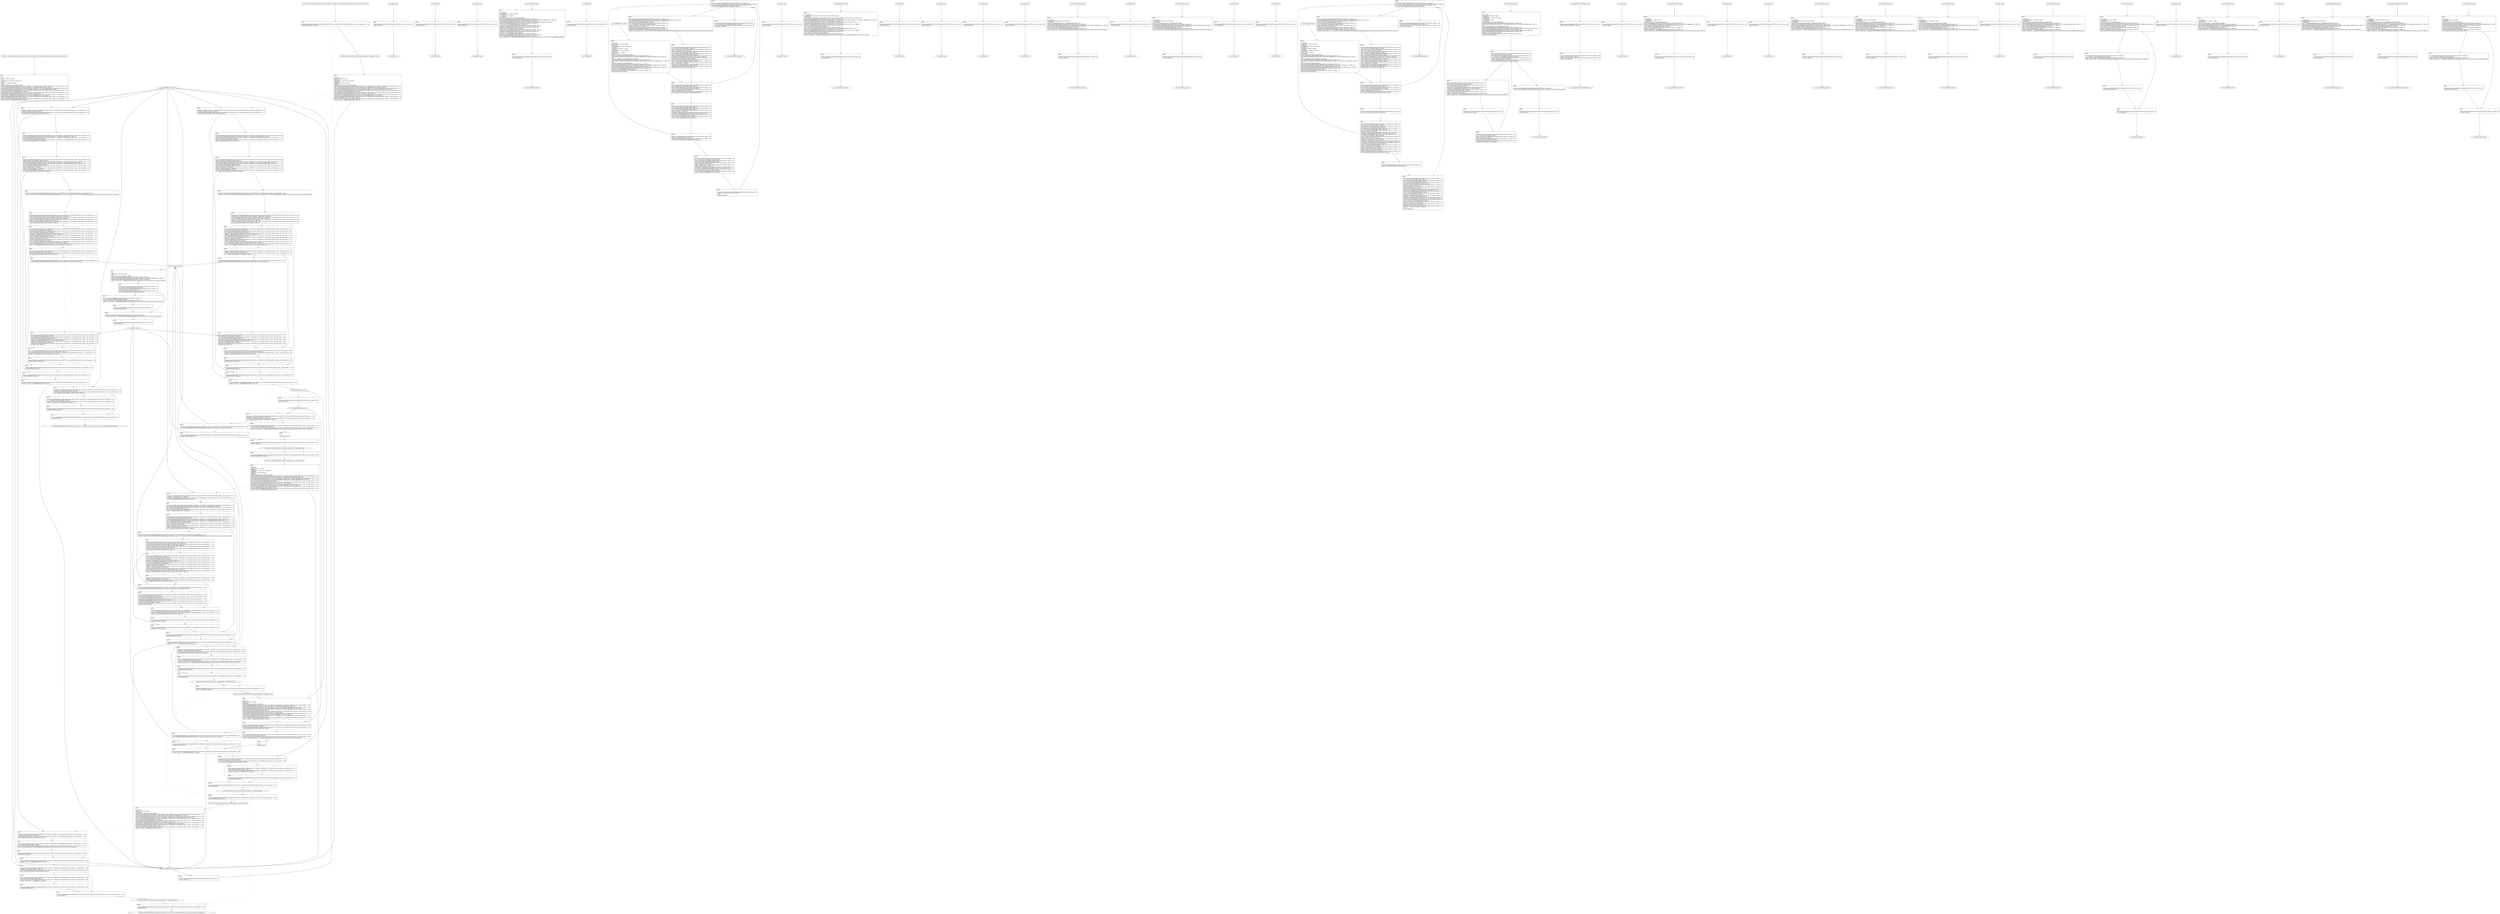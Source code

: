 digraph "icfg graph" {
BBCWE134_Uncontrolled_Format_String__char_file_printf_11_ll_CWE134_Uncontrolled_Format_String__char_file_printf_11_bad_end [label="{CWE134_Uncontrolled_Format_String__char_file_printf_11_ll_CWE134_Uncontrolled_Format_String__char_file_printf_11_bad_end}"];
BBio_ll_good1_end [label="{io_ll_good1_end}"];
BBio_ll_bad6_end [label="{io_ll_bad6_end}"];
BBio_ll_good5_end [label="{io_ll_good5_end}"];
BBio_ll_printWcharLine_end [label="{io_ll_printWcharLine_end}"];
BBio_ll_globalReturnsFalse_end [label="{io_ll_globalReturnsFalse_end}"];
BBio_ll_bad8_end [label="{io_ll_bad8_end}"];
BBio_ll_decodeHexWChars_end [label="{io_ll_decodeHexWChars_end}"];
BBio_ll_good7_end [label="{io_ll_good7_end}"];
BBio_ll_globalReturnsTrue_end [label="{io_ll_globalReturnsTrue_end}"];
BBio_ll_printStructLine_end [label="{io_ll_printStructLine_end}"];
BBio_ll_bad7_end [label="{io_ll_bad7_end}"];
BBio_ll_good6_end [label="{io_ll_good6_end}"];
BBio_ll_bad2_end [label="{io_ll_bad2_end}"];
BBio_ll_bad9_end [label="{io_ll_bad9_end}"];
BBio_ll_printUnsignedLine_end [label="{io_ll_printUnsignedLine_end}"];
BBio_ll_good4_end [label="{io_ll_good4_end}"];
BBio_ll_printSizeTLine_end [label="{io_ll_printSizeTLine_end}"];
BBio_ll_bad5_end [label="{io_ll_bad5_end}"];
BBio_ll_printLine_end [label="{io_ll_printLine_end}"];
BBio_ll_bad4_end [label="{io_ll_bad4_end}"];
BBio_ll_decodeHexChars_end [label="{io_ll_decodeHexChars_end}"];
BBio_ll_printBytesLine_end [label="{io_ll_printBytesLine_end}"];
BBio_ll_globalReturnsTrueOrFalse_end [label="{io_ll_globalReturnsTrueOrFalse_end}"];
BBCWE134_Uncontrolled_Format_String__char_file_printf_11_ll_goodG2B1_end [label="{CWE134_Uncontrolled_Format_String__char_file_printf_11_ll_goodG2B1_end}"];
BBCWE134_Uncontrolled_Format_String__char_file_printf_11_ll_goodG2B2_end [label="{CWE134_Uncontrolled_Format_String__char_file_printf_11_ll_goodG2B2_end}"];
BBCWE134_Uncontrolled_Format_String__char_file_printf_11_ll_goodB2G1_end [label="{CWE134_Uncontrolled_Format_String__char_file_printf_11_ll_goodB2G1_end}"];
BBio_ll_good3_end [label="{io_ll_good3_end}"];
BBio_ll_printHexCharLine_end [label="{io_ll_printHexCharLine_end}"];
BBCWE134_Uncontrolled_Format_String__char_file_printf_11_ll_goodB2G2_end [label="{CWE134_Uncontrolled_Format_String__char_file_printf_11_ll_goodB2G2_end}"];
BBio_ll_good9_end [label="{io_ll_good9_end}"];
BBio_ll_bad3_end [label="{io_ll_bad3_end}"];
BBio_ll_printDoubleLine_end [label="{io_ll_printDoubleLine_end}"];
BBio_ll_printShortLine_end [label="{io_ll_printShortLine_end}"];
BBio_ll_printLongLine_end [label="{io_ll_printLongLine_end}"];
BBio_ll_bad1_end [label="{io_ll_bad1_end}"];
BBio_ll_printFloatLine_end [label="{io_ll_printFloatLine_end}"];
BBCWE134_Uncontrolled_Format_String__char_file_printf_11_ll_CWE134_Uncontrolled_Format_String__char_file_printf_11_good_end [label="{CWE134_Uncontrolled_Format_String__char_file_printf_11_ll_CWE134_Uncontrolled_Format_String__char_file_printf_11_good_end}"];
BBio_ll_printWLine_end [label="{io_ll_printWLine_end}"];
BBio_ll_good2_end [label="{io_ll_good2_end}"];
BBio_ll_printIntLine_end [label="{io_ll_printIntLine_end}"];
BBio_ll_good8_end [label="{io_ll_good8_end}"];
BBio_ll_printLongLongLine_end [label="{io_ll_printLongLongLine_end}"];
BBio_ll_printHexUnsignedCharLine_end [label="{io_ll_printHexUnsignedCharLine_end}"];
BBio_ll_printSinkLine_end [label="{io_ll_printSinkLine_end}"];
BBCWE134_Uncontrolled_Format_String__char_file_printf_11_ll_CWE134_Uncontrolled_Format_String__char_file_printf_11_bad_start [label="{CWE134_Uncontrolled_Format_String__char_file_printf_11_ll_CWE134_Uncontrolled_Format_String__char_file_printf_11_bad_start}", shape=record];
CWE134_Uncontrolled_Format_String__char_file_printf_11_ll_CWE134_Uncontrolled_Format_String__char_file_printf_11_badBB0 [label="{BB0:\l\l/:415\l
  %data = alloca i8*, align 8\l
/:415\l
  %dataBuffer = alloca [100 x i8], align 16\l
/:415\l
  %dataLen = alloca i64, align 8\l
/:415\l
  %pFile = alloca %struct._IO_FILE*, align 8\l
/home/raoxue/Desktop/MemVerif/workspace/000_080_020/source_code/CWE134_Uncontrolled_Format_String__char_file_printf_11.c:35\l
  call void @llvm.dbg.declare(metadata i8** %data, metadata !13, metadata !DIExpression()), !dbg !16\l
/home/raoxue/Desktop/MemVerif/workspace/000_080_020/source_code/CWE134_Uncontrolled_Format_String__char_file_printf_11.c:36\l
  call void @llvm.dbg.declare(metadata [100 x i8]* %dataBuffer, metadata !17, metadata !DIExpression()), !dbg !21\l
/home/raoxue/Desktop/MemVerif/workspace/000_080_020/source_code/CWE134_Uncontrolled_Format_String__char_file_printf_11.c:36\l
  %0 = bitcast [100 x i8]* %dataBuffer to i8*, !dbg !21\l
/home/raoxue/Desktop/MemVerif/workspace/000_080_020/source_code/CWE134_Uncontrolled_Format_String__char_file_printf_11.c:36\l
  call void @llvm.memset.p0i8.i64(i8* align 16 %0, i8 0, i64 100, i1 false), !dbg !21\l
/home/raoxue/Desktop/MemVerif/workspace/000_080_020/source_code/CWE134_Uncontrolled_Format_String__char_file_printf_11.c:37\l
  %arraydecay = getelementptr inbounds [100 x i8], [100 x i8]* %dataBuffer, i64 0, i64 0, !dbg !22\l
/home/raoxue/Desktop/MemVerif/workspace/000_080_020/source_code/CWE134_Uncontrolled_Format_String__char_file_printf_11.c:37\l
  store i8* %arraydecay, i8** %data, align 8, !dbg !23\l
/home/raoxue/Desktop/MemVerif/workspace/000_080_020/source_code/CWE134_Uncontrolled_Format_String__char_file_printf_11.c:38\l
  %call = call i32 (...) @globalReturnsTrue(), !dbg !24\l
}", shape=record];
CWE134_Uncontrolled_Format_String__char_file_printf_11_ll_CWE134_Uncontrolled_Format_String__char_file_printf_11_badBB0 [label="{BB0:\l\l/:415\l
  %data = alloca i8*, align 8\l
/:415\l
  %dataBuffer = alloca [100 x i8], align 16\l
/:415\l
  %dataLen = alloca i64, align 8\l
/:415\l
  %pFile = alloca %struct._IO_FILE*, align 8\l
/home/raoxue/Desktop/MemVerif/workspace/000_080_020/source_code/CWE134_Uncontrolled_Format_String__char_file_printf_11.c:35\l
  call void @llvm.dbg.declare(metadata i8** %data, metadata !13, metadata !DIExpression()), !dbg !16\l
/home/raoxue/Desktop/MemVerif/workspace/000_080_020/source_code/CWE134_Uncontrolled_Format_String__char_file_printf_11.c:36\l
  call void @llvm.dbg.declare(metadata [100 x i8]* %dataBuffer, metadata !17, metadata !DIExpression()), !dbg !21\l
/home/raoxue/Desktop/MemVerif/workspace/000_080_020/source_code/CWE134_Uncontrolled_Format_String__char_file_printf_11.c:36\l
  %0 = bitcast [100 x i8]* %dataBuffer to i8*, !dbg !21\l
/home/raoxue/Desktop/MemVerif/workspace/000_080_020/source_code/CWE134_Uncontrolled_Format_String__char_file_printf_11.c:36\l
  call void @llvm.memset.p0i8.i64(i8* align 16 %0, i8 0, i64 100, i1 false), !dbg !21\l
/home/raoxue/Desktop/MemVerif/workspace/000_080_020/source_code/CWE134_Uncontrolled_Format_String__char_file_printf_11.c:37\l
  %arraydecay = getelementptr inbounds [100 x i8], [100 x i8]* %dataBuffer, i64 0, i64 0, !dbg !22\l
/home/raoxue/Desktop/MemVerif/workspace/000_080_020/source_code/CWE134_Uncontrolled_Format_String__char_file_printf_11.c:37\l
  store i8* %arraydecay, i8** %data, align 8, !dbg !23\l
/home/raoxue/Desktop/MemVerif/workspace/000_080_020/source_code/CWE134_Uncontrolled_Format_String__char_file_printf_11.c:38\l
  %call = call i32 (...) @globalReturnsTrue(), !dbg !24\l
}", shape=record];
CWE134_Uncontrolled_Format_String__char_file_printf_11_ll_CWE134_Uncontrolled_Format_String__char_file_printf_11_badBB1 [label="{BB1:\l\l/home/raoxue/Desktop/MemVerif/workspace/000_080_020/source_code/CWE134_Uncontrolled_Format_String__char_file_printf_11.c:38\l
  %tobool = icmp ne i32 %call, 0, !dbg !24\l
/home/raoxue/Desktop/MemVerif/workspace/000_080_020/source_code/CWE134_Uncontrolled_Format_String__char_file_printf_11.c:38\l
  br i1 %tobool, label %if.then, label %if.end14, !dbg !26\l
}", shape=record];
CWE134_Uncontrolled_Format_String__char_file_printf_11_ll_CWE134_Uncontrolled_Format_String__char_file_printf_11_badBB2 [label="{BB2:\l\l/home/raoxue/Desktop/MemVerif/workspace/000_080_020/source_code/CWE134_Uncontrolled_Format_String__char_file_printf_11.c:42\l
  call void @llvm.dbg.declare(metadata i64* %dataLen, metadata !27, metadata !DIExpression()), !dbg !33\l
/home/raoxue/Desktop/MemVerif/workspace/000_080_020/source_code/CWE134_Uncontrolled_Format_String__char_file_printf_11.c:42\l
  %1 = load i8*, i8** %data, align 8, !dbg !34\l
/home/raoxue/Desktop/MemVerif/workspace/000_080_020/source_code/CWE134_Uncontrolled_Format_String__char_file_printf_11.c:42\l
  %call1 = call i64 @strlen(i8* %1) #6, !dbg !35\l
}", shape=record];
CWE134_Uncontrolled_Format_String__char_file_printf_11_ll_CWE134_Uncontrolled_Format_String__char_file_printf_11_badBB2 [label="{BB2:\l\l/home/raoxue/Desktop/MemVerif/workspace/000_080_020/source_code/CWE134_Uncontrolled_Format_String__char_file_printf_11.c:42\l
  call void @llvm.dbg.declare(metadata i64* %dataLen, metadata !27, metadata !DIExpression()), !dbg !33\l
/home/raoxue/Desktop/MemVerif/workspace/000_080_020/source_code/CWE134_Uncontrolled_Format_String__char_file_printf_11.c:42\l
  %1 = load i8*, i8** %data, align 8, !dbg !34\l
/home/raoxue/Desktop/MemVerif/workspace/000_080_020/source_code/CWE134_Uncontrolled_Format_String__char_file_printf_11.c:42\l
  %call1 = call i64 @strlen(i8* %1) #6, !dbg !35\l
}", shape=record];
CWE134_Uncontrolled_Format_String__char_file_printf_11_ll_CWE134_Uncontrolled_Format_String__char_file_printf_11_badBB4 [label="{BB4:\l\l/home/raoxue/Desktop/MemVerif/workspace/000_080_020/source_code/CWE134_Uncontrolled_Format_String__char_file_printf_11.c:42\l
  store i64 %call1, i64* %dataLen, align 8, !dbg !33\l
/home/raoxue/Desktop/MemVerif/workspace/000_080_020/source_code/CWE134_Uncontrolled_Format_String__char_file_printf_11.c:43\l
  call void @llvm.dbg.declare(metadata %struct._IO_FILE** %pFile, metadata !36, metadata !DIExpression()), !dbg !93\l
/home/raoxue/Desktop/MemVerif/workspace/000_080_020/source_code/CWE134_Uncontrolled_Format_String__char_file_printf_11.c:45\l
  %2 = load i64, i64* %dataLen, align 8, !dbg !94\l
/home/raoxue/Desktop/MemVerif/workspace/000_080_020/source_code/CWE134_Uncontrolled_Format_String__char_file_printf_11.c:45\l
  %sub = sub i64 100, %2, !dbg !96\l
/home/raoxue/Desktop/MemVerif/workspace/000_080_020/source_code/CWE134_Uncontrolled_Format_String__char_file_printf_11.c:45\l
  %cmp = icmp ugt i64 %sub, 1, !dbg !97\l
/home/raoxue/Desktop/MemVerif/workspace/000_080_020/source_code/CWE134_Uncontrolled_Format_String__char_file_printf_11.c:45\l
  br i1 %cmp, label %if.then2, label %if.end13, !dbg !98\l
}", shape=record];
CWE134_Uncontrolled_Format_String__char_file_printf_11_ll_CWE134_Uncontrolled_Format_String__char_file_printf_11_badBB5 [label="{BB5:\l\l/home/raoxue/Desktop/MemVerif/workspace/000_080_020/source_code/CWE134_Uncontrolled_Format_String__char_file_printf_11.c:47\l
  %call3 = call %struct._IO_FILE* @fopen(i8* getelementptr inbounds ([14 x i8], [14 x i8]* @.str, i64 0, i64 0), i8* getelementptr inbounds ([2 x i8], [2 x i8]* @.str.1, i64 0, i64 0)), !dbg !99\l
}", shape=record];
CWE134_Uncontrolled_Format_String__char_file_printf_11_ll_CWE134_Uncontrolled_Format_String__char_file_printf_11_badBB5 [label="{BB5:\l\l/home/raoxue/Desktop/MemVerif/workspace/000_080_020/source_code/CWE134_Uncontrolled_Format_String__char_file_printf_11.c:47\l
  %call3 = call %struct._IO_FILE* @fopen(i8* getelementptr inbounds ([14 x i8], [14 x i8]* @.str, i64 0, i64 0), i8* getelementptr inbounds ([2 x i8], [2 x i8]* @.str.1, i64 0, i64 0)), !dbg !99\l
}", shape=record];
CWE134_Uncontrolled_Format_String__char_file_printf_11_ll_CWE134_Uncontrolled_Format_String__char_file_printf_11_badBB7 [label="{BB7:\l\l/home/raoxue/Desktop/MemVerif/workspace/000_080_020/source_code/CWE134_Uncontrolled_Format_String__char_file_printf_11.c:47\l
  store %struct._IO_FILE* %call3, %struct._IO_FILE** %pFile, align 8, !dbg !101\l
/home/raoxue/Desktop/MemVerif/workspace/000_080_020/source_code/CWE134_Uncontrolled_Format_String__char_file_printf_11.c:48\l
  %3 = load %struct._IO_FILE*, %struct._IO_FILE** %pFile, align 8, !dbg !102\l
/home/raoxue/Desktop/MemVerif/workspace/000_080_020/source_code/CWE134_Uncontrolled_Format_String__char_file_printf_11.c:48\l
  %cmp4 = icmp ne %struct._IO_FILE* %3, null, !dbg !104\l
/home/raoxue/Desktop/MemVerif/workspace/000_080_020/source_code/CWE134_Uncontrolled_Format_String__char_file_printf_11.c:48\l
  br i1 %cmp4, label %if.then5, label %if.end12, !dbg !105\l
}", shape=record];
CWE134_Uncontrolled_Format_String__char_file_printf_11_ll_CWE134_Uncontrolled_Format_String__char_file_printf_11_badBB8 [label="{BB8:\l\l/home/raoxue/Desktop/MemVerif/workspace/000_080_020/source_code/CWE134_Uncontrolled_Format_String__char_file_printf_11.c:51\l
  %4 = load i8*, i8** %data, align 8, !dbg !106\l
/home/raoxue/Desktop/MemVerif/workspace/000_080_020/source_code/CWE134_Uncontrolled_Format_String__char_file_printf_11.c:51\l
  %5 = load i64, i64* %dataLen, align 8, !dbg !109\l
/home/raoxue/Desktop/MemVerif/workspace/000_080_020/source_code/CWE134_Uncontrolled_Format_String__char_file_printf_11.c:51\l
  %add.ptr = getelementptr inbounds i8, i8* %4, i64 %5, !dbg !110\l
/home/raoxue/Desktop/MemVerif/workspace/000_080_020/source_code/CWE134_Uncontrolled_Format_String__char_file_printf_11.c:51\l
  %6 = load i64, i64* %dataLen, align 8, !dbg !111\l
/home/raoxue/Desktop/MemVerif/workspace/000_080_020/source_code/CWE134_Uncontrolled_Format_String__char_file_printf_11.c:51\l
  %sub6 = sub i64 100, %6, !dbg !112\l
/home/raoxue/Desktop/MemVerif/workspace/000_080_020/source_code/CWE134_Uncontrolled_Format_String__char_file_printf_11.c:51\l
  %conv = trunc i64 %sub6 to i32, !dbg !113\l
/home/raoxue/Desktop/MemVerif/workspace/000_080_020/source_code/CWE134_Uncontrolled_Format_String__char_file_printf_11.c:51\l
  %7 = load %struct._IO_FILE*, %struct._IO_FILE** %pFile, align 8, !dbg !114\l
/home/raoxue/Desktop/MemVerif/workspace/000_080_020/source_code/CWE134_Uncontrolled_Format_String__char_file_printf_11.c:51\l
  %call7 = call i8* @fgets(i8* %add.ptr, i32 %conv, %struct._IO_FILE* %7), !dbg !115\l
}", shape=record];
CWE134_Uncontrolled_Format_String__char_file_printf_11_ll_CWE134_Uncontrolled_Format_String__char_file_printf_11_badBB8 [label="{BB8:\l\l/home/raoxue/Desktop/MemVerif/workspace/000_080_020/source_code/CWE134_Uncontrolled_Format_String__char_file_printf_11.c:51\l
  %4 = load i8*, i8** %data, align 8, !dbg !106\l
/home/raoxue/Desktop/MemVerif/workspace/000_080_020/source_code/CWE134_Uncontrolled_Format_String__char_file_printf_11.c:51\l
  %5 = load i64, i64* %dataLen, align 8, !dbg !109\l
/home/raoxue/Desktop/MemVerif/workspace/000_080_020/source_code/CWE134_Uncontrolled_Format_String__char_file_printf_11.c:51\l
  %add.ptr = getelementptr inbounds i8, i8* %4, i64 %5, !dbg !110\l
/home/raoxue/Desktop/MemVerif/workspace/000_080_020/source_code/CWE134_Uncontrolled_Format_String__char_file_printf_11.c:51\l
  %6 = load i64, i64* %dataLen, align 8, !dbg !111\l
/home/raoxue/Desktop/MemVerif/workspace/000_080_020/source_code/CWE134_Uncontrolled_Format_String__char_file_printf_11.c:51\l
  %sub6 = sub i64 100, %6, !dbg !112\l
/home/raoxue/Desktop/MemVerif/workspace/000_080_020/source_code/CWE134_Uncontrolled_Format_String__char_file_printf_11.c:51\l
  %conv = trunc i64 %sub6 to i32, !dbg !113\l
/home/raoxue/Desktop/MemVerif/workspace/000_080_020/source_code/CWE134_Uncontrolled_Format_String__char_file_printf_11.c:51\l
  %7 = load %struct._IO_FILE*, %struct._IO_FILE** %pFile, align 8, !dbg !114\l
/home/raoxue/Desktop/MemVerif/workspace/000_080_020/source_code/CWE134_Uncontrolled_Format_String__char_file_printf_11.c:51\l
  %call7 = call i8* @fgets(i8* %add.ptr, i32 %conv, %struct._IO_FILE* %7), !dbg !115\l
}", shape=record];
CWE134_Uncontrolled_Format_String__char_file_printf_11_ll_CWE134_Uncontrolled_Format_String__char_file_printf_11_badBB10 [label="{BB10:\l\l/home/raoxue/Desktop/MemVerif/workspace/000_080_020/source_code/CWE134_Uncontrolled_Format_String__char_file_printf_11.c:51\l
  %cmp8 = icmp eq i8* %call7, null, !dbg !116\l
/home/raoxue/Desktop/MemVerif/workspace/000_080_020/source_code/CWE134_Uncontrolled_Format_String__char_file_printf_11.c:51\l
  br i1 %cmp8, label %if.then10, label %if.end, !dbg !117\l
}", shape=record];
CWE134_Uncontrolled_Format_String__char_file_printf_11_ll_CWE134_Uncontrolled_Format_String__char_file_printf_11_badBB11 [label="{BB11:\l\l/home/raoxue/Desktop/MemVerif/workspace/000_080_020/source_code/CWE134_Uncontrolled_Format_String__char_file_printf_11.c:53\l
  call void @printLine(i8* getelementptr inbounds ([15 x i8], [15 x i8]* @.str.2, i64 0, i64 0)), !dbg !118\l
}", shape=record];
CWE134_Uncontrolled_Format_String__char_file_printf_11_ll_CWE134_Uncontrolled_Format_String__char_file_printf_11_badBB11 [label="{BB11:\l\l/home/raoxue/Desktop/MemVerif/workspace/000_080_020/source_code/CWE134_Uncontrolled_Format_String__char_file_printf_11.c:53\l
  call void @printLine(i8* getelementptr inbounds ([15 x i8], [15 x i8]* @.str.2, i64 0, i64 0)), !dbg !118\l
}", shape=record];
CWE134_Uncontrolled_Format_String__char_file_printf_11_ll_CWE134_Uncontrolled_Format_String__char_file_printf_11_badBB13 [label="{BB13:\l\l/home/raoxue/Desktop/MemVerif/workspace/000_080_020/source_code/CWE134_Uncontrolled_Format_String__char_file_printf_11.c:55\l
  %8 = load i8*, i8** %data, align 8, !dbg !120\l
/home/raoxue/Desktop/MemVerif/workspace/000_080_020/source_code/CWE134_Uncontrolled_Format_String__char_file_printf_11.c:55\l
  %9 = load i64, i64* %dataLen, align 8, !dbg !121\l
/home/raoxue/Desktop/MemVerif/workspace/000_080_020/source_code/CWE134_Uncontrolled_Format_String__char_file_printf_11.c:55\l
  %arrayidx = getelementptr inbounds i8, i8* %8, i64 %9, !dbg !120\l
/home/raoxue/Desktop/MemVerif/workspace/000_080_020/source_code/CWE134_Uncontrolled_Format_String__char_file_printf_11.c:55\l
  store i8 0, i8* %arrayidx, align 1, !dbg !122\l
/home/raoxue/Desktop/MemVerif/workspace/000_080_020/source_code/CWE134_Uncontrolled_Format_String__char_file_printf_11.c:56\l
  br label %if.end, !dbg !123\l
}", shape=record];
CWE134_Uncontrolled_Format_String__char_file_printf_11_ll_CWE134_Uncontrolled_Format_String__char_file_printf_11_badBB12 [label="{BB12:\l\l/home/raoxue/Desktop/MemVerif/workspace/000_080_020/source_code/CWE134_Uncontrolled_Format_String__char_file_printf_11.c:57\l
  %10 = load %struct._IO_FILE*, %struct._IO_FILE** %pFile, align 8, !dbg !124\l
/home/raoxue/Desktop/MemVerif/workspace/000_080_020/source_code/CWE134_Uncontrolled_Format_String__char_file_printf_11.c:57\l
  %call11 = call i32 @fclose(%struct._IO_FILE* %10), !dbg !125\l
}", shape=record];
CWE134_Uncontrolled_Format_String__char_file_printf_11_ll_CWE134_Uncontrolled_Format_String__char_file_printf_11_badBB12 [label="{BB12:\l\l/home/raoxue/Desktop/MemVerif/workspace/000_080_020/source_code/CWE134_Uncontrolled_Format_String__char_file_printf_11.c:57\l
  %10 = load %struct._IO_FILE*, %struct._IO_FILE** %pFile, align 8, !dbg !124\l
/home/raoxue/Desktop/MemVerif/workspace/000_080_020/source_code/CWE134_Uncontrolled_Format_String__char_file_printf_11.c:57\l
  %call11 = call i32 @fclose(%struct._IO_FILE* %10), !dbg !125\l
}", shape=record];
CWE134_Uncontrolled_Format_String__char_file_printf_11_ll_CWE134_Uncontrolled_Format_String__char_file_printf_11_badBB14 [label="{BB14:\l\l/home/raoxue/Desktop/MemVerif/workspace/000_080_020/source_code/CWE134_Uncontrolled_Format_String__char_file_printf_11.c:58\l
  br label %if.end12, !dbg !126\l
}", shape=record];
CWE134_Uncontrolled_Format_String__char_file_printf_11_ll_CWE134_Uncontrolled_Format_String__char_file_printf_11_badBB9 [label="{BB9:\l\l/home/raoxue/Desktop/MemVerif/workspace/000_080_020/source_code/CWE134_Uncontrolled_Format_String__char_file_printf_11.c:59\l
  br label %if.end13, !dbg !127\l
}", shape=record];
CWE134_Uncontrolled_Format_String__char_file_printf_11_ll_CWE134_Uncontrolled_Format_String__char_file_printf_11_badBB6 [label="{BB6:\l\l/home/raoxue/Desktop/MemVerif/workspace/000_080_020/source_code/CWE134_Uncontrolled_Format_String__char_file_printf_11.c:61\l
  br label %if.end14, !dbg !128\l
}", shape=record];
CWE134_Uncontrolled_Format_String__char_file_printf_11_ll_CWE134_Uncontrolled_Format_String__char_file_printf_11_badBB3 [label="{BB3:\l\l/home/raoxue/Desktop/MemVerif/workspace/000_080_020/source_code/CWE134_Uncontrolled_Format_String__char_file_printf_11.c:62\l
  %call15 = call i32 (...) @globalReturnsTrue(), !dbg !129\l
}", shape=record];
CWE134_Uncontrolled_Format_String__char_file_printf_11_ll_CWE134_Uncontrolled_Format_String__char_file_printf_11_badBB3 [label="{BB3:\l\l/home/raoxue/Desktop/MemVerif/workspace/000_080_020/source_code/CWE134_Uncontrolled_Format_String__char_file_printf_11.c:62\l
  %call15 = call i32 (...) @globalReturnsTrue(), !dbg !129\l
}", shape=record];
CWE134_Uncontrolled_Format_String__char_file_printf_11_ll_CWE134_Uncontrolled_Format_String__char_file_printf_11_badBB15 [label="{BB15:\l\l/home/raoxue/Desktop/MemVerif/workspace/000_080_020/source_code/CWE134_Uncontrolled_Format_String__char_file_printf_11.c:62\l
  %tobool16 = icmp ne i32 %call15, 0, !dbg !129\l
/home/raoxue/Desktop/MemVerif/workspace/000_080_020/source_code/CWE134_Uncontrolled_Format_String__char_file_printf_11.c:62\l
  br i1 %tobool16, label %if.then17, label %if.end19, !dbg !131\l
}", shape=record];
CWE134_Uncontrolled_Format_String__char_file_printf_11_ll_CWE134_Uncontrolled_Format_String__char_file_printf_11_badBB16 [label="{BB16:\l\l/home/raoxue/Desktop/MemVerif/workspace/000_080_020/source_code/CWE134_Uncontrolled_Format_String__char_file_printf_11.c:65\l
  %11 = load i8*, i8** %data, align 8, !dbg !132\l
/home/raoxue/Desktop/MemVerif/workspace/000_080_020/source_code/CWE134_Uncontrolled_Format_String__char_file_printf_11.c:65\l
  %call18 = call i32 (i8*, ...) @printf(i8* %11), !dbg !134\l
}", shape=record];
CWE134_Uncontrolled_Format_String__char_file_printf_11_ll_CWE134_Uncontrolled_Format_String__char_file_printf_11_badBB16 [label="{BB16:\l\l/home/raoxue/Desktop/MemVerif/workspace/000_080_020/source_code/CWE134_Uncontrolled_Format_String__char_file_printf_11.c:65\l
  %11 = load i8*, i8** %data, align 8, !dbg !132\l
/home/raoxue/Desktop/MemVerif/workspace/000_080_020/source_code/CWE134_Uncontrolled_Format_String__char_file_printf_11.c:65\l
  %call18 = call i32 (i8*, ...) @printf(i8* %11), !dbg !134\l
}", shape=record];
CWE134_Uncontrolled_Format_String__char_file_printf_11_ll_CWE134_Uncontrolled_Format_String__char_file_printf_11_badBB18 [label="{BB18:\l\l/home/raoxue/Desktop/MemVerif/workspace/000_080_020/source_code/CWE134_Uncontrolled_Format_String__char_file_printf_11.c:66\l
  br label %if.end19, !dbg !135\l
}", shape=record];
CWE134_Uncontrolled_Format_String__char_file_printf_11_ll_CWE134_Uncontrolled_Format_String__char_file_printf_11_badBB17 [label="{BB17:\l\l/home/raoxue/Desktop/MemVerif/workspace/000_080_020/source_code/CWE134_Uncontrolled_Format_String__char_file_printf_11.c:67\l
  ret void, !dbg !136\l
}", shape=record];
BBio_ll_good1_start [label="{io_ll_good1_start}", shape=record];
io_ll_good1BB69 [label="{BB69:\l\l/home/raoxue/Desktop/MemVerif/workspace/000_080_020/source_code/io.c:187\l
  ret void, !dbg !52\l
}", shape=record];
BBio_ll_bad6_start [label="{io_ll_bad6_start}", shape=record];
io_ll_bad6BB83 [label="{BB83:\l\l/home/raoxue/Desktop/MemVerif/workspace/000_080_020/source_code/io.c:203\l
  ret void, !dbg !52\l
}", shape=record];
BBio_ll_good5_start [label="{io_ll_good5_start}", shape=record];
io_ll_good5BB73 [label="{BB73:\l\l/home/raoxue/Desktop/MemVerif/workspace/000_080_020/source_code/io.c:191\l
  ret void, !dbg !52\l
}", shape=record];
BBio_ll_printWcharLine_start [label="{io_ll_printWcharLine_start}", shape=record];
io_ll_printWcharLineBB28 [label="{BB28:\l\l/:1733682944\l
  %wideChar.addr = alloca i32, align 4\l
/:1733682944\l
  %s = alloca [2 x i32], align 4\l
/:1733682944\l
  store i32 %wideChar, i32* %wideChar.addr, align 4\l
/home/raoxue/Desktop/MemVerif/workspace/000_080_020/source_code/io.c:70\l
  call void @llvm.dbg.declare(metadata i32* %wideChar.addr, metadata !162, metadata !DIExpression()), !dbg !163\l
/home/raoxue/Desktop/MemVerif/workspace/000_080_020/source_code/io.c:74\l
  call void @llvm.dbg.declare(metadata [2 x i32]* %s, metadata !164, metadata !DIExpression()), !dbg !168\l
/home/raoxue/Desktop/MemVerif/workspace/000_080_020/source_code/io.c:75\l
  %0 = load i32, i32* %wideChar.addr, align 4, !dbg !61\l
/home/raoxue/Desktop/MemVerif/workspace/000_080_020/source_code/io.c:75\l
  %arrayidx = getelementptr inbounds [2 x i32], [2 x i32]* %s, i64 0, i64 0, !dbg !62\l
/home/raoxue/Desktop/MemVerif/workspace/000_080_020/source_code/io.c:75\l
  store i32 %0, i32* %arrayidx, align 4, !dbg !63\l
/home/raoxue/Desktop/MemVerif/workspace/000_080_020/source_code/io.c:76\l
  %arrayidx1 = getelementptr inbounds [2 x i32], [2 x i32]* %s, i64 0, i64 1, !dbg !64\l
/home/raoxue/Desktop/MemVerif/workspace/000_080_020/source_code/io.c:76\l
  store i32 0, i32* %arrayidx1, align 4, !dbg !65\l
/home/raoxue/Desktop/MemVerif/workspace/000_080_020/source_code/io.c:77\l
  %arraydecay = getelementptr inbounds [2 x i32], [2 x i32]* %s, i64 0, i64 0, !dbg !66\l
/home/raoxue/Desktop/MemVerif/workspace/000_080_020/source_code/io.c:77\l
  %call = call i32 (i8*, ...) @printf(i8* getelementptr inbounds ([5 x i8], [5 x i8]* @.str.10, i64 0, i64 0), i32* %arraydecay), !dbg !67\l
}", shape=record];
io_ll_printWcharLineBB28 [label="{BB28:\l\l/:1733682944\l
  %wideChar.addr = alloca i32, align 4\l
/:1733682944\l
  %s = alloca [2 x i32], align 4\l
/:1733682944\l
  store i32 %wideChar, i32* %wideChar.addr, align 4\l
/home/raoxue/Desktop/MemVerif/workspace/000_080_020/source_code/io.c:70\l
  call void @llvm.dbg.declare(metadata i32* %wideChar.addr, metadata !162, metadata !DIExpression()), !dbg !163\l
/home/raoxue/Desktop/MemVerif/workspace/000_080_020/source_code/io.c:74\l
  call void @llvm.dbg.declare(metadata [2 x i32]* %s, metadata !164, metadata !DIExpression()), !dbg !168\l
/home/raoxue/Desktop/MemVerif/workspace/000_080_020/source_code/io.c:75\l
  %0 = load i32, i32* %wideChar.addr, align 4, !dbg !61\l
/home/raoxue/Desktop/MemVerif/workspace/000_080_020/source_code/io.c:75\l
  %arrayidx = getelementptr inbounds [2 x i32], [2 x i32]* %s, i64 0, i64 0, !dbg !62\l
/home/raoxue/Desktop/MemVerif/workspace/000_080_020/source_code/io.c:75\l
  store i32 %0, i32* %arrayidx, align 4, !dbg !63\l
/home/raoxue/Desktop/MemVerif/workspace/000_080_020/source_code/io.c:76\l
  %arrayidx1 = getelementptr inbounds [2 x i32], [2 x i32]* %s, i64 0, i64 1, !dbg !64\l
/home/raoxue/Desktop/MemVerif/workspace/000_080_020/source_code/io.c:76\l
  store i32 0, i32* %arrayidx1, align 4, !dbg !65\l
/home/raoxue/Desktop/MemVerif/workspace/000_080_020/source_code/io.c:77\l
  %arraydecay = getelementptr inbounds [2 x i32], [2 x i32]* %s, i64 0, i64 0, !dbg !66\l
/home/raoxue/Desktop/MemVerif/workspace/000_080_020/source_code/io.c:77\l
  %call = call i32 (i8*, ...) @printf(i8* getelementptr inbounds ([5 x i8], [5 x i8]* @.str.10, i64 0, i64 0), i32* %arraydecay), !dbg !67\l
}", shape=record];
io_ll_printWcharLineBB29 [label="{BB29:\l\l/home/raoxue/Desktop/MemVerif/workspace/000_080_020/source_code/io.c:78\l
  ret void, !dbg !68\l
}", shape=record];
BBio_ll_globalReturnsFalse_start [label="{io_ll_globalReturnsFalse_start}", shape=record];
io_ll_globalReturnsFalseBB66 [label="{BB66:\l\l/home/raoxue/Desktop/MemVerif/workspace/000_080_020/source_code/io.c:163\l
  ret i32 0, !dbg !52\l
}", shape=record];
BBio_ll_bad8_start [label="{io_ll_bad8_start}", shape=record];
io_ll_bad8BB85 [label="{BB85:\l\l/home/raoxue/Desktop/MemVerif/workspace/000_080_020/source_code/io.c:205\l
  ret void, !dbg !52\l
}", shape=record];
BBio_ll_decodeHexWChars_start [label="{io_ll_decodeHexWChars_start}", shape=record];
io_ll_decodeHexWCharsBB55 [label="{BB55:\l\l/:110922312\l
  %bytes.addr = alloca i8*, align 8\l
/:110922312\l
  %numBytes.addr = alloca i64, align 8\l
/:110922312\l
  %hex.addr = alloca i32*, align 8\l
/:110922312\l
  %numWritten = alloca i64, align 8\l
/:110922312\l
  %byte = alloca i32, align 4\l
/:110922312\l
  store i8* %bytes, i8** %bytes.addr, align 8\l
/home/raoxue/Desktop/MemVerif/workspace/000_080_020/source_code/io.c:135\l
  call void @llvm.dbg.declare(metadata i8** %bytes.addr, metadata !290, metadata !DIExpression()), !dbg !291\l
/:135\l
  store i64 %numBytes, i64* %numBytes.addr, align 8\l
/home/raoxue/Desktop/MemVerif/workspace/000_080_020/source_code/io.c:135\l
  call void @llvm.dbg.declare(metadata i64* %numBytes.addr, metadata !292, metadata !DIExpression()), !dbg !293\l
/:135\l
  store i32* %hex, i32** %hex.addr, align 8\l
/home/raoxue/Desktop/MemVerif/workspace/000_080_020/source_code/io.c:135\l
  call void @llvm.dbg.declare(metadata i32** %hex.addr, metadata !294, metadata !DIExpression()), !dbg !295\l
/home/raoxue/Desktop/MemVerif/workspace/000_080_020/source_code/io.c:137\l
  call void @llvm.dbg.declare(metadata i64* %numWritten, metadata !296, metadata !DIExpression()), !dbg !297\l
/home/raoxue/Desktop/MemVerif/workspace/000_080_020/source_code/io.c:137\l
  store i64 0, i64* %numWritten, align 8, !dbg !65\l
/home/raoxue/Desktop/MemVerif/workspace/000_080_020/source_code/io.c:143\l
  br label %while.cond, !dbg !66\l
}", shape=record];
io_ll_decodeHexWCharsBB56 [label="{BB56:\l\l/home/raoxue/Desktop/MemVerif/workspace/000_080_020/source_code/io.c:143\l
  %0 = load i64, i64* %numWritten, align 8, !dbg !67\l
/home/raoxue/Desktop/MemVerif/workspace/000_080_020/source_code/io.c:143\l
  %1 = load i64, i64* %numBytes.addr, align 8, !dbg !68\l
/home/raoxue/Desktop/MemVerif/workspace/000_080_020/source_code/io.c:143\l
  %cmp = icmp ult i64 %0, %1, !dbg !69\l
/home/raoxue/Desktop/MemVerif/workspace/000_080_020/source_code/io.c:143\l
  br i1 %cmp, label %land.lhs.true, label %land.end, !dbg !70\l
}", shape=record];
io_ll_decodeHexWCharsBB57 [label="{BB57:\l\l/home/raoxue/Desktop/MemVerif/workspace/000_080_020/source_code/io.c:143\l
  %2 = load i32*, i32** %hex.addr, align 8, !dbg !71\l
/home/raoxue/Desktop/MemVerif/workspace/000_080_020/source_code/io.c:143\l
  %3 = load i64, i64* %numWritten, align 8, !dbg !72\l
/home/raoxue/Desktop/MemVerif/workspace/000_080_020/source_code/io.c:143\l
  %mul = mul i64 2, %3, !dbg !73\l
/home/raoxue/Desktop/MemVerif/workspace/000_080_020/source_code/io.c:143\l
  %arrayidx = getelementptr inbounds i32, i32* %2, i64 %mul, !dbg !71\l
/home/raoxue/Desktop/MemVerif/workspace/000_080_020/source_code/io.c:143\l
  %4 = load i32, i32* %arrayidx, align 4, !dbg !71\l
/home/raoxue/Desktop/MemVerif/workspace/000_080_020/source_code/io.c:143\l
  %call = call i32 @iswxdigit(i32 %4) #5, !dbg !74\l
}", shape=record];
io_ll_decodeHexWCharsBB57 [label="{BB57:\l\l/home/raoxue/Desktop/MemVerif/workspace/000_080_020/source_code/io.c:143\l
  %2 = load i32*, i32** %hex.addr, align 8, !dbg !71\l
/home/raoxue/Desktop/MemVerif/workspace/000_080_020/source_code/io.c:143\l
  %3 = load i64, i64* %numWritten, align 8, !dbg !72\l
/home/raoxue/Desktop/MemVerif/workspace/000_080_020/source_code/io.c:143\l
  %mul = mul i64 2, %3, !dbg !73\l
/home/raoxue/Desktop/MemVerif/workspace/000_080_020/source_code/io.c:143\l
  %arrayidx = getelementptr inbounds i32, i32* %2, i64 %mul, !dbg !71\l
/home/raoxue/Desktop/MemVerif/workspace/000_080_020/source_code/io.c:143\l
  %4 = load i32, i32* %arrayidx, align 4, !dbg !71\l
/home/raoxue/Desktop/MemVerif/workspace/000_080_020/source_code/io.c:143\l
  %call = call i32 @iswxdigit(i32 %4) #5, !dbg !74\l
}", shape=record];
io_ll_decodeHexWCharsBB59 [label="{BB59:\l\l/home/raoxue/Desktop/MemVerif/workspace/000_080_020/source_code/io.c:143\l
  %tobool = icmp ne i32 %call, 0, !dbg !74\l
/home/raoxue/Desktop/MemVerif/workspace/000_080_020/source_code/io.c:143\l
  br i1 %tobool, label %land.rhs, label %land.end, !dbg !75\l
}", shape=record];
io_ll_decodeHexWCharsBB60 [label="{BB60:\l\l/home/raoxue/Desktop/MemVerif/workspace/000_080_020/source_code/io.c:143\l
  %5 = load i32*, i32** %hex.addr, align 8, !dbg !76\l
/home/raoxue/Desktop/MemVerif/workspace/000_080_020/source_code/io.c:143\l
  %6 = load i64, i64* %numWritten, align 8, !dbg !77\l
/home/raoxue/Desktop/MemVerif/workspace/000_080_020/source_code/io.c:143\l
  %mul1 = mul i64 2, %6, !dbg !78\l
/home/raoxue/Desktop/MemVerif/workspace/000_080_020/source_code/io.c:143\l
  %add = add i64 %mul1, 1, !dbg !79\l
/home/raoxue/Desktop/MemVerif/workspace/000_080_020/source_code/io.c:143\l
  %arrayidx2 = getelementptr inbounds i32, i32* %5, i64 %add, !dbg !76\l
/home/raoxue/Desktop/MemVerif/workspace/000_080_020/source_code/io.c:143\l
  %7 = load i32, i32* %arrayidx2, align 4, !dbg !76\l
/home/raoxue/Desktop/MemVerif/workspace/000_080_020/source_code/io.c:143\l
  %call3 = call i32 @iswxdigit(i32 %7) #5, !dbg !80\l
}", shape=record];
io_ll_decodeHexWCharsBB60 [label="{BB60:\l\l/home/raoxue/Desktop/MemVerif/workspace/000_080_020/source_code/io.c:143\l
  %5 = load i32*, i32** %hex.addr, align 8, !dbg !76\l
/home/raoxue/Desktop/MemVerif/workspace/000_080_020/source_code/io.c:143\l
  %6 = load i64, i64* %numWritten, align 8, !dbg !77\l
/home/raoxue/Desktop/MemVerif/workspace/000_080_020/source_code/io.c:143\l
  %mul1 = mul i64 2, %6, !dbg !78\l
/home/raoxue/Desktop/MemVerif/workspace/000_080_020/source_code/io.c:143\l
  %add = add i64 %mul1, 1, !dbg !79\l
/home/raoxue/Desktop/MemVerif/workspace/000_080_020/source_code/io.c:143\l
  %arrayidx2 = getelementptr inbounds i32, i32* %5, i64 %add, !dbg !76\l
/home/raoxue/Desktop/MemVerif/workspace/000_080_020/source_code/io.c:143\l
  %7 = load i32, i32* %arrayidx2, align 4, !dbg !76\l
/home/raoxue/Desktop/MemVerif/workspace/000_080_020/source_code/io.c:143\l
  %call3 = call i32 @iswxdigit(i32 %7) #5, !dbg !80\l
}", shape=record];
io_ll_decodeHexWCharsBB61 [label="{BB61:\l\l/home/raoxue/Desktop/MemVerif/workspace/000_080_020/source_code/io.c:143\l
  %tobool4 = icmp ne i32 %call3, 0, !dbg !75\l
/:143\l
  br label %land.end\l
}", shape=record];
io_ll_decodeHexWCharsBB58 [label="{BB58:\l\l/home/raoxue/Desktop/MemVerif/workspace/000_080_020/source_code/io.c:0\l
  %8 = phi i1 [ false, %land.lhs.true ], [ false, %while.cond ], [ %tobool4, %land.rhs ], !dbg !81\l
/home/raoxue/Desktop/MemVerif/workspace/000_080_020/source_code/io.c:143\l
  br i1 %8, label %while.body, label %while.end, !dbg !66\l
}", shape=record];
io_ll_decodeHexWCharsBB62 [label="{BB62:\l\l/home/raoxue/Desktop/MemVerif/workspace/000_080_020/source_code/io.c:145\l
  call void @llvm.dbg.declare(metadata i32* %byte, metadata !314, metadata !DIExpression()), !dbg !316\l
/home/raoxue/Desktop/MemVerif/workspace/000_080_020/source_code/io.c:146\l
  %9 = load i32*, i32** %hex.addr, align 8, !dbg !85\l
/home/raoxue/Desktop/MemVerif/workspace/000_080_020/source_code/io.c:146\l
  %10 = load i64, i64* %numWritten, align 8, !dbg !86\l
/home/raoxue/Desktop/MemVerif/workspace/000_080_020/source_code/io.c:146\l
  %mul5 = mul i64 2, %10, !dbg !87\l
/home/raoxue/Desktop/MemVerif/workspace/000_080_020/source_code/io.c:146\l
  %arrayidx6 = getelementptr inbounds i32, i32* %9, i64 %mul5, !dbg !85\l
/home/raoxue/Desktop/MemVerif/workspace/000_080_020/source_code/io.c:146\l
  %call7 = call i32 (i32*, i32*, ...) @__isoc99_swscanf(i32* %arrayidx6, i32* getelementptr inbounds ([5 x i32], [5 x i32]* @.str.16, i64 0, i64 0), i32* %byte) #5, !dbg !88\l
}", shape=record];
io_ll_decodeHexWCharsBB62 [label="{BB62:\l\l/home/raoxue/Desktop/MemVerif/workspace/000_080_020/source_code/io.c:145\l
  call void @llvm.dbg.declare(metadata i32* %byte, metadata !314, metadata !DIExpression()), !dbg !316\l
/home/raoxue/Desktop/MemVerif/workspace/000_080_020/source_code/io.c:146\l
  %9 = load i32*, i32** %hex.addr, align 8, !dbg !85\l
/home/raoxue/Desktop/MemVerif/workspace/000_080_020/source_code/io.c:146\l
  %10 = load i64, i64* %numWritten, align 8, !dbg !86\l
/home/raoxue/Desktop/MemVerif/workspace/000_080_020/source_code/io.c:146\l
  %mul5 = mul i64 2, %10, !dbg !87\l
/home/raoxue/Desktop/MemVerif/workspace/000_080_020/source_code/io.c:146\l
  %arrayidx6 = getelementptr inbounds i32, i32* %9, i64 %mul5, !dbg !85\l
/home/raoxue/Desktop/MemVerif/workspace/000_080_020/source_code/io.c:146\l
  %call7 = call i32 (i32*, i32*, ...) @__isoc99_swscanf(i32* %arrayidx6, i32* getelementptr inbounds ([5 x i32], [5 x i32]* @.str.16, i64 0, i64 0), i32* %byte) #5, !dbg !88\l
}", shape=record];
io_ll_decodeHexWCharsBB64 [label="{BB64:\l\l/home/raoxue/Desktop/MemVerif/workspace/000_080_020/source_code/io.c:147\l
  %11 = load i32, i32* %byte, align 4, !dbg !89\l
/home/raoxue/Desktop/MemVerif/workspace/000_080_020/source_code/io.c:147\l
  %conv = trunc i32 %11 to i8, !dbg !90\l
/home/raoxue/Desktop/MemVerif/workspace/000_080_020/source_code/io.c:147\l
  %12 = load i8*, i8** %bytes.addr, align 8, !dbg !91\l
/home/raoxue/Desktop/MemVerif/workspace/000_080_020/source_code/io.c:147\l
  %13 = load i64, i64* %numWritten, align 8, !dbg !92\l
/home/raoxue/Desktop/MemVerif/workspace/000_080_020/source_code/io.c:147\l
  %arrayidx8 = getelementptr inbounds i8, i8* %12, i64 %13, !dbg !91\l
/home/raoxue/Desktop/MemVerif/workspace/000_080_020/source_code/io.c:147\l
  store i8 %conv, i8* %arrayidx8, align 1, !dbg !93\l
/home/raoxue/Desktop/MemVerif/workspace/000_080_020/source_code/io.c:148\l
  %14 = load i64, i64* %numWritten, align 8, !dbg !94\l
/home/raoxue/Desktop/MemVerif/workspace/000_080_020/source_code/io.c:148\l
  %inc = add i64 %14, 1, !dbg !94\l
/home/raoxue/Desktop/MemVerif/workspace/000_080_020/source_code/io.c:148\l
  store i64 %inc, i64* %numWritten, align 8, !dbg !94\l
/home/raoxue/Desktop/MemVerif/workspace/000_080_020/source_code/io.c:143\l
  br label %while.cond, !dbg !66, !llvm.loop !95\l
}", shape=record];
io_ll_decodeHexWCharsBB63 [label="{BB63:\l\l/home/raoxue/Desktop/MemVerif/workspace/000_080_020/source_code/io.c:151\l
  %15 = load i64, i64* %numWritten, align 8, !dbg !98\l
/home/raoxue/Desktop/MemVerif/workspace/000_080_020/source_code/io.c:151\l
  ret i64 %15, !dbg !99\l
}", shape=record];
BBio_ll_good7_start [label="{io_ll_good7_start}", shape=record];
io_ll_good7BB75 [label="{BB75:\l\l/home/raoxue/Desktop/MemVerif/workspace/000_080_020/source_code/io.c:193\l
  ret void, !dbg !52\l
}", shape=record];
BBio_ll_globalReturnsTrue_start [label="{io_ll_globalReturnsTrue_start}", shape=record];
io_ll_globalReturnsTrueBB65 [label="{BB65:\l\l/home/raoxue/Desktop/MemVerif/workspace/000_080_020/source_code/io.c:158\l
  ret i32 1, !dbg !52\l
}", shape=record];
BBio_ll_printStructLine_start [label="{io_ll_printStructLine_start}", shape=record];
io_ll_printStructLineBB36 [label="{BB36:\l\l/:1733682944\l
  %structTwoIntsStruct.addr = alloca %struct._twoIntsStruct*, align 8\l
/:1733682944\l
  store %struct._twoIntsStruct* %structTwoIntsStruct, %struct._twoIntsStruct** %structTwoIntsStruct.addr, align 8\l
/home/raoxue/Desktop/MemVerif/workspace/000_080_020/source_code/io.c:95\l
  call void @llvm.dbg.declare(metadata %struct._twoIntsStruct** %structTwoIntsStruct.addr, metadata !212, metadata !DIExpression()), !dbg !213\l
/home/raoxue/Desktop/MemVerif/workspace/000_080_020/source_code/io.c:97\l
  %0 = load %struct._twoIntsStruct*, %struct._twoIntsStruct** %structTwoIntsStruct.addr, align 8, !dbg !61\l
/home/raoxue/Desktop/MemVerif/workspace/000_080_020/source_code/io.c:97\l
  %intOne = getelementptr inbounds %struct._twoIntsStruct, %struct._twoIntsStruct* %0, i32 0, i32 0, !dbg !62\l
/home/raoxue/Desktop/MemVerif/workspace/000_080_020/source_code/io.c:97\l
  %1 = load i32, i32* %intOne, align 4, !dbg !62\l
/home/raoxue/Desktop/MemVerif/workspace/000_080_020/source_code/io.c:97\l
  %2 = load %struct._twoIntsStruct*, %struct._twoIntsStruct** %structTwoIntsStruct.addr, align 8, !dbg !63\l
/home/raoxue/Desktop/MemVerif/workspace/000_080_020/source_code/io.c:97\l
  %intTwo = getelementptr inbounds %struct._twoIntsStruct, %struct._twoIntsStruct* %2, i32 0, i32 1, !dbg !64\l
/home/raoxue/Desktop/MemVerif/workspace/000_080_020/source_code/io.c:97\l
  %3 = load i32, i32* %intTwo, align 4, !dbg !64\l
/home/raoxue/Desktop/MemVerif/workspace/000_080_020/source_code/io.c:97\l
  %call = call i32 (i8*, ...) @printf(i8* getelementptr inbounds ([10 x i8], [10 x i8]* @.str.13, i64 0, i64 0), i32 %1, i32 %3), !dbg !65\l
}", shape=record];
io_ll_printStructLineBB36 [label="{BB36:\l\l/:1733682944\l
  %structTwoIntsStruct.addr = alloca %struct._twoIntsStruct*, align 8\l
/:1733682944\l
  store %struct._twoIntsStruct* %structTwoIntsStruct, %struct._twoIntsStruct** %structTwoIntsStruct.addr, align 8\l
/home/raoxue/Desktop/MemVerif/workspace/000_080_020/source_code/io.c:95\l
  call void @llvm.dbg.declare(metadata %struct._twoIntsStruct** %structTwoIntsStruct.addr, metadata !212, metadata !DIExpression()), !dbg !213\l
/home/raoxue/Desktop/MemVerif/workspace/000_080_020/source_code/io.c:97\l
  %0 = load %struct._twoIntsStruct*, %struct._twoIntsStruct** %structTwoIntsStruct.addr, align 8, !dbg !61\l
/home/raoxue/Desktop/MemVerif/workspace/000_080_020/source_code/io.c:97\l
  %intOne = getelementptr inbounds %struct._twoIntsStruct, %struct._twoIntsStruct* %0, i32 0, i32 0, !dbg !62\l
/home/raoxue/Desktop/MemVerif/workspace/000_080_020/source_code/io.c:97\l
  %1 = load i32, i32* %intOne, align 4, !dbg !62\l
/home/raoxue/Desktop/MemVerif/workspace/000_080_020/source_code/io.c:97\l
  %2 = load %struct._twoIntsStruct*, %struct._twoIntsStruct** %structTwoIntsStruct.addr, align 8, !dbg !63\l
/home/raoxue/Desktop/MemVerif/workspace/000_080_020/source_code/io.c:97\l
  %intTwo = getelementptr inbounds %struct._twoIntsStruct, %struct._twoIntsStruct* %2, i32 0, i32 1, !dbg !64\l
/home/raoxue/Desktop/MemVerif/workspace/000_080_020/source_code/io.c:97\l
  %3 = load i32, i32* %intTwo, align 4, !dbg !64\l
/home/raoxue/Desktop/MemVerif/workspace/000_080_020/source_code/io.c:97\l
  %call = call i32 (i8*, ...) @printf(i8* getelementptr inbounds ([10 x i8], [10 x i8]* @.str.13, i64 0, i64 0), i32 %1, i32 %3), !dbg !65\l
}", shape=record];
io_ll_printStructLineBB37 [label="{BB37:\l\l/home/raoxue/Desktop/MemVerif/workspace/000_080_020/source_code/io.c:98\l
  ret void, !dbg !66\l
}", shape=record];
BBio_ll_bad7_start [label="{io_ll_bad7_start}", shape=record];
io_ll_bad7BB84 [label="{BB84:\l\l/home/raoxue/Desktop/MemVerif/workspace/000_080_020/source_code/io.c:204\l
  ret void, !dbg !52\l
}", shape=record];
BBio_ll_good6_start [label="{io_ll_good6_start}", shape=record];
io_ll_good6BB74 [label="{BB74:\l\l/home/raoxue/Desktop/MemVerif/workspace/000_080_020/source_code/io.c:192\l
  ret void, !dbg !52\l
}", shape=record];
BBio_ll_bad2_start [label="{io_ll_bad2_start}", shape=record];
io_ll_bad2BB79 [label="{BB79:\l\l/home/raoxue/Desktop/MemVerif/workspace/000_080_020/source_code/io.c:199\l
  ret void, !dbg !52\l
}", shape=record];
BBio_ll_bad9_start [label="{io_ll_bad9_start}", shape=record];
io_ll_bad9BB86 [label="{BB86:\l\l/home/raoxue/Desktop/MemVerif/workspace/000_080_020/source_code/io.c:206\l
  ret void, !dbg !52\l
}", shape=record];
BBio_ll_printUnsignedLine_start [label="{io_ll_printUnsignedLine_start}", shape=record];
io_ll_printUnsignedLineBB30 [label="{BB30:\l\l/:111083352\l
  %unsignedNumber.addr = alloca i32, align 4\l
/:111083352\l
  store i32 %unsignedNumber, i32* %unsignedNumber.addr, align 4\l
/home/raoxue/Desktop/MemVerif/workspace/000_080_020/source_code/io.c:80\l
  call void @llvm.dbg.declare(metadata i32* %unsignedNumber.addr, metadata !180, metadata !DIExpression()), !dbg !181\l
/home/raoxue/Desktop/MemVerif/workspace/000_080_020/source_code/io.c:82\l
  %0 = load i32, i32* %unsignedNumber.addr, align 4, !dbg !54\l
/home/raoxue/Desktop/MemVerif/workspace/000_080_020/source_code/io.c:82\l
  %call = call i32 (i8*, ...) @printf(i8* getelementptr inbounds ([4 x i8], [4 x i8]* @.str.11, i64 0, i64 0), i32 %0), !dbg !55\l
}", shape=record];
io_ll_printUnsignedLineBB30 [label="{BB30:\l\l/:111083352\l
  %unsignedNumber.addr = alloca i32, align 4\l
/:111083352\l
  store i32 %unsignedNumber, i32* %unsignedNumber.addr, align 4\l
/home/raoxue/Desktop/MemVerif/workspace/000_080_020/source_code/io.c:80\l
  call void @llvm.dbg.declare(metadata i32* %unsignedNumber.addr, metadata !180, metadata !DIExpression()), !dbg !181\l
/home/raoxue/Desktop/MemVerif/workspace/000_080_020/source_code/io.c:82\l
  %0 = load i32, i32* %unsignedNumber.addr, align 4, !dbg !54\l
/home/raoxue/Desktop/MemVerif/workspace/000_080_020/source_code/io.c:82\l
  %call = call i32 (i8*, ...) @printf(i8* getelementptr inbounds ([4 x i8], [4 x i8]* @.str.11, i64 0, i64 0), i32 %0), !dbg !55\l
}", shape=record];
io_ll_printUnsignedLineBB31 [label="{BB31:\l\l/home/raoxue/Desktop/MemVerif/workspace/000_080_020/source_code/io.c:83\l
  ret void, !dbg !56\l
}", shape=record];
BBio_ll_good4_start [label="{io_ll_good4_start}", shape=record];
io_ll_good4BB72 [label="{BB72:\l\l/home/raoxue/Desktop/MemVerif/workspace/000_080_020/source_code/io.c:190\l
  ret void, !dbg !52\l
}", shape=record];
BBio_ll_printSizeTLine_start [label="{io_ll_printSizeTLine_start}", shape=record];
io_ll_printSizeTLineBB24 [label="{BB24:\l\l/:1733682944\l
  %sizeTNumber.addr = alloca i64, align 8\l
/:1733682944\l
  store i64 %sizeTNumber, i64* %sizeTNumber.addr, align 8\l
/home/raoxue/Desktop/MemVerif/workspace/000_080_020/source_code/io.c:60\l
  call void @llvm.dbg.declare(metadata i64* %sizeTNumber.addr, metadata !146, metadata !DIExpression()), !dbg !147\l
/home/raoxue/Desktop/MemVerif/workspace/000_080_020/source_code/io.c:62\l
  %0 = load i64, i64* %sizeTNumber.addr, align 8, !dbg !57\l
/home/raoxue/Desktop/MemVerif/workspace/000_080_020/source_code/io.c:62\l
  %call = call i32 (i8*, ...) @printf(i8* getelementptr inbounds ([5 x i8], [5 x i8]* @.str.8, i64 0, i64 0), i64 %0), !dbg !58\l
}", shape=record];
io_ll_printSizeTLineBB24 [label="{BB24:\l\l/:1733682944\l
  %sizeTNumber.addr = alloca i64, align 8\l
/:1733682944\l
  store i64 %sizeTNumber, i64* %sizeTNumber.addr, align 8\l
/home/raoxue/Desktop/MemVerif/workspace/000_080_020/source_code/io.c:60\l
  call void @llvm.dbg.declare(metadata i64* %sizeTNumber.addr, metadata !146, metadata !DIExpression()), !dbg !147\l
/home/raoxue/Desktop/MemVerif/workspace/000_080_020/source_code/io.c:62\l
  %0 = load i64, i64* %sizeTNumber.addr, align 8, !dbg !57\l
/home/raoxue/Desktop/MemVerif/workspace/000_080_020/source_code/io.c:62\l
  %call = call i32 (i8*, ...) @printf(i8* getelementptr inbounds ([5 x i8], [5 x i8]* @.str.8, i64 0, i64 0), i64 %0), !dbg !58\l
}", shape=record];
io_ll_printSizeTLineBB25 [label="{BB25:\l\l/home/raoxue/Desktop/MemVerif/workspace/000_080_020/source_code/io.c:63\l
  ret void, !dbg !59\l
}", shape=record];
BBio_ll_bad5_start [label="{io_ll_bad5_start}", shape=record];
io_ll_bad5BB82 [label="{BB82:\l\l/home/raoxue/Desktop/MemVerif/workspace/000_080_020/source_code/io.c:202\l
  ret void, !dbg !52\l
}", shape=record];
BBio_ll_printLine_start [label="{io_ll_printLine_start}", shape=record];
io_ll_printLineBB0 [label="{BB0:\l\l/:415\l
  %line.addr = alloca i8*, align 8\l
/:415\l
  store i8* %line, i8** %line.addr, align 8\l
/home/raoxue/Desktop/MemVerif/workspace/000_080_020/source_code/io.c:11\l
  call void @llvm.dbg.declare(metadata i8** %line.addr, metadata !52, metadata !DIExpression()), !dbg !53\l
/home/raoxue/Desktop/MemVerif/workspace/000_080_020/source_code/io.c:13\l
  %call = call i32 (i8*, ...) @printf(i8* getelementptr inbounds ([9 x i8], [9 x i8]* @.str, i64 0, i64 0)), !dbg !54\l
}", shape=record];
io_ll_printLineBB0 [label="{BB0:\l\l/:415\l
  %line.addr = alloca i8*, align 8\l
/:415\l
  store i8* %line, i8** %line.addr, align 8\l
/home/raoxue/Desktop/MemVerif/workspace/000_080_020/source_code/io.c:11\l
  call void @llvm.dbg.declare(metadata i8** %line.addr, metadata !52, metadata !DIExpression()), !dbg !53\l
/home/raoxue/Desktop/MemVerif/workspace/000_080_020/source_code/io.c:13\l
  %call = call i32 (i8*, ...) @printf(i8* getelementptr inbounds ([9 x i8], [9 x i8]* @.str, i64 0, i64 0)), !dbg !54\l
}", shape=record];
io_ll_printLineBB1 [label="{BB1:\l\l/home/raoxue/Desktop/MemVerif/workspace/000_080_020/source_code/io.c:14\l
  %0 = load i8*, i8** %line.addr, align 8, !dbg !55\l
/home/raoxue/Desktop/MemVerif/workspace/000_080_020/source_code/io.c:14\l
  %cmp = icmp ne i8* %0, null, !dbg !57\l
/home/raoxue/Desktop/MemVerif/workspace/000_080_020/source_code/io.c:14\l
  br i1 %cmp, label %if.then, label %if.end, !dbg !58\l
}", shape=record];
io_ll_printLineBB2 [label="{BB2:\l\l/home/raoxue/Desktop/MemVerif/workspace/000_080_020/source_code/io.c:16\l
  %1 = load i8*, i8** %line.addr, align 8, !dbg !59\l
/home/raoxue/Desktop/MemVerif/workspace/000_080_020/source_code/io.c:16\l
  %call1 = call i32 (i8*, ...) @printf(i8* getelementptr inbounds ([4 x i8], [4 x i8]* @.str.1, i64 0, i64 0), i8* %1), !dbg !61\l
}", shape=record];
io_ll_printLineBB2 [label="{BB2:\l\l/home/raoxue/Desktop/MemVerif/workspace/000_080_020/source_code/io.c:16\l
  %1 = load i8*, i8** %line.addr, align 8, !dbg !59\l
/home/raoxue/Desktop/MemVerif/workspace/000_080_020/source_code/io.c:16\l
  %call1 = call i32 (i8*, ...) @printf(i8* getelementptr inbounds ([4 x i8], [4 x i8]* @.str.1, i64 0, i64 0), i8* %1), !dbg !61\l
}", shape=record];
io_ll_printLineBB4 [label="{BB4:\l\l/home/raoxue/Desktop/MemVerif/workspace/000_080_020/source_code/io.c:17\l
  br label %if.end, !dbg !62\l
}", shape=record];
io_ll_printLineBB3 [label="{BB3:\l\l/home/raoxue/Desktop/MemVerif/workspace/000_080_020/source_code/io.c:18\l
  %call2 = call i32 (i8*, ...) @printf(i8* getelementptr inbounds ([9 x i8], [9 x i8]* @.str.2, i64 0, i64 0)), !dbg !63\l
}", shape=record];
io_ll_printLineBB3 [label="{BB3:\l\l/home/raoxue/Desktop/MemVerif/workspace/000_080_020/source_code/io.c:18\l
  %call2 = call i32 (i8*, ...) @printf(i8* getelementptr inbounds ([9 x i8], [9 x i8]* @.str.2, i64 0, i64 0)), !dbg !63\l
}", shape=record];
io_ll_printLineBB5 [label="{BB5:\l\l/home/raoxue/Desktop/MemVerif/workspace/000_080_020/source_code/io.c:19\l
  ret void, !dbg !64\l
}", shape=record];
BBio_ll_bad4_start [label="{io_ll_bad4_start}", shape=record];
io_ll_bad4BB81 [label="{BB81:\l\l/home/raoxue/Desktop/MemVerif/workspace/000_080_020/source_code/io.c:201\l
  ret void, !dbg !52\l
}", shape=record];
BBio_ll_decodeHexChars_start [label="{io_ll_decodeHexChars_start}", shape=record];
io_ll_decodeHexCharsBB45 [label="{BB45:\l\l/:110936640\l
  %bytes.addr = alloca i8*, align 8\l
/:110936640\l
  %numBytes.addr = alloca i64, align 8\l
/:110936640\l
  %hex.addr = alloca i8*, align 8\l
/:110936640\l
  %numWritten = alloca i64, align 8\l
/:110936640\l
  %byte = alloca i32, align 4\l
/:110936640\l
  store i8* %bytes, i8** %bytes.addr, align 8\l
/home/raoxue/Desktop/MemVerif/workspace/000_080_020/source_code/io.c:113\l
  call void @llvm.dbg.declare(metadata i8** %bytes.addr, metadata !253, metadata !DIExpression()), !dbg !254\l
/:113\l
  store i64 %numBytes, i64* %numBytes.addr, align 8\l
/home/raoxue/Desktop/MemVerif/workspace/000_080_020/source_code/io.c:113\l
  call void @llvm.dbg.declare(metadata i64* %numBytes.addr, metadata !255, metadata !DIExpression()), !dbg !256\l
/:113\l
  store i8* %hex, i8** %hex.addr, align 8\l
/home/raoxue/Desktop/MemVerif/workspace/000_080_020/source_code/io.c:113\l
  call void @llvm.dbg.declare(metadata i8** %hex.addr, metadata !257, metadata !DIExpression()), !dbg !258\l
/home/raoxue/Desktop/MemVerif/workspace/000_080_020/source_code/io.c:115\l
  call void @llvm.dbg.declare(metadata i64* %numWritten, metadata !259, metadata !DIExpression()), !dbg !260\l
/home/raoxue/Desktop/MemVerif/workspace/000_080_020/source_code/io.c:115\l
  store i64 0, i64* %numWritten, align 8, !dbg !63\l
/home/raoxue/Desktop/MemVerif/workspace/000_080_020/source_code/io.c:121\l
  br label %while.cond, !dbg !64\l
}", shape=record];
io_ll_decodeHexCharsBB46 [label="{BB46:\l\l/home/raoxue/Desktop/MemVerif/workspace/000_080_020/source_code/io.c:121\l
  %0 = load i64, i64* %numWritten, align 8, !dbg !65\l
/home/raoxue/Desktop/MemVerif/workspace/000_080_020/source_code/io.c:121\l
  %1 = load i64, i64* %numBytes.addr, align 8, !dbg !66\l
/home/raoxue/Desktop/MemVerif/workspace/000_080_020/source_code/io.c:121\l
  %cmp = icmp ult i64 %0, %1, !dbg !67\l
/home/raoxue/Desktop/MemVerif/workspace/000_080_020/source_code/io.c:121\l
  br i1 %cmp, label %land.lhs.true, label %land.end, !dbg !68\l
}", shape=record];
io_ll_decodeHexCharsBB47 [label="{BB47:\l\l/home/raoxue/Desktop/MemVerif/workspace/000_080_020/source_code/io.c:121\l
  %call = call i16** @__ctype_b_loc() #5, !dbg !69\l
}", shape=record];
io_ll_decodeHexCharsBB47 [label="{BB47:\l\l/home/raoxue/Desktop/MemVerif/workspace/000_080_020/source_code/io.c:121\l
  %call = call i16** @__ctype_b_loc() #5, !dbg !69\l
}", shape=record];
io_ll_decodeHexCharsBB49 [label="{BB49:\l\l/home/raoxue/Desktop/MemVerif/workspace/000_080_020/source_code/io.c:121\l
  %2 = load i16*, i16** %call, align 8, !dbg !69\l
/home/raoxue/Desktop/MemVerif/workspace/000_080_020/source_code/io.c:121\l
  %3 = load i8*, i8** %hex.addr, align 8, !dbg !69\l
/home/raoxue/Desktop/MemVerif/workspace/000_080_020/source_code/io.c:121\l
  %4 = load i64, i64* %numWritten, align 8, !dbg !69\l
/home/raoxue/Desktop/MemVerif/workspace/000_080_020/source_code/io.c:121\l
  %mul = mul i64 2, %4, !dbg !69\l
/home/raoxue/Desktop/MemVerif/workspace/000_080_020/source_code/io.c:121\l
  %arrayidx = getelementptr inbounds i8, i8* %3, i64 %mul, !dbg !69\l
/home/raoxue/Desktop/MemVerif/workspace/000_080_020/source_code/io.c:121\l
  %5 = load i8, i8* %arrayidx, align 1, !dbg !69\l
/home/raoxue/Desktop/MemVerif/workspace/000_080_020/source_code/io.c:121\l
  %conv = sext i8 %5 to i32, !dbg !69\l
/home/raoxue/Desktop/MemVerif/workspace/000_080_020/source_code/io.c:121\l
  %idxprom = sext i32 %conv to i64, !dbg !69\l
/home/raoxue/Desktop/MemVerif/workspace/000_080_020/source_code/io.c:121\l
  %arrayidx1 = getelementptr inbounds i16, i16* %2, i64 %idxprom, !dbg !69\l
/home/raoxue/Desktop/MemVerif/workspace/000_080_020/source_code/io.c:121\l
  %6 = load i16, i16* %arrayidx1, align 2, !dbg !69\l
/home/raoxue/Desktop/MemVerif/workspace/000_080_020/source_code/io.c:121\l
  %conv2 = zext i16 %6 to i32, !dbg !69\l
/home/raoxue/Desktop/MemVerif/workspace/000_080_020/source_code/io.c:121\l
  %and = and i32 %conv2, 4096, !dbg !69\l
/home/raoxue/Desktop/MemVerif/workspace/000_080_020/source_code/io.c:121\l
  %tobool = icmp ne i32 %and, 0, !dbg !69\l
/home/raoxue/Desktop/MemVerif/workspace/000_080_020/source_code/io.c:121\l
  br i1 %tobool, label %land.rhs, label %land.end, !dbg !70\l
}", shape=record];
io_ll_decodeHexCharsBB50 [label="{BB50:\l\l/home/raoxue/Desktop/MemVerif/workspace/000_080_020/source_code/io.c:121\l
  %call3 = call i16** @__ctype_b_loc() #5, !dbg !71\l
}", shape=record];
io_ll_decodeHexCharsBB50 [label="{BB50:\l\l/home/raoxue/Desktop/MemVerif/workspace/000_080_020/source_code/io.c:121\l
  %call3 = call i16** @__ctype_b_loc() #5, !dbg !71\l
}", shape=record];
io_ll_decodeHexCharsBB51 [label="{BB51:\l\l/home/raoxue/Desktop/MemVerif/workspace/000_080_020/source_code/io.c:121\l
  %7 = load i16*, i16** %call3, align 8, !dbg !71\l
/home/raoxue/Desktop/MemVerif/workspace/000_080_020/source_code/io.c:121\l
  %8 = load i8*, i8** %hex.addr, align 8, !dbg !71\l
/home/raoxue/Desktop/MemVerif/workspace/000_080_020/source_code/io.c:121\l
  %9 = load i64, i64* %numWritten, align 8, !dbg !71\l
/home/raoxue/Desktop/MemVerif/workspace/000_080_020/source_code/io.c:121\l
  %mul4 = mul i64 2, %9, !dbg !71\l
/home/raoxue/Desktop/MemVerif/workspace/000_080_020/source_code/io.c:121\l
  %add = add i64 %mul4, 1, !dbg !71\l
/home/raoxue/Desktop/MemVerif/workspace/000_080_020/source_code/io.c:121\l
  %arrayidx5 = getelementptr inbounds i8, i8* %8, i64 %add, !dbg !71\l
/home/raoxue/Desktop/MemVerif/workspace/000_080_020/source_code/io.c:121\l
  %10 = load i8, i8* %arrayidx5, align 1, !dbg !71\l
/home/raoxue/Desktop/MemVerif/workspace/000_080_020/source_code/io.c:121\l
  %conv6 = sext i8 %10 to i32, !dbg !71\l
/home/raoxue/Desktop/MemVerif/workspace/000_080_020/source_code/io.c:121\l
  %idxprom7 = sext i32 %conv6 to i64, !dbg !71\l
/home/raoxue/Desktop/MemVerif/workspace/000_080_020/source_code/io.c:121\l
  %arrayidx8 = getelementptr inbounds i16, i16* %7, i64 %idxprom7, !dbg !71\l
/home/raoxue/Desktop/MemVerif/workspace/000_080_020/source_code/io.c:121\l
  %11 = load i16, i16* %arrayidx8, align 2, !dbg !71\l
/home/raoxue/Desktop/MemVerif/workspace/000_080_020/source_code/io.c:121\l
  %conv9 = zext i16 %11 to i32, !dbg !71\l
/home/raoxue/Desktop/MemVerif/workspace/000_080_020/source_code/io.c:121\l
  %and10 = and i32 %conv9, 4096, !dbg !71\l
/home/raoxue/Desktop/MemVerif/workspace/000_080_020/source_code/io.c:121\l
  %tobool11 = icmp ne i32 %and10, 0, !dbg !70\l
/:121\l
  br label %land.end\l
}", shape=record];
io_ll_decodeHexCharsBB48 [label="{BB48:\l\l/home/raoxue/Desktop/MemVerif/workspace/000_080_020/source_code/io.c:0\l
  %12 = phi i1 [ false, %land.lhs.true ], [ false, %while.cond ], [ %tobool11, %land.rhs ], !dbg !72\l
/home/raoxue/Desktop/MemVerif/workspace/000_080_020/source_code/io.c:121\l
  br i1 %12, label %while.body, label %while.end, !dbg !64\l
}", shape=record];
io_ll_decodeHexCharsBB52 [label="{BB52:\l\l/home/raoxue/Desktop/MemVerif/workspace/000_080_020/source_code/io.c:123\l
  call void @llvm.dbg.declare(metadata i32* %byte, metadata !270, metadata !DIExpression()), !dbg !272\l
/home/raoxue/Desktop/MemVerif/workspace/000_080_020/source_code/io.c:124\l
  %13 = load i8*, i8** %hex.addr, align 8, !dbg !76\l
/home/raoxue/Desktop/MemVerif/workspace/000_080_020/source_code/io.c:124\l
  %14 = load i64, i64* %numWritten, align 8, !dbg !77\l
/home/raoxue/Desktop/MemVerif/workspace/000_080_020/source_code/io.c:124\l
  %mul12 = mul i64 2, %14, !dbg !78\l
/home/raoxue/Desktop/MemVerif/workspace/000_080_020/source_code/io.c:124\l
  %arrayidx13 = getelementptr inbounds i8, i8* %13, i64 %mul12, !dbg !76\l
/home/raoxue/Desktop/MemVerif/workspace/000_080_020/source_code/io.c:124\l
  %call14 = call i32 (i8*, i8*, ...) @__isoc99_sscanf(i8* %arrayidx13, i8* getelementptr inbounds ([5 x i8], [5 x i8]* @.str.14, i64 0, i64 0), i32* %byte) #6, !dbg !79\l
}", shape=record];
io_ll_decodeHexCharsBB52 [label="{BB52:\l\l/home/raoxue/Desktop/MemVerif/workspace/000_080_020/source_code/io.c:123\l
  call void @llvm.dbg.declare(metadata i32* %byte, metadata !270, metadata !DIExpression()), !dbg !272\l
/home/raoxue/Desktop/MemVerif/workspace/000_080_020/source_code/io.c:124\l
  %13 = load i8*, i8** %hex.addr, align 8, !dbg !76\l
/home/raoxue/Desktop/MemVerif/workspace/000_080_020/source_code/io.c:124\l
  %14 = load i64, i64* %numWritten, align 8, !dbg !77\l
/home/raoxue/Desktop/MemVerif/workspace/000_080_020/source_code/io.c:124\l
  %mul12 = mul i64 2, %14, !dbg !78\l
/home/raoxue/Desktop/MemVerif/workspace/000_080_020/source_code/io.c:124\l
  %arrayidx13 = getelementptr inbounds i8, i8* %13, i64 %mul12, !dbg !76\l
/home/raoxue/Desktop/MemVerif/workspace/000_080_020/source_code/io.c:124\l
  %call14 = call i32 (i8*, i8*, ...) @__isoc99_sscanf(i8* %arrayidx13, i8* getelementptr inbounds ([5 x i8], [5 x i8]* @.str.14, i64 0, i64 0), i32* %byte) #6, !dbg !79\l
}", shape=record];
io_ll_decodeHexCharsBB54 [label="{BB54:\l\l/home/raoxue/Desktop/MemVerif/workspace/000_080_020/source_code/io.c:125\l
  %15 = load i32, i32* %byte, align 4, !dbg !80\l
/home/raoxue/Desktop/MemVerif/workspace/000_080_020/source_code/io.c:125\l
  %conv15 = trunc i32 %15 to i8, !dbg !81\l
/home/raoxue/Desktop/MemVerif/workspace/000_080_020/source_code/io.c:125\l
  %16 = load i8*, i8** %bytes.addr, align 8, !dbg !82\l
/home/raoxue/Desktop/MemVerif/workspace/000_080_020/source_code/io.c:125\l
  %17 = load i64, i64* %numWritten, align 8, !dbg !83\l
/home/raoxue/Desktop/MemVerif/workspace/000_080_020/source_code/io.c:125\l
  %arrayidx16 = getelementptr inbounds i8, i8* %16, i64 %17, !dbg !82\l
/home/raoxue/Desktop/MemVerif/workspace/000_080_020/source_code/io.c:125\l
  store i8 %conv15, i8* %arrayidx16, align 1, !dbg !84\l
/home/raoxue/Desktop/MemVerif/workspace/000_080_020/source_code/io.c:126\l
  %18 = load i64, i64* %numWritten, align 8, !dbg !85\l
/home/raoxue/Desktop/MemVerif/workspace/000_080_020/source_code/io.c:126\l
  %inc = add i64 %18, 1, !dbg !85\l
/home/raoxue/Desktop/MemVerif/workspace/000_080_020/source_code/io.c:126\l
  store i64 %inc, i64* %numWritten, align 8, !dbg !85\l
/home/raoxue/Desktop/MemVerif/workspace/000_080_020/source_code/io.c:121\l
  br label %while.cond, !dbg !64, !llvm.loop !86\l
}", shape=record];
io_ll_decodeHexCharsBB53 [label="{BB53:\l\l/home/raoxue/Desktop/MemVerif/workspace/000_080_020/source_code/io.c:129\l
  %19 = load i64, i64* %numWritten, align 8, !dbg !89\l
/home/raoxue/Desktop/MemVerif/workspace/000_080_020/source_code/io.c:129\l
  ret i64 %19, !dbg !90\l
}", shape=record];
BBio_ll_printBytesLine_start [label="{io_ll_printBytesLine_start}", shape=record];
io_ll_printBytesLineBB38 [label="{BB38:\l\l/:1733682944\l
  %bytes.addr = alloca i8*, align 8\l
/:1733682944\l
  %numBytes.addr = alloca i64, align 8\l
/:1733682944\l
  %i = alloca i64, align 8\l
/:1733682944\l
  store i8* %bytes, i8** %bytes.addr, align 8\l
/home/raoxue/Desktop/MemVerif/workspace/000_080_020/source_code/io.c:100\l
  call void @llvm.dbg.declare(metadata i8** %bytes.addr, metadata !224, metadata !DIExpression()), !dbg !225\l
/:100\l
  store i64 %numBytes, i64* %numBytes.addr, align 8\l
/home/raoxue/Desktop/MemVerif/workspace/000_080_020/source_code/io.c:100\l
  call void @llvm.dbg.declare(metadata i64* %numBytes.addr, metadata !226, metadata !DIExpression()), !dbg !227\l
/home/raoxue/Desktop/MemVerif/workspace/000_080_020/source_code/io.c:102\l
  call void @llvm.dbg.declare(metadata i64* %i, metadata !228, metadata !DIExpression()), !dbg !229\l
/home/raoxue/Desktop/MemVerif/workspace/000_080_020/source_code/io.c:103\l
  store i64 0, i64* %i, align 8, !dbg !62\l
/home/raoxue/Desktop/MemVerif/workspace/000_080_020/source_code/io.c:103\l
  br label %for.cond, !dbg !64\l
}", shape=record];
io_ll_printBytesLineBB39 [label="{BB39:\l\l/home/raoxue/Desktop/MemVerif/workspace/000_080_020/source_code/io.c:103\l
  %0 = load i64, i64* %i, align 8, !dbg !65\l
/home/raoxue/Desktop/MemVerif/workspace/000_080_020/source_code/io.c:103\l
  %1 = load i64, i64* %numBytes.addr, align 8, !dbg !67\l
/home/raoxue/Desktop/MemVerif/workspace/000_080_020/source_code/io.c:103\l
  %cmp = icmp ult i64 %0, %1, !dbg !68\l
/home/raoxue/Desktop/MemVerif/workspace/000_080_020/source_code/io.c:103\l
  br i1 %cmp, label %for.body, label %for.end, !dbg !69\l
}", shape=record];
io_ll_printBytesLineBB40 [label="{BB40:\l\l/home/raoxue/Desktop/MemVerif/workspace/000_080_020/source_code/io.c:105\l
  %2 = load i8*, i8** %bytes.addr, align 8, !dbg !70\l
/home/raoxue/Desktop/MemVerif/workspace/000_080_020/source_code/io.c:105\l
  %3 = load i64, i64* %i, align 8, !dbg !72\l
/home/raoxue/Desktop/MemVerif/workspace/000_080_020/source_code/io.c:105\l
  %arrayidx = getelementptr inbounds i8, i8* %2, i64 %3, !dbg !70\l
/home/raoxue/Desktop/MemVerif/workspace/000_080_020/source_code/io.c:105\l
  %4 = load i8, i8* %arrayidx, align 1, !dbg !70\l
/home/raoxue/Desktop/MemVerif/workspace/000_080_020/source_code/io.c:105\l
  %conv = zext i8 %4 to i32, !dbg !70\l
/home/raoxue/Desktop/MemVerif/workspace/000_080_020/source_code/io.c:105\l
  %call = call i32 (i8*, ...) @printf(i8* getelementptr inbounds ([5 x i8], [5 x i8]* @.str.14, i64 0, i64 0), i32 %conv), !dbg !73\l
}", shape=record];
io_ll_printBytesLineBB40 [label="{BB40:\l\l/home/raoxue/Desktop/MemVerif/workspace/000_080_020/source_code/io.c:105\l
  %2 = load i8*, i8** %bytes.addr, align 8, !dbg !70\l
/home/raoxue/Desktop/MemVerif/workspace/000_080_020/source_code/io.c:105\l
  %3 = load i64, i64* %i, align 8, !dbg !72\l
/home/raoxue/Desktop/MemVerif/workspace/000_080_020/source_code/io.c:105\l
  %arrayidx = getelementptr inbounds i8, i8* %2, i64 %3, !dbg !70\l
/home/raoxue/Desktop/MemVerif/workspace/000_080_020/source_code/io.c:105\l
  %4 = load i8, i8* %arrayidx, align 1, !dbg !70\l
/home/raoxue/Desktop/MemVerif/workspace/000_080_020/source_code/io.c:105\l
  %conv = zext i8 %4 to i32, !dbg !70\l
/home/raoxue/Desktop/MemVerif/workspace/000_080_020/source_code/io.c:105\l
  %call = call i32 (i8*, ...) @printf(i8* getelementptr inbounds ([5 x i8], [5 x i8]* @.str.14, i64 0, i64 0), i32 %conv), !dbg !73\l
}", shape=record];
io_ll_printBytesLineBB42 [label="{BB42:\l\l/home/raoxue/Desktop/MemVerif/workspace/000_080_020/source_code/io.c:106\l
  br label %for.inc, !dbg !74\l
}", shape=record];
io_ll_printBytesLineBB43 [label="{BB43:\l\l/home/raoxue/Desktop/MemVerif/workspace/000_080_020/source_code/io.c:103\l
  %5 = load i64, i64* %i, align 8, !dbg !75\l
/home/raoxue/Desktop/MemVerif/workspace/000_080_020/source_code/io.c:103\l
  %inc = add i64 %5, 1, !dbg !75\l
/home/raoxue/Desktop/MemVerif/workspace/000_080_020/source_code/io.c:103\l
  store i64 %inc, i64* %i, align 8, !dbg !75\l
/home/raoxue/Desktop/MemVerif/workspace/000_080_020/source_code/io.c:103\l
  br label %for.cond, !dbg !76, !llvm.loop !77\l
}", shape=record];
io_ll_printBytesLineBB41 [label="{BB41:\l\l/home/raoxue/Desktop/MemVerif/workspace/000_080_020/source_code/io.c:107\l
  %call1 = call i32 @puts(i8* getelementptr inbounds ([1 x i8], [1 x i8]* @.str.15, i64 0, i64 0)), !dbg !80\l
}", shape=record];
io_ll_printBytesLineBB41 [label="{BB41:\l\l/home/raoxue/Desktop/MemVerif/workspace/000_080_020/source_code/io.c:107\l
  %call1 = call i32 @puts(i8* getelementptr inbounds ([1 x i8], [1 x i8]* @.str.15, i64 0, i64 0)), !dbg !80\l
}", shape=record];
io_ll_printBytesLineBB44 [label="{BB44:\l\l/home/raoxue/Desktop/MemVerif/workspace/000_080_020/source_code/io.c:108\l
  ret void, !dbg !81\l
}", shape=record];
BBio_ll_globalReturnsTrueOrFalse_start [label="{io_ll_globalReturnsTrueOrFalse_start}", shape=record];
io_ll_globalReturnsTrueOrFalseBB67 [label="{BB67:\l\l/home/raoxue/Desktop/MemVerif/workspace/000_080_020/source_code/io.c:168\l
  %call = call i32 @rand() #5, !dbg !52\l
}", shape=record];
io_ll_globalReturnsTrueOrFalseBB67 [label="{BB67:\l\l/home/raoxue/Desktop/MemVerif/workspace/000_080_020/source_code/io.c:168\l
  %call = call i32 @rand() #5, !dbg !52\l
}", shape=record];
io_ll_globalReturnsTrueOrFalseBB68 [label="{BB68:\l\l/home/raoxue/Desktop/MemVerif/workspace/000_080_020/source_code/io.c:168\l
  %rem = srem i32 %call, 2, !dbg !53\l
/home/raoxue/Desktop/MemVerif/workspace/000_080_020/source_code/io.c:168\l
  ret i32 %rem, !dbg !54\l
}", shape=record];
BBCWE134_Uncontrolled_Format_String__char_file_printf_11_ll_goodG2B1_start [label="{CWE134_Uncontrolled_Format_String__char_file_printf_11_ll_goodG2B1_start}", shape=record];
CWE134_Uncontrolled_Format_String__char_file_printf_11_ll_goodG2B1BB59 [label="{BB59:\l\l/:99043224\l
  %data = alloca i8*, align 8\l
/:99043224\l
  %dataBuffer = alloca [100 x i8], align 16\l
/home/raoxue/Desktop/MemVerif/workspace/000_080_020/source_code/CWE134_Uncontrolled_Format_String__char_file_printf_11.c:155\l
  call void @llvm.dbg.declare(metadata i8** %data, metadata !262, metadata !DIExpression()), !dbg !263\l
/home/raoxue/Desktop/MemVerif/workspace/000_080_020/source_code/CWE134_Uncontrolled_Format_String__char_file_printf_11.c:156\l
  call void @llvm.dbg.declare(metadata [100 x i8]* %dataBuffer, metadata !264, metadata !DIExpression()), !dbg !265\l
/home/raoxue/Desktop/MemVerif/workspace/000_080_020/source_code/CWE134_Uncontrolled_Format_String__char_file_printf_11.c:156\l
  %0 = bitcast [100 x i8]* %dataBuffer to i8*, !dbg !21\l
/home/raoxue/Desktop/MemVerif/workspace/000_080_020/source_code/CWE134_Uncontrolled_Format_String__char_file_printf_11.c:156\l
  call void @llvm.memset.p0i8.i64(i8* align 16 %0, i8 0, i64 100, i1 false), !dbg !21\l
/home/raoxue/Desktop/MemVerif/workspace/000_080_020/source_code/CWE134_Uncontrolled_Format_String__char_file_printf_11.c:157\l
  %arraydecay = getelementptr inbounds [100 x i8], [100 x i8]* %dataBuffer, i64 0, i64 0, !dbg !22\l
/home/raoxue/Desktop/MemVerif/workspace/000_080_020/source_code/CWE134_Uncontrolled_Format_String__char_file_printf_11.c:157\l
  store i8* %arraydecay, i8** %data, align 8, !dbg !23\l
/home/raoxue/Desktop/MemVerif/workspace/000_080_020/source_code/CWE134_Uncontrolled_Format_String__char_file_printf_11.c:158\l
  %call = call i32 (...) @globalReturnsFalse(), !dbg !24\l
}", shape=record];
CWE134_Uncontrolled_Format_String__char_file_printf_11_ll_goodG2B1BB59 [label="{BB59:\l\l/:99043224\l
  %data = alloca i8*, align 8\l
/:99043224\l
  %dataBuffer = alloca [100 x i8], align 16\l
/home/raoxue/Desktop/MemVerif/workspace/000_080_020/source_code/CWE134_Uncontrolled_Format_String__char_file_printf_11.c:155\l
  call void @llvm.dbg.declare(metadata i8** %data, metadata !262, metadata !DIExpression()), !dbg !263\l
/home/raoxue/Desktop/MemVerif/workspace/000_080_020/source_code/CWE134_Uncontrolled_Format_String__char_file_printf_11.c:156\l
  call void @llvm.dbg.declare(metadata [100 x i8]* %dataBuffer, metadata !264, metadata !DIExpression()), !dbg !265\l
/home/raoxue/Desktop/MemVerif/workspace/000_080_020/source_code/CWE134_Uncontrolled_Format_String__char_file_printf_11.c:156\l
  %0 = bitcast [100 x i8]* %dataBuffer to i8*, !dbg !21\l
/home/raoxue/Desktop/MemVerif/workspace/000_080_020/source_code/CWE134_Uncontrolled_Format_String__char_file_printf_11.c:156\l
  call void @llvm.memset.p0i8.i64(i8* align 16 %0, i8 0, i64 100, i1 false), !dbg !21\l
/home/raoxue/Desktop/MemVerif/workspace/000_080_020/source_code/CWE134_Uncontrolled_Format_String__char_file_printf_11.c:157\l
  %arraydecay = getelementptr inbounds [100 x i8], [100 x i8]* %dataBuffer, i64 0, i64 0, !dbg !22\l
/home/raoxue/Desktop/MemVerif/workspace/000_080_020/source_code/CWE134_Uncontrolled_Format_String__char_file_printf_11.c:157\l
  store i8* %arraydecay, i8** %data, align 8, !dbg !23\l
/home/raoxue/Desktop/MemVerif/workspace/000_080_020/source_code/CWE134_Uncontrolled_Format_String__char_file_printf_11.c:158\l
  %call = call i32 (...) @globalReturnsFalse(), !dbg !24\l
}", shape=record];
CWE134_Uncontrolled_Format_String__char_file_printf_11_ll_goodG2B1BB60 [label="{BB60:\l\l/home/raoxue/Desktop/MemVerif/workspace/000_080_020/source_code/CWE134_Uncontrolled_Format_String__char_file_printf_11.c:158\l
  %tobool = icmp ne i32 %call, 0, !dbg !24\l
/home/raoxue/Desktop/MemVerif/workspace/000_080_020/source_code/CWE134_Uncontrolled_Format_String__char_file_printf_11.c:158\l
  br i1 %tobool, label %if.then, label %if.else, !dbg !26\l
}", shape=record];
CWE134_Uncontrolled_Format_String__char_file_printf_11_ll_goodG2B1BB61 [label="{BB61:\l\l/home/raoxue/Desktop/MemVerif/workspace/000_080_020/source_code/CWE134_Uncontrolled_Format_String__char_file_printf_11.c:161\l
  call void @printLine(i8* getelementptr inbounds ([21 x i8], [21 x i8]* @.str.3, i64 0, i64 0)), !dbg !27\l
}", shape=record];
CWE134_Uncontrolled_Format_String__char_file_printf_11_ll_goodG2B1BB61 [label="{BB61:\l\l/home/raoxue/Desktop/MemVerif/workspace/000_080_020/source_code/CWE134_Uncontrolled_Format_String__char_file_printf_11.c:161\l
  call void @printLine(i8* getelementptr inbounds ([21 x i8], [21 x i8]* @.str.3, i64 0, i64 0)), !dbg !27\l
}", shape=record];
CWE134_Uncontrolled_Format_String__char_file_printf_11_ll_goodG2B1BB63 [label="{BB63:\l\l/home/raoxue/Desktop/MemVerif/workspace/000_080_020/source_code/CWE134_Uncontrolled_Format_String__char_file_printf_11.c:162\l
  br label %if.end, !dbg !29\l
}", shape=record];
CWE134_Uncontrolled_Format_String__char_file_printf_11_ll_goodG2B1BB62 [label="{BB62:\l\l/home/raoxue/Desktop/MemVerif/workspace/000_080_020/source_code/CWE134_Uncontrolled_Format_String__char_file_printf_11.c:166\l
  %1 = load i8*, i8** %data, align 8, !dbg !30\l
/home/raoxue/Desktop/MemVerif/workspace/000_080_020/source_code/CWE134_Uncontrolled_Format_String__char_file_printf_11.c:166\l
  %call1 = call i8* @strcpy(i8* %1, i8* getelementptr inbounds ([16 x i8], [16 x i8]* @.str.5, i64 0, i64 0)) #6, !dbg !32\l
}", shape=record];
CWE134_Uncontrolled_Format_String__char_file_printf_11_ll_goodG2B1BB62 [label="{BB62:\l\l/home/raoxue/Desktop/MemVerif/workspace/000_080_020/source_code/CWE134_Uncontrolled_Format_String__char_file_printf_11.c:166\l
  %1 = load i8*, i8** %data, align 8, !dbg !30\l
/home/raoxue/Desktop/MemVerif/workspace/000_080_020/source_code/CWE134_Uncontrolled_Format_String__char_file_printf_11.c:166\l
  %call1 = call i8* @strcpy(i8* %1, i8* getelementptr inbounds ([16 x i8], [16 x i8]* @.str.5, i64 0, i64 0)) #6, !dbg !32\l
}", shape=record];
CWE134_Uncontrolled_Format_String__char_file_printf_11_ll_goodG2B1BB65 [label="{BB65:\l\l/:166\l
  br label %if.end\l
}", shape=record];
CWE134_Uncontrolled_Format_String__char_file_printf_11_ll_goodG2B1BB64 [label="{BB64:\l\l/home/raoxue/Desktop/MemVerif/workspace/000_080_020/source_code/CWE134_Uncontrolled_Format_String__char_file_printf_11.c:168\l
  %call2 = call i32 (...) @globalReturnsTrue(), !dbg !33\l
}", shape=record];
CWE134_Uncontrolled_Format_String__char_file_printf_11_ll_goodG2B1BB64 [label="{BB64:\l\l/home/raoxue/Desktop/MemVerif/workspace/000_080_020/source_code/CWE134_Uncontrolled_Format_String__char_file_printf_11.c:168\l
  %call2 = call i32 (...) @globalReturnsTrue(), !dbg !33\l
}", shape=record];
CWE134_Uncontrolled_Format_String__char_file_printf_11_ll_goodG2B1BB66 [label="{BB66:\l\l/home/raoxue/Desktop/MemVerif/workspace/000_080_020/source_code/CWE134_Uncontrolled_Format_String__char_file_printf_11.c:168\l
  %tobool3 = icmp ne i32 %call2, 0, !dbg !33\l
/home/raoxue/Desktop/MemVerif/workspace/000_080_020/source_code/CWE134_Uncontrolled_Format_String__char_file_printf_11.c:168\l
  br i1 %tobool3, label %if.then4, label %if.end6, !dbg !35\l
}", shape=record];
CWE134_Uncontrolled_Format_String__char_file_printf_11_ll_goodG2B1BB67 [label="{BB67:\l\l/home/raoxue/Desktop/MemVerif/workspace/000_080_020/source_code/CWE134_Uncontrolled_Format_String__char_file_printf_11.c:171\l
  %2 = load i8*, i8** %data, align 8, !dbg !36\l
/home/raoxue/Desktop/MemVerif/workspace/000_080_020/source_code/CWE134_Uncontrolled_Format_String__char_file_printf_11.c:171\l
  %call5 = call i32 (i8*, ...) @printf(i8* %2), !dbg !38\l
}", shape=record];
CWE134_Uncontrolled_Format_String__char_file_printf_11_ll_goodG2B1BB67 [label="{BB67:\l\l/home/raoxue/Desktop/MemVerif/workspace/000_080_020/source_code/CWE134_Uncontrolled_Format_String__char_file_printf_11.c:171\l
  %2 = load i8*, i8** %data, align 8, !dbg !36\l
/home/raoxue/Desktop/MemVerif/workspace/000_080_020/source_code/CWE134_Uncontrolled_Format_String__char_file_printf_11.c:171\l
  %call5 = call i32 (i8*, ...) @printf(i8* %2), !dbg !38\l
}", shape=record];
CWE134_Uncontrolled_Format_String__char_file_printf_11_ll_goodG2B1BB69 [label="{BB69:\l\l/home/raoxue/Desktop/MemVerif/workspace/000_080_020/source_code/CWE134_Uncontrolled_Format_String__char_file_printf_11.c:172\l
  br label %if.end6, !dbg !39\l
}", shape=record];
CWE134_Uncontrolled_Format_String__char_file_printf_11_ll_goodG2B1BB68 [label="{BB68:\l\l/home/raoxue/Desktop/MemVerif/workspace/000_080_020/source_code/CWE134_Uncontrolled_Format_String__char_file_printf_11.c:173\l
  ret void, !dbg !40\l
}", shape=record];
BBCWE134_Uncontrolled_Format_String__char_file_printf_11_ll_goodG2B2_start [label="{CWE134_Uncontrolled_Format_String__char_file_printf_11_ll_goodG2B2_start}", shape=record];
CWE134_Uncontrolled_Format_String__char_file_printf_11_ll_goodG2B2BB70 [label="{BB70:\l\l/:99085336\l
  %data = alloca i8*, align 8\l
/:99085336\l
  %dataBuffer = alloca [100 x i8], align 16\l
/home/raoxue/Desktop/MemVerif/workspace/000_080_020/source_code/CWE134_Uncontrolled_Format_String__char_file_printf_11.c:178\l
  call void @llvm.dbg.declare(metadata i8** %data, metadata !286, metadata !DIExpression()), !dbg !287\l
/home/raoxue/Desktop/MemVerif/workspace/000_080_020/source_code/CWE134_Uncontrolled_Format_String__char_file_printf_11.c:179\l
  call void @llvm.dbg.declare(metadata [100 x i8]* %dataBuffer, metadata !288, metadata !DIExpression()), !dbg !289\l
/home/raoxue/Desktop/MemVerif/workspace/000_080_020/source_code/CWE134_Uncontrolled_Format_String__char_file_printf_11.c:179\l
  %0 = bitcast [100 x i8]* %dataBuffer to i8*, !dbg !21\l
/home/raoxue/Desktop/MemVerif/workspace/000_080_020/source_code/CWE134_Uncontrolled_Format_String__char_file_printf_11.c:179\l
  call void @llvm.memset.p0i8.i64(i8* align 16 %0, i8 0, i64 100, i1 false), !dbg !21\l
/home/raoxue/Desktop/MemVerif/workspace/000_080_020/source_code/CWE134_Uncontrolled_Format_String__char_file_printf_11.c:180\l
  %arraydecay = getelementptr inbounds [100 x i8], [100 x i8]* %dataBuffer, i64 0, i64 0, !dbg !22\l
/home/raoxue/Desktop/MemVerif/workspace/000_080_020/source_code/CWE134_Uncontrolled_Format_String__char_file_printf_11.c:180\l
  store i8* %arraydecay, i8** %data, align 8, !dbg !23\l
/home/raoxue/Desktop/MemVerif/workspace/000_080_020/source_code/CWE134_Uncontrolled_Format_String__char_file_printf_11.c:181\l
  %call = call i32 (...) @globalReturnsTrue(), !dbg !24\l
}", shape=record];
CWE134_Uncontrolled_Format_String__char_file_printf_11_ll_goodG2B2BB70 [label="{BB70:\l\l/:99085336\l
  %data = alloca i8*, align 8\l
/:99085336\l
  %dataBuffer = alloca [100 x i8], align 16\l
/home/raoxue/Desktop/MemVerif/workspace/000_080_020/source_code/CWE134_Uncontrolled_Format_String__char_file_printf_11.c:178\l
  call void @llvm.dbg.declare(metadata i8** %data, metadata !286, metadata !DIExpression()), !dbg !287\l
/home/raoxue/Desktop/MemVerif/workspace/000_080_020/source_code/CWE134_Uncontrolled_Format_String__char_file_printf_11.c:179\l
  call void @llvm.dbg.declare(metadata [100 x i8]* %dataBuffer, metadata !288, metadata !DIExpression()), !dbg !289\l
/home/raoxue/Desktop/MemVerif/workspace/000_080_020/source_code/CWE134_Uncontrolled_Format_String__char_file_printf_11.c:179\l
  %0 = bitcast [100 x i8]* %dataBuffer to i8*, !dbg !21\l
/home/raoxue/Desktop/MemVerif/workspace/000_080_020/source_code/CWE134_Uncontrolled_Format_String__char_file_printf_11.c:179\l
  call void @llvm.memset.p0i8.i64(i8* align 16 %0, i8 0, i64 100, i1 false), !dbg !21\l
/home/raoxue/Desktop/MemVerif/workspace/000_080_020/source_code/CWE134_Uncontrolled_Format_String__char_file_printf_11.c:180\l
  %arraydecay = getelementptr inbounds [100 x i8], [100 x i8]* %dataBuffer, i64 0, i64 0, !dbg !22\l
/home/raoxue/Desktop/MemVerif/workspace/000_080_020/source_code/CWE134_Uncontrolled_Format_String__char_file_printf_11.c:180\l
  store i8* %arraydecay, i8** %data, align 8, !dbg !23\l
/home/raoxue/Desktop/MemVerif/workspace/000_080_020/source_code/CWE134_Uncontrolled_Format_String__char_file_printf_11.c:181\l
  %call = call i32 (...) @globalReturnsTrue(), !dbg !24\l
}", shape=record];
CWE134_Uncontrolled_Format_String__char_file_printf_11_ll_goodG2B2BB71 [label="{BB71:\l\l/home/raoxue/Desktop/MemVerif/workspace/000_080_020/source_code/CWE134_Uncontrolled_Format_String__char_file_printf_11.c:181\l
  %tobool = icmp ne i32 %call, 0, !dbg !24\l
/home/raoxue/Desktop/MemVerif/workspace/000_080_020/source_code/CWE134_Uncontrolled_Format_String__char_file_printf_11.c:181\l
  br i1 %tobool, label %if.then, label %if.end, !dbg !26\l
}", shape=record];
CWE134_Uncontrolled_Format_String__char_file_printf_11_ll_goodG2B2BB72 [label="{BB72:\l\l/home/raoxue/Desktop/MemVerif/workspace/000_080_020/source_code/CWE134_Uncontrolled_Format_String__char_file_printf_11.c:184\l
  %1 = load i8*, i8** %data, align 8, !dbg !27\l
/home/raoxue/Desktop/MemVerif/workspace/000_080_020/source_code/CWE134_Uncontrolled_Format_String__char_file_printf_11.c:184\l
  %call1 = call i8* @strcpy(i8* %1, i8* getelementptr inbounds ([16 x i8], [16 x i8]* @.str.5, i64 0, i64 0)) #6, !dbg !29\l
}", shape=record];
CWE134_Uncontrolled_Format_String__char_file_printf_11_ll_goodG2B2BB72 [label="{BB72:\l\l/home/raoxue/Desktop/MemVerif/workspace/000_080_020/source_code/CWE134_Uncontrolled_Format_String__char_file_printf_11.c:184\l
  %1 = load i8*, i8** %data, align 8, !dbg !27\l
/home/raoxue/Desktop/MemVerif/workspace/000_080_020/source_code/CWE134_Uncontrolled_Format_String__char_file_printf_11.c:184\l
  %call1 = call i8* @strcpy(i8* %1, i8* getelementptr inbounds ([16 x i8], [16 x i8]* @.str.5, i64 0, i64 0)) #6, !dbg !29\l
}", shape=record];
CWE134_Uncontrolled_Format_String__char_file_printf_11_ll_goodG2B2BB74 [label="{BB74:\l\l/home/raoxue/Desktop/MemVerif/workspace/000_080_020/source_code/CWE134_Uncontrolled_Format_String__char_file_printf_11.c:185\l
  br label %if.end, !dbg !30\l
}", shape=record];
CWE134_Uncontrolled_Format_String__char_file_printf_11_ll_goodG2B2BB73 [label="{BB73:\l\l/home/raoxue/Desktop/MemVerif/workspace/000_080_020/source_code/CWE134_Uncontrolled_Format_String__char_file_printf_11.c:186\l
  %call2 = call i32 (...) @globalReturnsTrue(), !dbg !31\l
}", shape=record];
CWE134_Uncontrolled_Format_String__char_file_printf_11_ll_goodG2B2BB73 [label="{BB73:\l\l/home/raoxue/Desktop/MemVerif/workspace/000_080_020/source_code/CWE134_Uncontrolled_Format_String__char_file_printf_11.c:186\l
  %call2 = call i32 (...) @globalReturnsTrue(), !dbg !31\l
}", shape=record];
CWE134_Uncontrolled_Format_String__char_file_printf_11_ll_goodG2B2BB75 [label="{BB75:\l\l/home/raoxue/Desktop/MemVerif/workspace/000_080_020/source_code/CWE134_Uncontrolled_Format_String__char_file_printf_11.c:186\l
  %tobool3 = icmp ne i32 %call2, 0, !dbg !31\l
/home/raoxue/Desktop/MemVerif/workspace/000_080_020/source_code/CWE134_Uncontrolled_Format_String__char_file_printf_11.c:186\l
  br i1 %tobool3, label %if.then4, label %if.end6, !dbg !33\l
}", shape=record];
CWE134_Uncontrolled_Format_String__char_file_printf_11_ll_goodG2B2BB76 [label="{BB76:\l\l/home/raoxue/Desktop/MemVerif/workspace/000_080_020/source_code/CWE134_Uncontrolled_Format_String__char_file_printf_11.c:189\l
  %2 = load i8*, i8** %data, align 8, !dbg !34\l
/home/raoxue/Desktop/MemVerif/workspace/000_080_020/source_code/CWE134_Uncontrolled_Format_String__char_file_printf_11.c:189\l
  %call5 = call i32 (i8*, ...) @printf(i8* %2), !dbg !36\l
}", shape=record];
CWE134_Uncontrolled_Format_String__char_file_printf_11_ll_goodG2B2BB76 [label="{BB76:\l\l/home/raoxue/Desktop/MemVerif/workspace/000_080_020/source_code/CWE134_Uncontrolled_Format_String__char_file_printf_11.c:189\l
  %2 = load i8*, i8** %data, align 8, !dbg !34\l
/home/raoxue/Desktop/MemVerif/workspace/000_080_020/source_code/CWE134_Uncontrolled_Format_String__char_file_printf_11.c:189\l
  %call5 = call i32 (i8*, ...) @printf(i8* %2), !dbg !36\l
}", shape=record];
CWE134_Uncontrolled_Format_String__char_file_printf_11_ll_goodG2B2BB78 [label="{BB78:\l\l/home/raoxue/Desktop/MemVerif/workspace/000_080_020/source_code/CWE134_Uncontrolled_Format_String__char_file_printf_11.c:190\l
  br label %if.end6, !dbg !37\l
}", shape=record];
CWE134_Uncontrolled_Format_String__char_file_printf_11_ll_goodG2B2BB77 [label="{BB77:\l\l/home/raoxue/Desktop/MemVerif/workspace/000_080_020/source_code/CWE134_Uncontrolled_Format_String__char_file_printf_11.c:191\l
  ret void, !dbg !38\l
}", shape=record];
BBCWE134_Uncontrolled_Format_String__char_file_printf_11_ll_goodB2G1_start [label="{CWE134_Uncontrolled_Format_String__char_file_printf_11_ll_goodB2G1_start}", shape=record];
CWE134_Uncontrolled_Format_String__char_file_printf_11_ll_goodB2G1BB19 [label="{BB19:\l\l/:98967000\l
  %data = alloca i8*, align 8\l
/:98967000\l
  %dataBuffer = alloca [100 x i8], align 16\l
/:98967000\l
  %dataLen = alloca i64, align 8\l
/:98967000\l
  %pFile = alloca %struct._IO_FILE*, align 8\l
/home/raoxue/Desktop/MemVerif/workspace/000_080_020/source_code/CWE134_Uncontrolled_Format_String__char_file_printf_11.c:76\l
  call void @llvm.dbg.declare(metadata i8** %data, metadata !138, metadata !DIExpression()), !dbg !139\l
/home/raoxue/Desktop/MemVerif/workspace/000_080_020/source_code/CWE134_Uncontrolled_Format_String__char_file_printf_11.c:77\l
  call void @llvm.dbg.declare(metadata [100 x i8]* %dataBuffer, metadata !140, metadata !DIExpression()), !dbg !141\l
/home/raoxue/Desktop/MemVerif/workspace/000_080_020/source_code/CWE134_Uncontrolled_Format_String__char_file_printf_11.c:77\l
  %0 = bitcast [100 x i8]* %dataBuffer to i8*, !dbg !21\l
/home/raoxue/Desktop/MemVerif/workspace/000_080_020/source_code/CWE134_Uncontrolled_Format_String__char_file_printf_11.c:77\l
  call void @llvm.memset.p0i8.i64(i8* align 16 %0, i8 0, i64 100, i1 false), !dbg !21\l
/home/raoxue/Desktop/MemVerif/workspace/000_080_020/source_code/CWE134_Uncontrolled_Format_String__char_file_printf_11.c:78\l
  %arraydecay = getelementptr inbounds [100 x i8], [100 x i8]* %dataBuffer, i64 0, i64 0, !dbg !22\l
/home/raoxue/Desktop/MemVerif/workspace/000_080_020/source_code/CWE134_Uncontrolled_Format_String__char_file_printf_11.c:78\l
  store i8* %arraydecay, i8** %data, align 8, !dbg !23\l
/home/raoxue/Desktop/MemVerif/workspace/000_080_020/source_code/CWE134_Uncontrolled_Format_String__char_file_printf_11.c:79\l
  %call = call i32 (...) @globalReturnsTrue(), !dbg !24\l
}", shape=record];
CWE134_Uncontrolled_Format_String__char_file_printf_11_ll_goodB2G1BB19 [label="{BB19:\l\l/:98967000\l
  %data = alloca i8*, align 8\l
/:98967000\l
  %dataBuffer = alloca [100 x i8], align 16\l
/:98967000\l
  %dataLen = alloca i64, align 8\l
/:98967000\l
  %pFile = alloca %struct._IO_FILE*, align 8\l
/home/raoxue/Desktop/MemVerif/workspace/000_080_020/source_code/CWE134_Uncontrolled_Format_String__char_file_printf_11.c:76\l
  call void @llvm.dbg.declare(metadata i8** %data, metadata !138, metadata !DIExpression()), !dbg !139\l
/home/raoxue/Desktop/MemVerif/workspace/000_080_020/source_code/CWE134_Uncontrolled_Format_String__char_file_printf_11.c:77\l
  call void @llvm.dbg.declare(metadata [100 x i8]* %dataBuffer, metadata !140, metadata !DIExpression()), !dbg !141\l
/home/raoxue/Desktop/MemVerif/workspace/000_080_020/source_code/CWE134_Uncontrolled_Format_String__char_file_printf_11.c:77\l
  %0 = bitcast [100 x i8]* %dataBuffer to i8*, !dbg !21\l
/home/raoxue/Desktop/MemVerif/workspace/000_080_020/source_code/CWE134_Uncontrolled_Format_String__char_file_printf_11.c:77\l
  call void @llvm.memset.p0i8.i64(i8* align 16 %0, i8 0, i64 100, i1 false), !dbg !21\l
/home/raoxue/Desktop/MemVerif/workspace/000_080_020/source_code/CWE134_Uncontrolled_Format_String__char_file_printf_11.c:78\l
  %arraydecay = getelementptr inbounds [100 x i8], [100 x i8]* %dataBuffer, i64 0, i64 0, !dbg !22\l
/home/raoxue/Desktop/MemVerif/workspace/000_080_020/source_code/CWE134_Uncontrolled_Format_String__char_file_printf_11.c:78\l
  store i8* %arraydecay, i8** %data, align 8, !dbg !23\l
/home/raoxue/Desktop/MemVerif/workspace/000_080_020/source_code/CWE134_Uncontrolled_Format_String__char_file_printf_11.c:79\l
  %call = call i32 (...) @globalReturnsTrue(), !dbg !24\l
}", shape=record];
CWE134_Uncontrolled_Format_String__char_file_printf_11_ll_goodB2G1BB20 [label="{BB20:\l\l/home/raoxue/Desktop/MemVerif/workspace/000_080_020/source_code/CWE134_Uncontrolled_Format_String__char_file_printf_11.c:79\l
  %tobool = icmp ne i32 %call, 0, !dbg !24\l
/home/raoxue/Desktop/MemVerif/workspace/000_080_020/source_code/CWE134_Uncontrolled_Format_String__char_file_printf_11.c:79\l
  br i1 %tobool, label %if.then, label %if.end14, !dbg !26\l
}", shape=record];
CWE134_Uncontrolled_Format_String__char_file_printf_11_ll_goodB2G1BB21 [label="{BB21:\l\l/home/raoxue/Desktop/MemVerif/workspace/000_080_020/source_code/CWE134_Uncontrolled_Format_String__char_file_printf_11.c:83\l
  call void @llvm.dbg.declare(metadata i64* %dataLen, metadata !147, metadata !DIExpression()), !dbg !150\l
/home/raoxue/Desktop/MemVerif/workspace/000_080_020/source_code/CWE134_Uncontrolled_Format_String__char_file_printf_11.c:83\l
  %1 = load i8*, i8** %data, align 8, !dbg !34\l
/home/raoxue/Desktop/MemVerif/workspace/000_080_020/source_code/CWE134_Uncontrolled_Format_String__char_file_printf_11.c:83\l
  %call1 = call i64 @strlen(i8* %1) #6, !dbg !35\l
}", shape=record];
CWE134_Uncontrolled_Format_String__char_file_printf_11_ll_goodB2G1BB21 [label="{BB21:\l\l/home/raoxue/Desktop/MemVerif/workspace/000_080_020/source_code/CWE134_Uncontrolled_Format_String__char_file_printf_11.c:83\l
  call void @llvm.dbg.declare(metadata i64* %dataLen, metadata !147, metadata !DIExpression()), !dbg !150\l
/home/raoxue/Desktop/MemVerif/workspace/000_080_020/source_code/CWE134_Uncontrolled_Format_String__char_file_printf_11.c:83\l
  %1 = load i8*, i8** %data, align 8, !dbg !34\l
/home/raoxue/Desktop/MemVerif/workspace/000_080_020/source_code/CWE134_Uncontrolled_Format_String__char_file_printf_11.c:83\l
  %call1 = call i64 @strlen(i8* %1) #6, !dbg !35\l
}", shape=record];
CWE134_Uncontrolled_Format_String__char_file_printf_11_ll_goodB2G1BB23 [label="{BB23:\l\l/home/raoxue/Desktop/MemVerif/workspace/000_080_020/source_code/CWE134_Uncontrolled_Format_String__char_file_printf_11.c:83\l
  store i64 %call1, i64* %dataLen, align 8, !dbg !33\l
/home/raoxue/Desktop/MemVerif/workspace/000_080_020/source_code/CWE134_Uncontrolled_Format_String__char_file_printf_11.c:84\l
  call void @llvm.dbg.declare(metadata %struct._IO_FILE** %pFile, metadata !153, metadata !DIExpression()), !dbg !154\l
/home/raoxue/Desktop/MemVerif/workspace/000_080_020/source_code/CWE134_Uncontrolled_Format_String__char_file_printf_11.c:86\l
  %2 = load i64, i64* %dataLen, align 8, !dbg !94\l
/home/raoxue/Desktop/MemVerif/workspace/000_080_020/source_code/CWE134_Uncontrolled_Format_String__char_file_printf_11.c:86\l
  %sub = sub i64 100, %2, !dbg !96\l
/home/raoxue/Desktop/MemVerif/workspace/000_080_020/source_code/CWE134_Uncontrolled_Format_String__char_file_printf_11.c:86\l
  %cmp = icmp ugt i64 %sub, 1, !dbg !97\l
/home/raoxue/Desktop/MemVerif/workspace/000_080_020/source_code/CWE134_Uncontrolled_Format_String__char_file_printf_11.c:86\l
  br i1 %cmp, label %if.then2, label %if.end13, !dbg !98\l
}", shape=record];
CWE134_Uncontrolled_Format_String__char_file_printf_11_ll_goodB2G1BB24 [label="{BB24:\l\l/home/raoxue/Desktop/MemVerif/workspace/000_080_020/source_code/CWE134_Uncontrolled_Format_String__char_file_printf_11.c:88\l
  %call3 = call %struct._IO_FILE* @fopen(i8* getelementptr inbounds ([14 x i8], [14 x i8]* @.str, i64 0, i64 0), i8* getelementptr inbounds ([2 x i8], [2 x i8]* @.str.1, i64 0, i64 0)), !dbg !99\l
}", shape=record];
CWE134_Uncontrolled_Format_String__char_file_printf_11_ll_goodB2G1BB24 [label="{BB24:\l\l/home/raoxue/Desktop/MemVerif/workspace/000_080_020/source_code/CWE134_Uncontrolled_Format_String__char_file_printf_11.c:88\l
  %call3 = call %struct._IO_FILE* @fopen(i8* getelementptr inbounds ([14 x i8], [14 x i8]* @.str, i64 0, i64 0), i8* getelementptr inbounds ([2 x i8], [2 x i8]* @.str.1, i64 0, i64 0)), !dbg !99\l
}", shape=record];
CWE134_Uncontrolled_Format_String__char_file_printf_11_ll_goodB2G1BB26 [label="{BB26:\l\l/home/raoxue/Desktop/MemVerif/workspace/000_080_020/source_code/CWE134_Uncontrolled_Format_String__char_file_printf_11.c:88\l
  store %struct._IO_FILE* %call3, %struct._IO_FILE** %pFile, align 8, !dbg !101\l
/home/raoxue/Desktop/MemVerif/workspace/000_080_020/source_code/CWE134_Uncontrolled_Format_String__char_file_printf_11.c:89\l
  %3 = load %struct._IO_FILE*, %struct._IO_FILE** %pFile, align 8, !dbg !102\l
/home/raoxue/Desktop/MemVerif/workspace/000_080_020/source_code/CWE134_Uncontrolled_Format_String__char_file_printf_11.c:89\l
  %cmp4 = icmp ne %struct._IO_FILE* %3, null, !dbg !104\l
/home/raoxue/Desktop/MemVerif/workspace/000_080_020/source_code/CWE134_Uncontrolled_Format_String__char_file_printf_11.c:89\l
  br i1 %cmp4, label %if.then5, label %if.end12, !dbg !105\l
}", shape=record];
CWE134_Uncontrolled_Format_String__char_file_printf_11_ll_goodB2G1BB27 [label="{BB27:\l\l/home/raoxue/Desktop/MemVerif/workspace/000_080_020/source_code/CWE134_Uncontrolled_Format_String__char_file_printf_11.c:92\l
  %4 = load i8*, i8** %data, align 8, !dbg !106\l
/home/raoxue/Desktop/MemVerif/workspace/000_080_020/source_code/CWE134_Uncontrolled_Format_String__char_file_printf_11.c:92\l
  %5 = load i64, i64* %dataLen, align 8, !dbg !109\l
/home/raoxue/Desktop/MemVerif/workspace/000_080_020/source_code/CWE134_Uncontrolled_Format_String__char_file_printf_11.c:92\l
  %add.ptr = getelementptr inbounds i8, i8* %4, i64 %5, !dbg !110\l
/home/raoxue/Desktop/MemVerif/workspace/000_080_020/source_code/CWE134_Uncontrolled_Format_String__char_file_printf_11.c:92\l
  %6 = load i64, i64* %dataLen, align 8, !dbg !111\l
/home/raoxue/Desktop/MemVerif/workspace/000_080_020/source_code/CWE134_Uncontrolled_Format_String__char_file_printf_11.c:92\l
  %sub6 = sub i64 100, %6, !dbg !112\l
/home/raoxue/Desktop/MemVerif/workspace/000_080_020/source_code/CWE134_Uncontrolled_Format_String__char_file_printf_11.c:92\l
  %conv = trunc i64 %sub6 to i32, !dbg !113\l
/home/raoxue/Desktop/MemVerif/workspace/000_080_020/source_code/CWE134_Uncontrolled_Format_String__char_file_printf_11.c:92\l
  %7 = load %struct._IO_FILE*, %struct._IO_FILE** %pFile, align 8, !dbg !114\l
/home/raoxue/Desktop/MemVerif/workspace/000_080_020/source_code/CWE134_Uncontrolled_Format_String__char_file_printf_11.c:92\l
  %call7 = call i8* @fgets(i8* %add.ptr, i32 %conv, %struct._IO_FILE* %7), !dbg !115\l
}", shape=record];
CWE134_Uncontrolled_Format_String__char_file_printf_11_ll_goodB2G1BB27 [label="{BB27:\l\l/home/raoxue/Desktop/MemVerif/workspace/000_080_020/source_code/CWE134_Uncontrolled_Format_String__char_file_printf_11.c:92\l
  %4 = load i8*, i8** %data, align 8, !dbg !106\l
/home/raoxue/Desktop/MemVerif/workspace/000_080_020/source_code/CWE134_Uncontrolled_Format_String__char_file_printf_11.c:92\l
  %5 = load i64, i64* %dataLen, align 8, !dbg !109\l
/home/raoxue/Desktop/MemVerif/workspace/000_080_020/source_code/CWE134_Uncontrolled_Format_String__char_file_printf_11.c:92\l
  %add.ptr = getelementptr inbounds i8, i8* %4, i64 %5, !dbg !110\l
/home/raoxue/Desktop/MemVerif/workspace/000_080_020/source_code/CWE134_Uncontrolled_Format_String__char_file_printf_11.c:92\l
  %6 = load i64, i64* %dataLen, align 8, !dbg !111\l
/home/raoxue/Desktop/MemVerif/workspace/000_080_020/source_code/CWE134_Uncontrolled_Format_String__char_file_printf_11.c:92\l
  %sub6 = sub i64 100, %6, !dbg !112\l
/home/raoxue/Desktop/MemVerif/workspace/000_080_020/source_code/CWE134_Uncontrolled_Format_String__char_file_printf_11.c:92\l
  %conv = trunc i64 %sub6 to i32, !dbg !113\l
/home/raoxue/Desktop/MemVerif/workspace/000_080_020/source_code/CWE134_Uncontrolled_Format_String__char_file_printf_11.c:92\l
  %7 = load %struct._IO_FILE*, %struct._IO_FILE** %pFile, align 8, !dbg !114\l
/home/raoxue/Desktop/MemVerif/workspace/000_080_020/source_code/CWE134_Uncontrolled_Format_String__char_file_printf_11.c:92\l
  %call7 = call i8* @fgets(i8* %add.ptr, i32 %conv, %struct._IO_FILE* %7), !dbg !115\l
}", shape=record];
CWE134_Uncontrolled_Format_String__char_file_printf_11_ll_goodB2G1BB29 [label="{BB29:\l\l/home/raoxue/Desktop/MemVerif/workspace/000_080_020/source_code/CWE134_Uncontrolled_Format_String__char_file_printf_11.c:92\l
  %cmp8 = icmp eq i8* %call7, null, !dbg !116\l
/home/raoxue/Desktop/MemVerif/workspace/000_080_020/source_code/CWE134_Uncontrolled_Format_String__char_file_printf_11.c:92\l
  br i1 %cmp8, label %if.then10, label %if.end, !dbg !117\l
}", shape=record];
CWE134_Uncontrolled_Format_String__char_file_printf_11_ll_goodB2G1BB30 [label="{BB30:\l\l/home/raoxue/Desktop/MemVerif/workspace/000_080_020/source_code/CWE134_Uncontrolled_Format_String__char_file_printf_11.c:94\l
  call void @printLine(i8* getelementptr inbounds ([15 x i8], [15 x i8]* @.str.2, i64 0, i64 0)), !dbg !118\l
}", shape=record];
CWE134_Uncontrolled_Format_String__char_file_printf_11_ll_goodB2G1BB30 [label="{BB30:\l\l/home/raoxue/Desktop/MemVerif/workspace/000_080_020/source_code/CWE134_Uncontrolled_Format_String__char_file_printf_11.c:94\l
  call void @printLine(i8* getelementptr inbounds ([15 x i8], [15 x i8]* @.str.2, i64 0, i64 0)), !dbg !118\l
}", shape=record];
CWE134_Uncontrolled_Format_String__char_file_printf_11_ll_goodB2G1BB32 [label="{BB32:\l\l/home/raoxue/Desktop/MemVerif/workspace/000_080_020/source_code/CWE134_Uncontrolled_Format_String__char_file_printf_11.c:96\l
  %8 = load i8*, i8** %data, align 8, !dbg !120\l
/home/raoxue/Desktop/MemVerif/workspace/000_080_020/source_code/CWE134_Uncontrolled_Format_String__char_file_printf_11.c:96\l
  %9 = load i64, i64* %dataLen, align 8, !dbg !121\l
/home/raoxue/Desktop/MemVerif/workspace/000_080_020/source_code/CWE134_Uncontrolled_Format_String__char_file_printf_11.c:96\l
  %arrayidx = getelementptr inbounds i8, i8* %8, i64 %9, !dbg !120\l
/home/raoxue/Desktop/MemVerif/workspace/000_080_020/source_code/CWE134_Uncontrolled_Format_String__char_file_printf_11.c:96\l
  store i8 0, i8* %arrayidx, align 1, !dbg !122\l
/home/raoxue/Desktop/MemVerif/workspace/000_080_020/source_code/CWE134_Uncontrolled_Format_String__char_file_printf_11.c:97\l
  br label %if.end, !dbg !123\l
}", shape=record];
CWE134_Uncontrolled_Format_String__char_file_printf_11_ll_goodB2G1BB31 [label="{BB31:\l\l/home/raoxue/Desktop/MemVerif/workspace/000_080_020/source_code/CWE134_Uncontrolled_Format_String__char_file_printf_11.c:98\l
  %10 = load %struct._IO_FILE*, %struct._IO_FILE** %pFile, align 8, !dbg !124\l
/home/raoxue/Desktop/MemVerif/workspace/000_080_020/source_code/CWE134_Uncontrolled_Format_String__char_file_printf_11.c:98\l
  %call11 = call i32 @fclose(%struct._IO_FILE* %10), !dbg !125\l
}", shape=record];
CWE134_Uncontrolled_Format_String__char_file_printf_11_ll_goodB2G1BB31 [label="{BB31:\l\l/home/raoxue/Desktop/MemVerif/workspace/000_080_020/source_code/CWE134_Uncontrolled_Format_String__char_file_printf_11.c:98\l
  %10 = load %struct._IO_FILE*, %struct._IO_FILE** %pFile, align 8, !dbg !124\l
/home/raoxue/Desktop/MemVerif/workspace/000_080_020/source_code/CWE134_Uncontrolled_Format_String__char_file_printf_11.c:98\l
  %call11 = call i32 @fclose(%struct._IO_FILE* %10), !dbg !125\l
}", shape=record];
CWE134_Uncontrolled_Format_String__char_file_printf_11_ll_goodB2G1BB33 [label="{BB33:\l\l/home/raoxue/Desktop/MemVerif/workspace/000_080_020/source_code/CWE134_Uncontrolled_Format_String__char_file_printf_11.c:99\l
  br label %if.end12, !dbg !126\l
}", shape=record];
CWE134_Uncontrolled_Format_String__char_file_printf_11_ll_goodB2G1BB28 [label="{BB28:\l\l/home/raoxue/Desktop/MemVerif/workspace/000_080_020/source_code/CWE134_Uncontrolled_Format_String__char_file_printf_11.c:100\l
  br label %if.end13, !dbg !127\l
}", shape=record];
CWE134_Uncontrolled_Format_String__char_file_printf_11_ll_goodB2G1BB25 [label="{BB25:\l\l/home/raoxue/Desktop/MemVerif/workspace/000_080_020/source_code/CWE134_Uncontrolled_Format_String__char_file_printf_11.c:102\l
  br label %if.end14, !dbg !128\l
}", shape=record];
CWE134_Uncontrolled_Format_String__char_file_printf_11_ll_goodB2G1BB22 [label="{BB22:\l\l/home/raoxue/Desktop/MemVerif/workspace/000_080_020/source_code/CWE134_Uncontrolled_Format_String__char_file_printf_11.c:103\l
  %call15 = call i32 (...) @globalReturnsFalse(), !dbg !129\l
}", shape=record];
CWE134_Uncontrolled_Format_String__char_file_printf_11_ll_goodB2G1BB22 [label="{BB22:\l\l/home/raoxue/Desktop/MemVerif/workspace/000_080_020/source_code/CWE134_Uncontrolled_Format_String__char_file_printf_11.c:103\l
  %call15 = call i32 (...) @globalReturnsFalse(), !dbg !129\l
}", shape=record];
CWE134_Uncontrolled_Format_String__char_file_printf_11_ll_goodB2G1BB34 [label="{BB34:\l\l/home/raoxue/Desktop/MemVerif/workspace/000_080_020/source_code/CWE134_Uncontrolled_Format_String__char_file_printf_11.c:103\l
  %tobool16 = icmp ne i32 %call15, 0, !dbg !129\l
/home/raoxue/Desktop/MemVerif/workspace/000_080_020/source_code/CWE134_Uncontrolled_Format_String__char_file_printf_11.c:103\l
  br i1 %tobool16, label %if.then17, label %if.else, !dbg !131\l
}", shape=record];
CWE134_Uncontrolled_Format_String__char_file_printf_11_ll_goodB2G1BB35 [label="{BB35:\l\l/home/raoxue/Desktop/MemVerif/workspace/000_080_020/source_code/CWE134_Uncontrolled_Format_String__char_file_printf_11.c:106\l
  call void @printLine(i8* getelementptr inbounds ([21 x i8], [21 x i8]* @.str.3, i64 0, i64 0)), !dbg !132\l
}", shape=record];
CWE134_Uncontrolled_Format_String__char_file_printf_11_ll_goodB2G1BB35 [label="{BB35:\l\l/home/raoxue/Desktop/MemVerif/workspace/000_080_020/source_code/CWE134_Uncontrolled_Format_String__char_file_printf_11.c:106\l
  call void @printLine(i8* getelementptr inbounds ([21 x i8], [21 x i8]* @.str.3, i64 0, i64 0)), !dbg !132\l
}", shape=record];
CWE134_Uncontrolled_Format_String__char_file_printf_11_ll_goodB2G1BB37 [label="{BB37:\l\l/home/raoxue/Desktop/MemVerif/workspace/000_080_020/source_code/CWE134_Uncontrolled_Format_String__char_file_printf_11.c:107\l
  br label %if.end19, !dbg !134\l
}", shape=record];
CWE134_Uncontrolled_Format_String__char_file_printf_11_ll_goodB2G1BB36 [label="{BB36:\l\l/home/raoxue/Desktop/MemVerif/workspace/000_080_020/source_code/CWE134_Uncontrolled_Format_String__char_file_printf_11.c:111\l
  %11 = load i8*, i8** %data, align 8, !dbg !135\l
/home/raoxue/Desktop/MemVerif/workspace/000_080_020/source_code/CWE134_Uncontrolled_Format_String__char_file_printf_11.c:111\l
  %call18 = call i32 (i8*, ...) @printf(i8* getelementptr inbounds ([4 x i8], [4 x i8]* @.str.4, i64 0, i64 0), i8* %11), !dbg !137\l
}", shape=record];
CWE134_Uncontrolled_Format_String__char_file_printf_11_ll_goodB2G1BB36 [label="{BB36:\l\l/home/raoxue/Desktop/MemVerif/workspace/000_080_020/source_code/CWE134_Uncontrolled_Format_String__char_file_printf_11.c:111\l
  %11 = load i8*, i8** %data, align 8, !dbg !135\l
/home/raoxue/Desktop/MemVerif/workspace/000_080_020/source_code/CWE134_Uncontrolled_Format_String__char_file_printf_11.c:111\l
  %call18 = call i32 (i8*, ...) @printf(i8* getelementptr inbounds ([4 x i8], [4 x i8]* @.str.4, i64 0, i64 0), i8* %11), !dbg !137\l
}", shape=record];
CWE134_Uncontrolled_Format_String__char_file_printf_11_ll_goodB2G1BB39 [label="{BB39:\l\l/:111\l
  br label %if.end19\l
}", shape=record];
CWE134_Uncontrolled_Format_String__char_file_printf_11_ll_goodB2G1BB38 [label="{BB38:\l\l/home/raoxue/Desktop/MemVerif/workspace/000_080_020/source_code/CWE134_Uncontrolled_Format_String__char_file_printf_11.c:113\l
  ret void, !dbg !138\l
}", shape=record];
BBio_ll_good3_start [label="{io_ll_good3_start}", shape=record];
io_ll_good3BB71 [label="{BB71:\l\l/home/raoxue/Desktop/MemVerif/workspace/000_080_020/source_code/io.c:189\l
  ret void, !dbg !52\l
}", shape=record];
BBio_ll_printHexCharLine_start [label="{io_ll_printHexCharLine_start}", shape=record];
io_ll_printHexCharLineBB26 [label="{BB26:\l\l/:1733682944\l
  %charHex.addr = alloca i8, align 1\l
/:1733682944\l
  store i8 %charHex, i8* %charHex.addr, align 1\l
/home/raoxue/Desktop/MemVerif/workspace/000_080_020/source_code/io.c:65\l
  call void @llvm.dbg.declare(metadata i8* %charHex.addr, metadata !154, metadata !DIExpression()), !dbg !155\l
/home/raoxue/Desktop/MemVerif/workspace/000_080_020/source_code/io.c:67\l
  %0 = load i8, i8* %charHex.addr, align 1, !dbg !54\l
/home/raoxue/Desktop/MemVerif/workspace/000_080_020/source_code/io.c:67\l
  %conv = sext i8 %0 to i32, !dbg !54\l
/home/raoxue/Desktop/MemVerif/workspace/000_080_020/source_code/io.c:67\l
  %call = call i32 (i8*, ...) @printf(i8* getelementptr inbounds ([6 x i8], [6 x i8]* @.str.9, i64 0, i64 0), i32 %conv), !dbg !55\l
}", shape=record];
io_ll_printHexCharLineBB26 [label="{BB26:\l\l/:1733682944\l
  %charHex.addr = alloca i8, align 1\l
/:1733682944\l
  store i8 %charHex, i8* %charHex.addr, align 1\l
/home/raoxue/Desktop/MemVerif/workspace/000_080_020/source_code/io.c:65\l
  call void @llvm.dbg.declare(metadata i8* %charHex.addr, metadata !154, metadata !DIExpression()), !dbg !155\l
/home/raoxue/Desktop/MemVerif/workspace/000_080_020/source_code/io.c:67\l
  %0 = load i8, i8* %charHex.addr, align 1, !dbg !54\l
/home/raoxue/Desktop/MemVerif/workspace/000_080_020/source_code/io.c:67\l
  %conv = sext i8 %0 to i32, !dbg !54\l
/home/raoxue/Desktop/MemVerif/workspace/000_080_020/source_code/io.c:67\l
  %call = call i32 (i8*, ...) @printf(i8* getelementptr inbounds ([6 x i8], [6 x i8]* @.str.9, i64 0, i64 0), i32 %conv), !dbg !55\l
}", shape=record];
io_ll_printHexCharLineBB27 [label="{BB27:\l\l/home/raoxue/Desktop/MemVerif/workspace/000_080_020/source_code/io.c:68\l
  ret void, !dbg !56\l
}", shape=record];
BBCWE134_Uncontrolled_Format_String__char_file_printf_11_ll_goodB2G2_start [label="{CWE134_Uncontrolled_Format_String__char_file_printf_11_ll_goodB2G2_start}", shape=record];
CWE134_Uncontrolled_Format_String__char_file_printf_11_ll_goodB2G2BB40 [label="{BB40:\l\l/:98969992\l
  %data = alloca i8*, align 8\l
/:98969992\l
  %dataBuffer = alloca [100 x i8], align 16\l
/:98969992\l
  %dataLen = alloca i64, align 8\l
/:98969992\l
  %pFile = alloca %struct._IO_FILE*, align 8\l
/home/raoxue/Desktop/MemVerif/workspace/000_080_020/source_code/CWE134_Uncontrolled_Format_String__char_file_printf_11.c:118\l
  call void @llvm.dbg.declare(metadata i8** %data, metadata !201, metadata !DIExpression()), !dbg !202\l
/home/raoxue/Desktop/MemVerif/workspace/000_080_020/source_code/CWE134_Uncontrolled_Format_String__char_file_printf_11.c:119\l
  call void @llvm.dbg.declare(metadata [100 x i8]* %dataBuffer, metadata !203, metadata !DIExpression()), !dbg !204\l
/home/raoxue/Desktop/MemVerif/workspace/000_080_020/source_code/CWE134_Uncontrolled_Format_String__char_file_printf_11.c:119\l
  %0 = bitcast [100 x i8]* %dataBuffer to i8*, !dbg !21\l
/home/raoxue/Desktop/MemVerif/workspace/000_080_020/source_code/CWE134_Uncontrolled_Format_String__char_file_printf_11.c:119\l
  call void @llvm.memset.p0i8.i64(i8* align 16 %0, i8 0, i64 100, i1 false), !dbg !21\l
/home/raoxue/Desktop/MemVerif/workspace/000_080_020/source_code/CWE134_Uncontrolled_Format_String__char_file_printf_11.c:120\l
  %arraydecay = getelementptr inbounds [100 x i8], [100 x i8]* %dataBuffer, i64 0, i64 0, !dbg !22\l
/home/raoxue/Desktop/MemVerif/workspace/000_080_020/source_code/CWE134_Uncontrolled_Format_String__char_file_printf_11.c:120\l
  store i8* %arraydecay, i8** %data, align 8, !dbg !23\l
/home/raoxue/Desktop/MemVerif/workspace/000_080_020/source_code/CWE134_Uncontrolled_Format_String__char_file_printf_11.c:121\l
  %call = call i32 (...) @globalReturnsTrue(), !dbg !24\l
}", shape=record];
CWE134_Uncontrolled_Format_String__char_file_printf_11_ll_goodB2G2BB40 [label="{BB40:\l\l/:98969992\l
  %data = alloca i8*, align 8\l
/:98969992\l
  %dataBuffer = alloca [100 x i8], align 16\l
/:98969992\l
  %dataLen = alloca i64, align 8\l
/:98969992\l
  %pFile = alloca %struct._IO_FILE*, align 8\l
/home/raoxue/Desktop/MemVerif/workspace/000_080_020/source_code/CWE134_Uncontrolled_Format_String__char_file_printf_11.c:118\l
  call void @llvm.dbg.declare(metadata i8** %data, metadata !201, metadata !DIExpression()), !dbg !202\l
/home/raoxue/Desktop/MemVerif/workspace/000_080_020/source_code/CWE134_Uncontrolled_Format_String__char_file_printf_11.c:119\l
  call void @llvm.dbg.declare(metadata [100 x i8]* %dataBuffer, metadata !203, metadata !DIExpression()), !dbg !204\l
/home/raoxue/Desktop/MemVerif/workspace/000_080_020/source_code/CWE134_Uncontrolled_Format_String__char_file_printf_11.c:119\l
  %0 = bitcast [100 x i8]* %dataBuffer to i8*, !dbg !21\l
/home/raoxue/Desktop/MemVerif/workspace/000_080_020/source_code/CWE134_Uncontrolled_Format_String__char_file_printf_11.c:119\l
  call void @llvm.memset.p0i8.i64(i8* align 16 %0, i8 0, i64 100, i1 false), !dbg !21\l
/home/raoxue/Desktop/MemVerif/workspace/000_080_020/source_code/CWE134_Uncontrolled_Format_String__char_file_printf_11.c:120\l
  %arraydecay = getelementptr inbounds [100 x i8], [100 x i8]* %dataBuffer, i64 0, i64 0, !dbg !22\l
/home/raoxue/Desktop/MemVerif/workspace/000_080_020/source_code/CWE134_Uncontrolled_Format_String__char_file_printf_11.c:120\l
  store i8* %arraydecay, i8** %data, align 8, !dbg !23\l
/home/raoxue/Desktop/MemVerif/workspace/000_080_020/source_code/CWE134_Uncontrolled_Format_String__char_file_printf_11.c:121\l
  %call = call i32 (...) @globalReturnsTrue(), !dbg !24\l
}", shape=record];
CWE134_Uncontrolled_Format_String__char_file_printf_11_ll_goodB2G2BB41 [label="{BB41:\l\l/home/raoxue/Desktop/MemVerif/workspace/000_080_020/source_code/CWE134_Uncontrolled_Format_String__char_file_printf_11.c:121\l
  %tobool = icmp ne i32 %call, 0, !dbg !24\l
/home/raoxue/Desktop/MemVerif/workspace/000_080_020/source_code/CWE134_Uncontrolled_Format_String__char_file_printf_11.c:121\l
  br i1 %tobool, label %if.then, label %if.end14, !dbg !26\l
}", shape=record];
CWE134_Uncontrolled_Format_String__char_file_printf_11_ll_goodB2G2BB42 [label="{BB42:\l\l/home/raoxue/Desktop/MemVerif/workspace/000_080_020/source_code/CWE134_Uncontrolled_Format_String__char_file_printf_11.c:125\l
  call void @llvm.dbg.declare(metadata i64* %dataLen, metadata !210, metadata !DIExpression()), !dbg !213\l
/home/raoxue/Desktop/MemVerif/workspace/000_080_020/source_code/CWE134_Uncontrolled_Format_String__char_file_printf_11.c:125\l
  %1 = load i8*, i8** %data, align 8, !dbg !34\l
/home/raoxue/Desktop/MemVerif/workspace/000_080_020/source_code/CWE134_Uncontrolled_Format_String__char_file_printf_11.c:125\l
  %call1 = call i64 @strlen(i8* %1) #6, !dbg !35\l
}", shape=record];
CWE134_Uncontrolled_Format_String__char_file_printf_11_ll_goodB2G2BB42 [label="{BB42:\l\l/home/raoxue/Desktop/MemVerif/workspace/000_080_020/source_code/CWE134_Uncontrolled_Format_String__char_file_printf_11.c:125\l
  call void @llvm.dbg.declare(metadata i64* %dataLen, metadata !210, metadata !DIExpression()), !dbg !213\l
/home/raoxue/Desktop/MemVerif/workspace/000_080_020/source_code/CWE134_Uncontrolled_Format_String__char_file_printf_11.c:125\l
  %1 = load i8*, i8** %data, align 8, !dbg !34\l
/home/raoxue/Desktop/MemVerif/workspace/000_080_020/source_code/CWE134_Uncontrolled_Format_String__char_file_printf_11.c:125\l
  %call1 = call i64 @strlen(i8* %1) #6, !dbg !35\l
}", shape=record];
CWE134_Uncontrolled_Format_String__char_file_printf_11_ll_goodB2G2BB44 [label="{BB44:\l\l/home/raoxue/Desktop/MemVerif/workspace/000_080_020/source_code/CWE134_Uncontrolled_Format_String__char_file_printf_11.c:125\l
  store i64 %call1, i64* %dataLen, align 8, !dbg !33\l
/home/raoxue/Desktop/MemVerif/workspace/000_080_020/source_code/CWE134_Uncontrolled_Format_String__char_file_printf_11.c:126\l
  call void @llvm.dbg.declare(metadata %struct._IO_FILE** %pFile, metadata !216, metadata !DIExpression()), !dbg !217\l
/home/raoxue/Desktop/MemVerif/workspace/000_080_020/source_code/CWE134_Uncontrolled_Format_String__char_file_printf_11.c:128\l
  %2 = load i64, i64* %dataLen, align 8, !dbg !94\l
/home/raoxue/Desktop/MemVerif/workspace/000_080_020/source_code/CWE134_Uncontrolled_Format_String__char_file_printf_11.c:128\l
  %sub = sub i64 100, %2, !dbg !96\l
/home/raoxue/Desktop/MemVerif/workspace/000_080_020/source_code/CWE134_Uncontrolled_Format_String__char_file_printf_11.c:128\l
  %cmp = icmp ugt i64 %sub, 1, !dbg !97\l
/home/raoxue/Desktop/MemVerif/workspace/000_080_020/source_code/CWE134_Uncontrolled_Format_String__char_file_printf_11.c:128\l
  br i1 %cmp, label %if.then2, label %if.end13, !dbg !98\l
}", shape=record];
CWE134_Uncontrolled_Format_String__char_file_printf_11_ll_goodB2G2BB45 [label="{BB45:\l\l/home/raoxue/Desktop/MemVerif/workspace/000_080_020/source_code/CWE134_Uncontrolled_Format_String__char_file_printf_11.c:130\l
  %call3 = call %struct._IO_FILE* @fopen(i8* getelementptr inbounds ([14 x i8], [14 x i8]* @.str, i64 0, i64 0), i8* getelementptr inbounds ([2 x i8], [2 x i8]* @.str.1, i64 0, i64 0)), !dbg !99\l
}", shape=record];
CWE134_Uncontrolled_Format_String__char_file_printf_11_ll_goodB2G2BB45 [label="{BB45:\l\l/home/raoxue/Desktop/MemVerif/workspace/000_080_020/source_code/CWE134_Uncontrolled_Format_String__char_file_printf_11.c:130\l
  %call3 = call %struct._IO_FILE* @fopen(i8* getelementptr inbounds ([14 x i8], [14 x i8]* @.str, i64 0, i64 0), i8* getelementptr inbounds ([2 x i8], [2 x i8]* @.str.1, i64 0, i64 0)), !dbg !99\l
}", shape=record];
CWE134_Uncontrolled_Format_String__char_file_printf_11_ll_goodB2G2BB47 [label="{BB47:\l\l/home/raoxue/Desktop/MemVerif/workspace/000_080_020/source_code/CWE134_Uncontrolled_Format_String__char_file_printf_11.c:130\l
  store %struct._IO_FILE* %call3, %struct._IO_FILE** %pFile, align 8, !dbg !101\l
/home/raoxue/Desktop/MemVerif/workspace/000_080_020/source_code/CWE134_Uncontrolled_Format_String__char_file_printf_11.c:131\l
  %3 = load %struct._IO_FILE*, %struct._IO_FILE** %pFile, align 8, !dbg !102\l
/home/raoxue/Desktop/MemVerif/workspace/000_080_020/source_code/CWE134_Uncontrolled_Format_String__char_file_printf_11.c:131\l
  %cmp4 = icmp ne %struct._IO_FILE* %3, null, !dbg !104\l
/home/raoxue/Desktop/MemVerif/workspace/000_080_020/source_code/CWE134_Uncontrolled_Format_String__char_file_printf_11.c:131\l
  br i1 %cmp4, label %if.then5, label %if.end12, !dbg !105\l
}", shape=record];
CWE134_Uncontrolled_Format_String__char_file_printf_11_ll_goodB2G2BB48 [label="{BB48:\l\l/home/raoxue/Desktop/MemVerif/workspace/000_080_020/source_code/CWE134_Uncontrolled_Format_String__char_file_printf_11.c:134\l
  %4 = load i8*, i8** %data, align 8, !dbg !106\l
/home/raoxue/Desktop/MemVerif/workspace/000_080_020/source_code/CWE134_Uncontrolled_Format_String__char_file_printf_11.c:134\l
  %5 = load i64, i64* %dataLen, align 8, !dbg !109\l
/home/raoxue/Desktop/MemVerif/workspace/000_080_020/source_code/CWE134_Uncontrolled_Format_String__char_file_printf_11.c:134\l
  %add.ptr = getelementptr inbounds i8, i8* %4, i64 %5, !dbg !110\l
/home/raoxue/Desktop/MemVerif/workspace/000_080_020/source_code/CWE134_Uncontrolled_Format_String__char_file_printf_11.c:134\l
  %6 = load i64, i64* %dataLen, align 8, !dbg !111\l
/home/raoxue/Desktop/MemVerif/workspace/000_080_020/source_code/CWE134_Uncontrolled_Format_String__char_file_printf_11.c:134\l
  %sub6 = sub i64 100, %6, !dbg !112\l
/home/raoxue/Desktop/MemVerif/workspace/000_080_020/source_code/CWE134_Uncontrolled_Format_String__char_file_printf_11.c:134\l
  %conv = trunc i64 %sub6 to i32, !dbg !113\l
/home/raoxue/Desktop/MemVerif/workspace/000_080_020/source_code/CWE134_Uncontrolled_Format_String__char_file_printf_11.c:134\l
  %7 = load %struct._IO_FILE*, %struct._IO_FILE** %pFile, align 8, !dbg !114\l
/home/raoxue/Desktop/MemVerif/workspace/000_080_020/source_code/CWE134_Uncontrolled_Format_String__char_file_printf_11.c:134\l
  %call7 = call i8* @fgets(i8* %add.ptr, i32 %conv, %struct._IO_FILE* %7), !dbg !115\l
}", shape=record];
CWE134_Uncontrolled_Format_String__char_file_printf_11_ll_goodB2G2BB48 [label="{BB48:\l\l/home/raoxue/Desktop/MemVerif/workspace/000_080_020/source_code/CWE134_Uncontrolled_Format_String__char_file_printf_11.c:134\l
  %4 = load i8*, i8** %data, align 8, !dbg !106\l
/home/raoxue/Desktop/MemVerif/workspace/000_080_020/source_code/CWE134_Uncontrolled_Format_String__char_file_printf_11.c:134\l
  %5 = load i64, i64* %dataLen, align 8, !dbg !109\l
/home/raoxue/Desktop/MemVerif/workspace/000_080_020/source_code/CWE134_Uncontrolled_Format_String__char_file_printf_11.c:134\l
  %add.ptr = getelementptr inbounds i8, i8* %4, i64 %5, !dbg !110\l
/home/raoxue/Desktop/MemVerif/workspace/000_080_020/source_code/CWE134_Uncontrolled_Format_String__char_file_printf_11.c:134\l
  %6 = load i64, i64* %dataLen, align 8, !dbg !111\l
/home/raoxue/Desktop/MemVerif/workspace/000_080_020/source_code/CWE134_Uncontrolled_Format_String__char_file_printf_11.c:134\l
  %sub6 = sub i64 100, %6, !dbg !112\l
/home/raoxue/Desktop/MemVerif/workspace/000_080_020/source_code/CWE134_Uncontrolled_Format_String__char_file_printf_11.c:134\l
  %conv = trunc i64 %sub6 to i32, !dbg !113\l
/home/raoxue/Desktop/MemVerif/workspace/000_080_020/source_code/CWE134_Uncontrolled_Format_String__char_file_printf_11.c:134\l
  %7 = load %struct._IO_FILE*, %struct._IO_FILE** %pFile, align 8, !dbg !114\l
/home/raoxue/Desktop/MemVerif/workspace/000_080_020/source_code/CWE134_Uncontrolled_Format_String__char_file_printf_11.c:134\l
  %call7 = call i8* @fgets(i8* %add.ptr, i32 %conv, %struct._IO_FILE* %7), !dbg !115\l
}", shape=record];
CWE134_Uncontrolled_Format_String__char_file_printf_11_ll_goodB2G2BB50 [label="{BB50:\l\l/home/raoxue/Desktop/MemVerif/workspace/000_080_020/source_code/CWE134_Uncontrolled_Format_String__char_file_printf_11.c:134\l
  %cmp8 = icmp eq i8* %call7, null, !dbg !116\l
/home/raoxue/Desktop/MemVerif/workspace/000_080_020/source_code/CWE134_Uncontrolled_Format_String__char_file_printf_11.c:134\l
  br i1 %cmp8, label %if.then10, label %if.end, !dbg !117\l
}", shape=record];
CWE134_Uncontrolled_Format_String__char_file_printf_11_ll_goodB2G2BB51 [label="{BB51:\l\l/home/raoxue/Desktop/MemVerif/workspace/000_080_020/source_code/CWE134_Uncontrolled_Format_String__char_file_printf_11.c:136\l
  call void @printLine(i8* getelementptr inbounds ([15 x i8], [15 x i8]* @.str.2, i64 0, i64 0)), !dbg !118\l
}", shape=record];
CWE134_Uncontrolled_Format_String__char_file_printf_11_ll_goodB2G2BB51 [label="{BB51:\l\l/home/raoxue/Desktop/MemVerif/workspace/000_080_020/source_code/CWE134_Uncontrolled_Format_String__char_file_printf_11.c:136\l
  call void @printLine(i8* getelementptr inbounds ([15 x i8], [15 x i8]* @.str.2, i64 0, i64 0)), !dbg !118\l
}", shape=record];
CWE134_Uncontrolled_Format_String__char_file_printf_11_ll_goodB2G2BB53 [label="{BB53:\l\l/home/raoxue/Desktop/MemVerif/workspace/000_080_020/source_code/CWE134_Uncontrolled_Format_String__char_file_printf_11.c:138\l
  %8 = load i8*, i8** %data, align 8, !dbg !120\l
/home/raoxue/Desktop/MemVerif/workspace/000_080_020/source_code/CWE134_Uncontrolled_Format_String__char_file_printf_11.c:138\l
  %9 = load i64, i64* %dataLen, align 8, !dbg !121\l
/home/raoxue/Desktop/MemVerif/workspace/000_080_020/source_code/CWE134_Uncontrolled_Format_String__char_file_printf_11.c:138\l
  %arrayidx = getelementptr inbounds i8, i8* %8, i64 %9, !dbg !120\l
/home/raoxue/Desktop/MemVerif/workspace/000_080_020/source_code/CWE134_Uncontrolled_Format_String__char_file_printf_11.c:138\l
  store i8 0, i8* %arrayidx, align 1, !dbg !122\l
/home/raoxue/Desktop/MemVerif/workspace/000_080_020/source_code/CWE134_Uncontrolled_Format_String__char_file_printf_11.c:139\l
  br label %if.end, !dbg !123\l
}", shape=record];
CWE134_Uncontrolled_Format_String__char_file_printf_11_ll_goodB2G2BB52 [label="{BB52:\l\l/home/raoxue/Desktop/MemVerif/workspace/000_080_020/source_code/CWE134_Uncontrolled_Format_String__char_file_printf_11.c:140\l
  %10 = load %struct._IO_FILE*, %struct._IO_FILE** %pFile, align 8, !dbg !124\l
/home/raoxue/Desktop/MemVerif/workspace/000_080_020/source_code/CWE134_Uncontrolled_Format_String__char_file_printf_11.c:140\l
  %call11 = call i32 @fclose(%struct._IO_FILE* %10), !dbg !125\l
}", shape=record];
CWE134_Uncontrolled_Format_String__char_file_printf_11_ll_goodB2G2BB52 [label="{BB52:\l\l/home/raoxue/Desktop/MemVerif/workspace/000_080_020/source_code/CWE134_Uncontrolled_Format_String__char_file_printf_11.c:140\l
  %10 = load %struct._IO_FILE*, %struct._IO_FILE** %pFile, align 8, !dbg !124\l
/home/raoxue/Desktop/MemVerif/workspace/000_080_020/source_code/CWE134_Uncontrolled_Format_String__char_file_printf_11.c:140\l
  %call11 = call i32 @fclose(%struct._IO_FILE* %10), !dbg !125\l
}", shape=record];
CWE134_Uncontrolled_Format_String__char_file_printf_11_ll_goodB2G2BB54 [label="{BB54:\l\l/home/raoxue/Desktop/MemVerif/workspace/000_080_020/source_code/CWE134_Uncontrolled_Format_String__char_file_printf_11.c:141\l
  br label %if.end12, !dbg !126\l
}", shape=record];
CWE134_Uncontrolled_Format_String__char_file_printf_11_ll_goodB2G2BB49 [label="{BB49:\l\l/home/raoxue/Desktop/MemVerif/workspace/000_080_020/source_code/CWE134_Uncontrolled_Format_String__char_file_printf_11.c:142\l
  br label %if.end13, !dbg !127\l
}", shape=record];
CWE134_Uncontrolled_Format_String__char_file_printf_11_ll_goodB2G2BB46 [label="{BB46:\l\l/home/raoxue/Desktop/MemVerif/workspace/000_080_020/source_code/CWE134_Uncontrolled_Format_String__char_file_printf_11.c:144\l
  br label %if.end14, !dbg !128\l
}", shape=record];
CWE134_Uncontrolled_Format_String__char_file_printf_11_ll_goodB2G2BB43 [label="{BB43:\l\l/home/raoxue/Desktop/MemVerif/workspace/000_080_020/source_code/CWE134_Uncontrolled_Format_String__char_file_printf_11.c:145\l
  %call15 = call i32 (...) @globalReturnsTrue(), !dbg !129\l
}", shape=record];
CWE134_Uncontrolled_Format_String__char_file_printf_11_ll_goodB2G2BB43 [label="{BB43:\l\l/home/raoxue/Desktop/MemVerif/workspace/000_080_020/source_code/CWE134_Uncontrolled_Format_String__char_file_printf_11.c:145\l
  %call15 = call i32 (...) @globalReturnsTrue(), !dbg !129\l
}", shape=record];
CWE134_Uncontrolled_Format_String__char_file_printf_11_ll_goodB2G2BB55 [label="{BB55:\l\l/home/raoxue/Desktop/MemVerif/workspace/000_080_020/source_code/CWE134_Uncontrolled_Format_String__char_file_printf_11.c:145\l
  %tobool16 = icmp ne i32 %call15, 0, !dbg !129\l
/home/raoxue/Desktop/MemVerif/workspace/000_080_020/source_code/CWE134_Uncontrolled_Format_String__char_file_printf_11.c:145\l
  br i1 %tobool16, label %if.then17, label %if.end19, !dbg !131\l
}", shape=record];
CWE134_Uncontrolled_Format_String__char_file_printf_11_ll_goodB2G2BB56 [label="{BB56:\l\l/home/raoxue/Desktop/MemVerif/workspace/000_080_020/source_code/CWE134_Uncontrolled_Format_String__char_file_printf_11.c:148\l
  %11 = load i8*, i8** %data, align 8, !dbg !132\l
/home/raoxue/Desktop/MemVerif/workspace/000_080_020/source_code/CWE134_Uncontrolled_Format_String__char_file_printf_11.c:148\l
  %call18 = call i32 (i8*, ...) @printf(i8* getelementptr inbounds ([4 x i8], [4 x i8]* @.str.4, i64 0, i64 0), i8* %11), !dbg !134\l
}", shape=record];
CWE134_Uncontrolled_Format_String__char_file_printf_11_ll_goodB2G2BB56 [label="{BB56:\l\l/home/raoxue/Desktop/MemVerif/workspace/000_080_020/source_code/CWE134_Uncontrolled_Format_String__char_file_printf_11.c:148\l
  %11 = load i8*, i8** %data, align 8, !dbg !132\l
/home/raoxue/Desktop/MemVerif/workspace/000_080_020/source_code/CWE134_Uncontrolled_Format_String__char_file_printf_11.c:148\l
  %call18 = call i32 (i8*, ...) @printf(i8* getelementptr inbounds ([4 x i8], [4 x i8]* @.str.4, i64 0, i64 0), i8* %11), !dbg !134\l
}", shape=record];
CWE134_Uncontrolled_Format_String__char_file_printf_11_ll_goodB2G2BB58 [label="{BB58:\l\l/home/raoxue/Desktop/MemVerif/workspace/000_080_020/source_code/CWE134_Uncontrolled_Format_String__char_file_printf_11.c:149\l
  br label %if.end19, !dbg !135\l
}", shape=record];
CWE134_Uncontrolled_Format_String__char_file_printf_11_ll_goodB2G2BB57 [label="{BB57:\l\l/home/raoxue/Desktop/MemVerif/workspace/000_080_020/source_code/CWE134_Uncontrolled_Format_String__char_file_printf_11.c:150\l
  ret void, !dbg !136\l
}", shape=record];
BBio_ll_good9_start [label="{io_ll_good9_start}", shape=record];
io_ll_good9BB77 [label="{BB77:\l\l/home/raoxue/Desktop/MemVerif/workspace/000_080_020/source_code/io.c:195\l
  ret void, !dbg !52\l
}", shape=record];
BBio_ll_bad3_start [label="{io_ll_bad3_start}", shape=record];
io_ll_bad3BB80 [label="{BB80:\l\l/home/raoxue/Desktop/MemVerif/workspace/000_080_020/source_code/io.c:200\l
  ret void, !dbg !52\l
}", shape=record];
BBio_ll_printDoubleLine_start [label="{io_ll_printDoubleLine_start}", shape=record];
io_ll_printDoubleLineBB34 [label="{BB34:\l\l/:1733682944\l
  %doubleNumber.addr = alloca double, align 8\l
/:1733682944\l
  store double %doubleNumber, double* %doubleNumber.addr, align 8\l
/home/raoxue/Desktop/MemVerif/workspace/000_080_020/source_code/io.c:90\l
  call void @llvm.dbg.declare(metadata double* %doubleNumber.addr, metadata !197, metadata !DIExpression()), !dbg !198\l
/home/raoxue/Desktop/MemVerif/workspace/000_080_020/source_code/io.c:92\l
  %0 = load double, double* %doubleNumber.addr, align 8, !dbg !55\l
/home/raoxue/Desktop/MemVerif/workspace/000_080_020/source_code/io.c:92\l
  %call = call i32 (i8*, ...) @printf(i8* getelementptr inbounds ([4 x i8], [4 x i8]* @.str.12, i64 0, i64 0), double %0), !dbg !56\l
}", shape=record];
io_ll_printDoubleLineBB34 [label="{BB34:\l\l/:1733682944\l
  %doubleNumber.addr = alloca double, align 8\l
/:1733682944\l
  store double %doubleNumber, double* %doubleNumber.addr, align 8\l
/home/raoxue/Desktop/MemVerif/workspace/000_080_020/source_code/io.c:90\l
  call void @llvm.dbg.declare(metadata double* %doubleNumber.addr, metadata !197, metadata !DIExpression()), !dbg !198\l
/home/raoxue/Desktop/MemVerif/workspace/000_080_020/source_code/io.c:92\l
  %0 = load double, double* %doubleNumber.addr, align 8, !dbg !55\l
/home/raoxue/Desktop/MemVerif/workspace/000_080_020/source_code/io.c:92\l
  %call = call i32 (i8*, ...) @printf(i8* getelementptr inbounds ([4 x i8], [4 x i8]* @.str.12, i64 0, i64 0), double %0), !dbg !56\l
}", shape=record];
io_ll_printDoubleLineBB35 [label="{BB35:\l\l/home/raoxue/Desktop/MemVerif/workspace/000_080_020/source_code/io.c:93\l
  ret void, !dbg !57\l
}", shape=record];
BBio_ll_printShortLine_start [label="{io_ll_printShortLine_start}", shape=record];
io_ll_printShortLineBB16 [label="{BB16:\l\l/:1733682944\l
  %shortNumber.addr = alloca i16, align 2\l
/:1733682944\l
  store i16 %shortNumber, i16* %shortNumber.addr, align 2\l
/home/raoxue/Desktop/MemVerif/workspace/000_080_020/source_code/io.c:40\l
  call void @llvm.dbg.declare(metadata i16* %shortNumber.addr, metadata !106, metadata !DIExpression()), !dbg !107\l
/home/raoxue/Desktop/MemVerif/workspace/000_080_020/source_code/io.c:42\l
  %0 = load i16, i16* %shortNumber.addr, align 2, !dbg !55\l
/home/raoxue/Desktop/MemVerif/workspace/000_080_020/source_code/io.c:42\l
  %conv = sext i16 %0 to i32, !dbg !55\l
/home/raoxue/Desktop/MemVerif/workspace/000_080_020/source_code/io.c:42\l
  %call = call i32 (i8*, ...) @printf(i8* getelementptr inbounds ([5 x i8], [5 x i8]* @.str.5, i64 0, i64 0), i32 %conv), !dbg !56\l
}", shape=record];
io_ll_printShortLineBB16 [label="{BB16:\l\l/:1733682944\l
  %shortNumber.addr = alloca i16, align 2\l
/:1733682944\l
  store i16 %shortNumber, i16* %shortNumber.addr, align 2\l
/home/raoxue/Desktop/MemVerif/workspace/000_080_020/source_code/io.c:40\l
  call void @llvm.dbg.declare(metadata i16* %shortNumber.addr, metadata !106, metadata !DIExpression()), !dbg !107\l
/home/raoxue/Desktop/MemVerif/workspace/000_080_020/source_code/io.c:42\l
  %0 = load i16, i16* %shortNumber.addr, align 2, !dbg !55\l
/home/raoxue/Desktop/MemVerif/workspace/000_080_020/source_code/io.c:42\l
  %conv = sext i16 %0 to i32, !dbg !55\l
/home/raoxue/Desktop/MemVerif/workspace/000_080_020/source_code/io.c:42\l
  %call = call i32 (i8*, ...) @printf(i8* getelementptr inbounds ([5 x i8], [5 x i8]* @.str.5, i64 0, i64 0), i32 %conv), !dbg !56\l
}", shape=record];
io_ll_printShortLineBB17 [label="{BB17:\l\l/home/raoxue/Desktop/MemVerif/workspace/000_080_020/source_code/io.c:43\l
  ret void, !dbg !57\l
}", shape=record];
BBio_ll_printLongLine_start [label="{io_ll_printLongLine_start}", shape=record];
io_ll_printLongLineBB20 [label="{BB20:\l\l/:1733682944\l
  %longNumber.addr = alloca i64, align 8\l
/:1733682944\l
  store i64 %longNumber, i64* %longNumber.addr, align 8\l
/home/raoxue/Desktop/MemVerif/workspace/000_080_020/source_code/io.c:50\l
  call void @llvm.dbg.declare(metadata i64* %longNumber.addr, metadata !124, metadata !DIExpression()), !dbg !125\l
/home/raoxue/Desktop/MemVerif/workspace/000_080_020/source_code/io.c:52\l
  %0 = load i64, i64* %longNumber.addr, align 8, !dbg !55\l
/home/raoxue/Desktop/MemVerif/workspace/000_080_020/source_code/io.c:52\l
  %call = call i32 (i8*, ...) @printf(i8* getelementptr inbounds ([5 x i8], [5 x i8]* @.str.7, i64 0, i64 0), i64 %0), !dbg !56\l
}", shape=record];
io_ll_printLongLineBB20 [label="{BB20:\l\l/:1733682944\l
  %longNumber.addr = alloca i64, align 8\l
/:1733682944\l
  store i64 %longNumber, i64* %longNumber.addr, align 8\l
/home/raoxue/Desktop/MemVerif/workspace/000_080_020/source_code/io.c:50\l
  call void @llvm.dbg.declare(metadata i64* %longNumber.addr, metadata !124, metadata !DIExpression()), !dbg !125\l
/home/raoxue/Desktop/MemVerif/workspace/000_080_020/source_code/io.c:52\l
  %0 = load i64, i64* %longNumber.addr, align 8, !dbg !55\l
/home/raoxue/Desktop/MemVerif/workspace/000_080_020/source_code/io.c:52\l
  %call = call i32 (i8*, ...) @printf(i8* getelementptr inbounds ([5 x i8], [5 x i8]* @.str.7, i64 0, i64 0), i64 %0), !dbg !56\l
}", shape=record];
io_ll_printLongLineBB21 [label="{BB21:\l\l/home/raoxue/Desktop/MemVerif/workspace/000_080_020/source_code/io.c:53\l
  ret void, !dbg !57\l
}", shape=record];
BBio_ll_bad1_start [label="{io_ll_bad1_start}", shape=record];
io_ll_bad1BB78 [label="{BB78:\l\l/home/raoxue/Desktop/MemVerif/workspace/000_080_020/source_code/io.c:198\l
  ret void, !dbg !52\l
}", shape=record];
BBio_ll_printFloatLine_start [label="{io_ll_printFloatLine_start}", shape=record];
io_ll_printFloatLineBB18 [label="{BB18:\l\l/:1733682944\l
  %floatNumber.addr = alloca float, align 4\l
/:1733682944\l
  store float %floatNumber, float* %floatNumber.addr, align 4\l
/home/raoxue/Desktop/MemVerif/workspace/000_080_020/source_code/io.c:45\l
  call void @llvm.dbg.declare(metadata float* %floatNumber.addr, metadata !115, metadata !DIExpression()), !dbg !116\l
/home/raoxue/Desktop/MemVerif/workspace/000_080_020/source_code/io.c:47\l
  %0 = load float, float* %floatNumber.addr, align 4, !dbg !55\l
/home/raoxue/Desktop/MemVerif/workspace/000_080_020/source_code/io.c:47\l
  %conv = fpext float %0 to double, !dbg !55\l
/home/raoxue/Desktop/MemVerif/workspace/000_080_020/source_code/io.c:47\l
  %call = call i32 (i8*, ...) @printf(i8* getelementptr inbounds ([4 x i8], [4 x i8]* @.str.6, i64 0, i64 0), double %conv), !dbg !56\l
}", shape=record];
io_ll_printFloatLineBB18 [label="{BB18:\l\l/:1733682944\l
  %floatNumber.addr = alloca float, align 4\l
/:1733682944\l
  store float %floatNumber, float* %floatNumber.addr, align 4\l
/home/raoxue/Desktop/MemVerif/workspace/000_080_020/source_code/io.c:45\l
  call void @llvm.dbg.declare(metadata float* %floatNumber.addr, metadata !115, metadata !DIExpression()), !dbg !116\l
/home/raoxue/Desktop/MemVerif/workspace/000_080_020/source_code/io.c:47\l
  %0 = load float, float* %floatNumber.addr, align 4, !dbg !55\l
/home/raoxue/Desktop/MemVerif/workspace/000_080_020/source_code/io.c:47\l
  %conv = fpext float %0 to double, !dbg !55\l
/home/raoxue/Desktop/MemVerif/workspace/000_080_020/source_code/io.c:47\l
  %call = call i32 (i8*, ...) @printf(i8* getelementptr inbounds ([4 x i8], [4 x i8]* @.str.6, i64 0, i64 0), double %conv), !dbg !56\l
}", shape=record];
io_ll_printFloatLineBB19 [label="{BB19:\l\l/home/raoxue/Desktop/MemVerif/workspace/000_080_020/source_code/io.c:48\l
  ret void, !dbg !57\l
}", shape=record];
BBCWE134_Uncontrolled_Format_String__char_file_printf_11_ll_CWE134_Uncontrolled_Format_String__char_file_printf_11_good_start [label="{CWE134_Uncontrolled_Format_String__char_file_printf_11_ll_CWE134_Uncontrolled_Format_String__char_file_printf_11_good_start}", shape=record];
CWE134_Uncontrolled_Format_String__char_file_printf_11_ll_CWE134_Uncontrolled_Format_String__char_file_printf_11_goodBB79 [label="{BB79:\l\l/home/raoxue/Desktop/MemVerif/workspace/000_080_020/source_code/CWE134_Uncontrolled_Format_String__char_file_printf_11.c:195\l
  call void @goodB2G1(), !dbg !13\l
}", shape=record];
CWE134_Uncontrolled_Format_String__char_file_printf_11_ll_CWE134_Uncontrolled_Format_String__char_file_printf_11_goodBB79 [label="{BB79:\l\l/home/raoxue/Desktop/MemVerif/workspace/000_080_020/source_code/CWE134_Uncontrolled_Format_String__char_file_printf_11.c:195\l
  call void @goodB2G1(), !dbg !13\l
}", shape=record];
CWE134_Uncontrolled_Format_String__char_file_printf_11_ll_CWE134_Uncontrolled_Format_String__char_file_printf_11_goodBB80 [label="{BB80:\l\l/home/raoxue/Desktop/MemVerif/workspace/000_080_020/source_code/CWE134_Uncontrolled_Format_String__char_file_printf_11.c:196\l
  call void @goodB2G2(), !dbg !14\l
}", shape=record];
CWE134_Uncontrolled_Format_String__char_file_printf_11_ll_CWE134_Uncontrolled_Format_String__char_file_printf_11_goodBB80 [label="{BB80:\l\l/home/raoxue/Desktop/MemVerif/workspace/000_080_020/source_code/CWE134_Uncontrolled_Format_String__char_file_printf_11.c:196\l
  call void @goodB2G2(), !dbg !14\l
}", shape=record];
CWE134_Uncontrolled_Format_String__char_file_printf_11_ll_CWE134_Uncontrolled_Format_String__char_file_printf_11_goodBB81 [label="{BB81:\l\l/home/raoxue/Desktop/MemVerif/workspace/000_080_020/source_code/CWE134_Uncontrolled_Format_String__char_file_printf_11.c:197\l
  call void @goodG2B1(), !dbg !15\l
}", shape=record];
CWE134_Uncontrolled_Format_String__char_file_printf_11_ll_CWE134_Uncontrolled_Format_String__char_file_printf_11_goodBB81 [label="{BB81:\l\l/home/raoxue/Desktop/MemVerif/workspace/000_080_020/source_code/CWE134_Uncontrolled_Format_String__char_file_printf_11.c:197\l
  call void @goodG2B1(), !dbg !15\l
}", shape=record];
CWE134_Uncontrolled_Format_String__char_file_printf_11_ll_CWE134_Uncontrolled_Format_String__char_file_printf_11_goodBB82 [label="{BB82:\l\l/home/raoxue/Desktop/MemVerif/workspace/000_080_020/source_code/CWE134_Uncontrolled_Format_String__char_file_printf_11.c:198\l
  call void @goodG2B2(), !dbg !16\l
}", shape=record];
CWE134_Uncontrolled_Format_String__char_file_printf_11_ll_CWE134_Uncontrolled_Format_String__char_file_printf_11_goodBB82 [label="{BB82:\l\l/home/raoxue/Desktop/MemVerif/workspace/000_080_020/source_code/CWE134_Uncontrolled_Format_String__char_file_printf_11.c:198\l
  call void @goodG2B2(), !dbg !16\l
}", shape=record];
CWE134_Uncontrolled_Format_String__char_file_printf_11_ll_CWE134_Uncontrolled_Format_String__char_file_printf_11_goodBB83 [label="{BB83:\l\l/home/raoxue/Desktop/MemVerif/workspace/000_080_020/source_code/CWE134_Uncontrolled_Format_String__char_file_printf_11.c:199\l
  ret void, !dbg !17\l
}", shape=record];
BBio_ll_printWLine_start [label="{io_ll_printWLine_start}", shape=record];
io_ll_printWLineBB10 [label="{BB10:\l\l/:111094440\l
  %line.addr = alloca i32*, align 8\l
/:111094440\l
  store i32* %line, i32** %line.addr, align 8\l
/home/raoxue/Desktop/MemVerif/workspace/000_080_020/source_code/io.c:27\l
  call void @llvm.dbg.declare(metadata i32** %line.addr, metadata !83, metadata !DIExpression()), !dbg !84\l
/home/raoxue/Desktop/MemVerif/workspace/000_080_020/source_code/io.c:29\l
  %0 = load i32*, i32** %line.addr, align 8, !dbg !57\l
/home/raoxue/Desktop/MemVerif/workspace/000_080_020/source_code/io.c:29\l
  %cmp = icmp ne i32* %0, null, !dbg !59\l
/home/raoxue/Desktop/MemVerif/workspace/000_080_020/source_code/io.c:29\l
  br i1 %cmp, label %if.then, label %if.end, !dbg !60\l
}", shape=record];
io_ll_printWLineBB11 [label="{BB11:\l\l/home/raoxue/Desktop/MemVerif/workspace/000_080_020/source_code/io.c:31\l
  %1 = load i32*, i32** %line.addr, align 8, !dbg !61\l
/home/raoxue/Desktop/MemVerif/workspace/000_080_020/source_code/io.c:31\l
  %call = call i32 (i32*, ...) @wprintf(i32* getelementptr inbounds ([5 x i32], [5 x i32]* @.str.3, i64 0, i64 0), i32* %1), !dbg !63\l
}", shape=record];
io_ll_printWLineBB11 [label="{BB11:\l\l/home/raoxue/Desktop/MemVerif/workspace/000_080_020/source_code/io.c:31\l
  %1 = load i32*, i32** %line.addr, align 8, !dbg !61\l
/home/raoxue/Desktop/MemVerif/workspace/000_080_020/source_code/io.c:31\l
  %call = call i32 (i32*, ...) @wprintf(i32* getelementptr inbounds ([5 x i32], [5 x i32]* @.str.3, i64 0, i64 0), i32* %1), !dbg !63\l
}", shape=record];
io_ll_printWLineBB13 [label="{BB13:\l\l/home/raoxue/Desktop/MemVerif/workspace/000_080_020/source_code/io.c:32\l
  br label %if.end, !dbg !64\l
}", shape=record];
io_ll_printWLineBB12 [label="{BB12:\l\l/home/raoxue/Desktop/MemVerif/workspace/000_080_020/source_code/io.c:33\l
  ret void, !dbg !65\l
}", shape=record];
BBio_ll_good2_start [label="{io_ll_good2_start}", shape=record];
io_ll_good2BB70 [label="{BB70:\l\l/home/raoxue/Desktop/MemVerif/workspace/000_080_020/source_code/io.c:188\l
  ret void, !dbg !52\l
}", shape=record];
BBio_ll_printIntLine_start [label="{io_ll_printIntLine_start}", shape=record];
io_ll_printIntLineBB14 [label="{BB14:\l\l/:111095384\l
  %intNumber.addr = alloca i32, align 4\l
/:111095384\l
  store i32 %intNumber, i32* %intNumber.addr, align 4\l
/home/raoxue/Desktop/MemVerif/workspace/000_080_020/source_code/io.c:35\l
  call void @llvm.dbg.declare(metadata i32* %intNumber.addr, metadata !97, metadata !DIExpression()), !dbg !98\l
/home/raoxue/Desktop/MemVerif/workspace/000_080_020/source_code/io.c:37\l
  %0 = load i32, i32* %intNumber.addr, align 4, !dbg !54\l
/home/raoxue/Desktop/MemVerif/workspace/000_080_020/source_code/io.c:37\l
  %call = call i32 (i8*, ...) @printf(i8* getelementptr inbounds ([4 x i8], [4 x i8]* @.str.4, i64 0, i64 0), i32 %0), !dbg !55\l
}", shape=record];
io_ll_printIntLineBB14 [label="{BB14:\l\l/:111095384\l
  %intNumber.addr = alloca i32, align 4\l
/:111095384\l
  store i32 %intNumber, i32* %intNumber.addr, align 4\l
/home/raoxue/Desktop/MemVerif/workspace/000_080_020/source_code/io.c:35\l
  call void @llvm.dbg.declare(metadata i32* %intNumber.addr, metadata !97, metadata !DIExpression()), !dbg !98\l
/home/raoxue/Desktop/MemVerif/workspace/000_080_020/source_code/io.c:37\l
  %0 = load i32, i32* %intNumber.addr, align 4, !dbg !54\l
/home/raoxue/Desktop/MemVerif/workspace/000_080_020/source_code/io.c:37\l
  %call = call i32 (i8*, ...) @printf(i8* getelementptr inbounds ([4 x i8], [4 x i8]* @.str.4, i64 0, i64 0), i32 %0), !dbg !55\l
}", shape=record];
io_ll_printIntLineBB15 [label="{BB15:\l\l/home/raoxue/Desktop/MemVerif/workspace/000_080_020/source_code/io.c:38\l
  ret void, !dbg !56\l
}", shape=record];
BBio_ll_good8_start [label="{io_ll_good8_start}", shape=record];
io_ll_good8BB76 [label="{BB76:\l\l/home/raoxue/Desktop/MemVerif/workspace/000_080_020/source_code/io.c:194\l
  ret void, !dbg !52\l
}", shape=record];
BBio_ll_printLongLongLine_start [label="{io_ll_printLongLongLine_start}", shape=record];
io_ll_printLongLongLineBB22 [label="{BB22:\l\l/:1733682944\l
  %longLongIntNumber.addr = alloca i64, align 8\l
/:1733682944\l
  store i64 %longLongIntNumber, i64* %longLongIntNumber.addr, align 8\l
/home/raoxue/Desktop/MemVerif/workspace/000_080_020/source_code/io.c:55\l
  call void @llvm.dbg.declare(metadata i64* %longLongIntNumber.addr, metadata !136, metadata !DIExpression()), !dbg !137\l
/home/raoxue/Desktop/MemVerif/workspace/000_080_020/source_code/io.c:57\l
  %0 = load i64, i64* %longLongIntNumber.addr, align 8, !dbg !59\l
/home/raoxue/Desktop/MemVerif/workspace/000_080_020/source_code/io.c:57\l
  %call = call i32 (i8*, ...) @printf(i8* getelementptr inbounds ([5 x i8], [5 x i8]* @.str.7, i64 0, i64 0), i64 %0), !dbg !60\l
}", shape=record];
io_ll_printLongLongLineBB22 [label="{BB22:\l\l/:1733682944\l
  %longLongIntNumber.addr = alloca i64, align 8\l
/:1733682944\l
  store i64 %longLongIntNumber, i64* %longLongIntNumber.addr, align 8\l
/home/raoxue/Desktop/MemVerif/workspace/000_080_020/source_code/io.c:55\l
  call void @llvm.dbg.declare(metadata i64* %longLongIntNumber.addr, metadata !136, metadata !DIExpression()), !dbg !137\l
/home/raoxue/Desktop/MemVerif/workspace/000_080_020/source_code/io.c:57\l
  %0 = load i64, i64* %longLongIntNumber.addr, align 8, !dbg !59\l
/home/raoxue/Desktop/MemVerif/workspace/000_080_020/source_code/io.c:57\l
  %call = call i32 (i8*, ...) @printf(i8* getelementptr inbounds ([5 x i8], [5 x i8]* @.str.7, i64 0, i64 0), i64 %0), !dbg !60\l
}", shape=record];
io_ll_printLongLongLineBB23 [label="{BB23:\l\l/home/raoxue/Desktop/MemVerif/workspace/000_080_020/source_code/io.c:58\l
  ret void, !dbg !61\l
}", shape=record];
BBio_ll_printHexUnsignedCharLine_start [label="{io_ll_printHexUnsignedCharLine_start}", shape=record];
io_ll_printHexUnsignedCharLineBB32 [label="{BB32:\l\l/:1733682944\l
  %unsignedCharacter.addr = alloca i8, align 1\l
/:1733682944\l
  store i8 %unsignedCharacter, i8* %unsignedCharacter.addr, align 1\l
/home/raoxue/Desktop/MemVerif/workspace/000_080_020/source_code/io.c:85\l
  call void @llvm.dbg.declare(metadata i8* %unsignedCharacter.addr, metadata !188, metadata !DIExpression()), !dbg !189\l
/home/raoxue/Desktop/MemVerif/workspace/000_080_020/source_code/io.c:87\l
  %0 = load i8, i8* %unsignedCharacter.addr, align 1, !dbg !54\l
/home/raoxue/Desktop/MemVerif/workspace/000_080_020/source_code/io.c:87\l
  %conv = zext i8 %0 to i32, !dbg !54\l
/home/raoxue/Desktop/MemVerif/workspace/000_080_020/source_code/io.c:87\l
  %call = call i32 (i8*, ...) @printf(i8* getelementptr inbounds ([6 x i8], [6 x i8]* @.str.9, i64 0, i64 0), i32 %conv), !dbg !55\l
}", shape=record];
io_ll_printHexUnsignedCharLineBB32 [label="{BB32:\l\l/:1733682944\l
  %unsignedCharacter.addr = alloca i8, align 1\l
/:1733682944\l
  store i8 %unsignedCharacter, i8* %unsignedCharacter.addr, align 1\l
/home/raoxue/Desktop/MemVerif/workspace/000_080_020/source_code/io.c:85\l
  call void @llvm.dbg.declare(metadata i8* %unsignedCharacter.addr, metadata !188, metadata !DIExpression()), !dbg !189\l
/home/raoxue/Desktop/MemVerif/workspace/000_080_020/source_code/io.c:87\l
  %0 = load i8, i8* %unsignedCharacter.addr, align 1, !dbg !54\l
/home/raoxue/Desktop/MemVerif/workspace/000_080_020/source_code/io.c:87\l
  %conv = zext i8 %0 to i32, !dbg !54\l
/home/raoxue/Desktop/MemVerif/workspace/000_080_020/source_code/io.c:87\l
  %call = call i32 (i8*, ...) @printf(i8* getelementptr inbounds ([6 x i8], [6 x i8]* @.str.9, i64 0, i64 0), i32 %conv), !dbg !55\l
}", shape=record];
io_ll_printHexUnsignedCharLineBB33 [label="{BB33:\l\l/home/raoxue/Desktop/MemVerif/workspace/000_080_020/source_code/io.c:88\l
  ret void, !dbg !56\l
}", shape=record];
BBio_ll_printSinkLine_start [label="{io_ll_printSinkLine_start}", shape=record];
io_ll_printSinkLineBB6 [label="{BB6:\l\l/:110849200\l
  %line.addr = alloca i8*, align 8\l
/:110849200\l
  store i8* %line, i8** %line.addr, align 8\l
/home/raoxue/Desktop/MemVerif/workspace/000_080_020/source_code/io.c:20\l
  call void @llvm.dbg.declare(metadata i8** %line.addr, metadata !66, metadata !DIExpression()), !dbg !67\l
/home/raoxue/Desktop/MemVerif/workspace/000_080_020/source_code/io.c:22\l
  %0 = load i8*, i8** %line.addr, align 8, !dbg !54\l
/home/raoxue/Desktop/MemVerif/workspace/000_080_020/source_code/io.c:22\l
  %cmp = icmp ne i8* %0, null, !dbg !56\l
/home/raoxue/Desktop/MemVerif/workspace/000_080_020/source_code/io.c:22\l
  br i1 %cmp, label %if.then, label %if.end, !dbg !57\l
}", shape=record];
io_ll_printSinkLineBB7 [label="{BB7:\l\l/home/raoxue/Desktop/MemVerif/workspace/000_080_020/source_code/io.c:24\l
  %1 = load i8*, i8** %line.addr, align 8, !dbg !58\l
/home/raoxue/Desktop/MemVerif/workspace/000_080_020/source_code/io.c:24\l
  %call = call i32 (i8*, ...) @printf(i8* getelementptr inbounds ([4 x i8], [4 x i8]* @.str.1, i64 0, i64 0), i8* %1), !dbg !60\l
}", shape=record];
io_ll_printSinkLineBB7 [label="{BB7:\l\l/home/raoxue/Desktop/MemVerif/workspace/000_080_020/source_code/io.c:24\l
  %1 = load i8*, i8** %line.addr, align 8, !dbg !58\l
/home/raoxue/Desktop/MemVerif/workspace/000_080_020/source_code/io.c:24\l
  %call = call i32 (i8*, ...) @printf(i8* getelementptr inbounds ([4 x i8], [4 x i8]* @.str.1, i64 0, i64 0), i8* %1), !dbg !60\l
}", shape=record];
io_ll_printSinkLineBB9 [label="{BB9:\l\l/home/raoxue/Desktop/MemVerif/workspace/000_080_020/source_code/io.c:25\l
  br label %if.end, !dbg !61\l
}", shape=record];
io_ll_printSinkLineBB8 [label="{BB8:\l\l/home/raoxue/Desktop/MemVerif/workspace/000_080_020/source_code/io.c:26\l
  ret void, !dbg !62\l
}", shape=record];
CWE134_Uncontrolled_Format_String__char_file_printf_11_ll_CWE134_Uncontrolled_Format_String__char_file_printf_11_badBB17 -> BBCWE134_Uncontrolled_Format_String__char_file_printf_11_ll_CWE134_Uncontrolled_Format_String__char_file_printf_11_bad_end;
io_ll_good1BB69 -> BBio_ll_good1_end;
io_ll_bad6BB83 -> BBio_ll_bad6_end;
io_ll_good5BB73 -> BBio_ll_good5_end;
io_ll_printWcharLineBB29 -> BBio_ll_printWcharLine_end;
io_ll_globalReturnsFalseBB66 -> BBio_ll_globalReturnsFalse_end;
io_ll_bad8BB85 -> BBio_ll_bad8_end;
io_ll_decodeHexWCharsBB63 -> BBio_ll_decodeHexWChars_end;
io_ll_good7BB75 -> BBio_ll_good7_end;
io_ll_globalReturnsTrueBB65 -> BBio_ll_globalReturnsTrue_end;
io_ll_printStructLineBB37 -> BBio_ll_printStructLine_end;
io_ll_bad7BB84 -> BBio_ll_bad7_end;
io_ll_good6BB74 -> BBio_ll_good6_end;
io_ll_bad2BB79 -> BBio_ll_bad2_end;
io_ll_bad9BB86 -> BBio_ll_bad9_end;
io_ll_printUnsignedLineBB31 -> BBio_ll_printUnsignedLine_end;
io_ll_good4BB72 -> BBio_ll_good4_end;
io_ll_printSizeTLineBB25 -> BBio_ll_printSizeTLine_end;
io_ll_bad5BB82 -> BBio_ll_bad5_end;
io_ll_printLineBB5 -> BBio_ll_printLine_end;
io_ll_bad4BB81 -> BBio_ll_bad4_end;
io_ll_decodeHexCharsBB53 -> BBio_ll_decodeHexChars_end;
io_ll_printBytesLineBB44 -> BBio_ll_printBytesLine_end;
io_ll_globalReturnsTrueOrFalseBB68 -> BBio_ll_globalReturnsTrueOrFalse_end;
CWE134_Uncontrolled_Format_String__char_file_printf_11_ll_goodG2B1BB68 -> BBCWE134_Uncontrolled_Format_String__char_file_printf_11_ll_goodG2B1_end;
CWE134_Uncontrolled_Format_String__char_file_printf_11_ll_goodG2B2BB77 -> BBCWE134_Uncontrolled_Format_String__char_file_printf_11_ll_goodG2B2_end;
CWE134_Uncontrolled_Format_String__char_file_printf_11_ll_goodB2G1BB38 -> BBCWE134_Uncontrolled_Format_String__char_file_printf_11_ll_goodB2G1_end;
io_ll_good3BB71 -> BBio_ll_good3_end;
io_ll_printHexCharLineBB27 -> BBio_ll_printHexCharLine_end;
CWE134_Uncontrolled_Format_String__char_file_printf_11_ll_goodB2G2BB57 -> BBCWE134_Uncontrolled_Format_String__char_file_printf_11_ll_goodB2G2_end;
io_ll_good9BB77 -> BBio_ll_good9_end;
io_ll_bad3BB80 -> BBio_ll_bad3_end;
io_ll_printDoubleLineBB35 -> BBio_ll_printDoubleLine_end;
io_ll_printShortLineBB17 -> BBio_ll_printShortLine_end;
io_ll_printLongLineBB21 -> BBio_ll_printLongLine_end;
io_ll_bad1BB78 -> BBio_ll_bad1_end;
io_ll_printFloatLineBB19 -> BBio_ll_printFloatLine_end;
CWE134_Uncontrolled_Format_String__char_file_printf_11_ll_CWE134_Uncontrolled_Format_String__char_file_printf_11_goodBB83 -> BBCWE134_Uncontrolled_Format_String__char_file_printf_11_ll_CWE134_Uncontrolled_Format_String__char_file_printf_11_good_end;
io_ll_printWLineBB12 -> BBio_ll_printWLine_end;
io_ll_good2BB70 -> BBio_ll_good2_end;
io_ll_printIntLineBB15 -> BBio_ll_printIntLine_end;
io_ll_good8BB76 -> BBio_ll_good8_end;
io_ll_printLongLongLineBB23 -> BBio_ll_printLongLongLine_end;
io_ll_printHexUnsignedCharLineBB33 -> BBio_ll_printHexUnsignedCharLine_end;
io_ll_printSinkLineBB8 -> BBio_ll_printSinkLine_end;
CWE134_Uncontrolled_Format_String__char_file_printf_11_ll_CWE134_Uncontrolled_Format_String__char_file_printf_11_badBB0 -> BBio_ll_globalReturnsTrue_start;
BBio_ll_globalReturnsTrue_end -> CWE134_Uncontrolled_Format_String__char_file_printf_11_ll_CWE134_Uncontrolled_Format_String__char_file_printf_11_badBB1;
CWE134_Uncontrolled_Format_String__char_file_printf_11_ll_CWE134_Uncontrolled_Format_String__char_file_printf_11_badBB11 -> BBio_ll_printLine_start;
BBio_ll_printLine_end -> CWE134_Uncontrolled_Format_String__char_file_printf_11_ll_CWE134_Uncontrolled_Format_String__char_file_printf_11_badBB13;
CWE134_Uncontrolled_Format_String__char_file_printf_11_ll_CWE134_Uncontrolled_Format_String__char_file_printf_11_badBB3 -> BBio_ll_globalReturnsTrue_start;
BBio_ll_globalReturnsTrue_end -> CWE134_Uncontrolled_Format_String__char_file_printf_11_ll_CWE134_Uncontrolled_Format_String__char_file_printf_11_badBB15;
BBCWE134_Uncontrolled_Format_String__char_file_printf_11_ll_CWE134_Uncontrolled_Format_String__char_file_printf_11_bad_start -> CWE134_Uncontrolled_Format_String__char_file_printf_11_ll_CWE134_Uncontrolled_Format_String__char_file_printf_11_badBB0;
CWE134_Uncontrolled_Format_String__char_file_printf_11_ll_CWE134_Uncontrolled_Format_String__char_file_printf_11_badBB0 -> CWE134_Uncontrolled_Format_String__char_file_printf_11_ll_CWE134_Uncontrolled_Format_String__char_file_printf_11_badBB1  [style=dotted];
CWE134_Uncontrolled_Format_String__char_file_printf_11_ll_CWE134_Uncontrolled_Format_String__char_file_printf_11_badBB1 -> CWE134_Uncontrolled_Format_String__char_file_printf_11_ll_CWE134_Uncontrolled_Format_String__char_file_printf_11_badBB2;
CWE134_Uncontrolled_Format_String__char_file_printf_11_ll_CWE134_Uncontrolled_Format_String__char_file_printf_11_badBB1 -> CWE134_Uncontrolled_Format_String__char_file_printf_11_ll_CWE134_Uncontrolled_Format_String__char_file_printf_11_badBB3;
CWE134_Uncontrolled_Format_String__char_file_printf_11_ll_CWE134_Uncontrolled_Format_String__char_file_printf_11_badBB2 -> CWE134_Uncontrolled_Format_String__char_file_printf_11_ll_CWE134_Uncontrolled_Format_String__char_file_printf_11_badBB4;
CWE134_Uncontrolled_Format_String__char_file_printf_11_ll_CWE134_Uncontrolled_Format_String__char_file_printf_11_badBB4 -> CWE134_Uncontrolled_Format_String__char_file_printf_11_ll_CWE134_Uncontrolled_Format_String__char_file_printf_11_badBB5;
CWE134_Uncontrolled_Format_String__char_file_printf_11_ll_CWE134_Uncontrolled_Format_String__char_file_printf_11_badBB4 -> CWE134_Uncontrolled_Format_String__char_file_printf_11_ll_CWE134_Uncontrolled_Format_String__char_file_printf_11_badBB6;
CWE134_Uncontrolled_Format_String__char_file_printf_11_ll_CWE134_Uncontrolled_Format_String__char_file_printf_11_badBB5 -> CWE134_Uncontrolled_Format_String__char_file_printf_11_ll_CWE134_Uncontrolled_Format_String__char_file_printf_11_badBB7;
CWE134_Uncontrolled_Format_String__char_file_printf_11_ll_CWE134_Uncontrolled_Format_String__char_file_printf_11_badBB7 -> CWE134_Uncontrolled_Format_String__char_file_printf_11_ll_CWE134_Uncontrolled_Format_String__char_file_printf_11_badBB8;
CWE134_Uncontrolled_Format_String__char_file_printf_11_ll_CWE134_Uncontrolled_Format_String__char_file_printf_11_badBB7 -> CWE134_Uncontrolled_Format_String__char_file_printf_11_ll_CWE134_Uncontrolled_Format_String__char_file_printf_11_badBB9;
CWE134_Uncontrolled_Format_String__char_file_printf_11_ll_CWE134_Uncontrolled_Format_String__char_file_printf_11_badBB8 -> CWE134_Uncontrolled_Format_String__char_file_printf_11_ll_CWE134_Uncontrolled_Format_String__char_file_printf_11_badBB10;
CWE134_Uncontrolled_Format_String__char_file_printf_11_ll_CWE134_Uncontrolled_Format_String__char_file_printf_11_badBB10 -> CWE134_Uncontrolled_Format_String__char_file_printf_11_ll_CWE134_Uncontrolled_Format_String__char_file_printf_11_badBB11;
CWE134_Uncontrolled_Format_String__char_file_printf_11_ll_CWE134_Uncontrolled_Format_String__char_file_printf_11_badBB10 -> CWE134_Uncontrolled_Format_String__char_file_printf_11_ll_CWE134_Uncontrolled_Format_String__char_file_printf_11_badBB12;
CWE134_Uncontrolled_Format_String__char_file_printf_11_ll_CWE134_Uncontrolled_Format_String__char_file_printf_11_badBB11 -> CWE134_Uncontrolled_Format_String__char_file_printf_11_ll_CWE134_Uncontrolled_Format_String__char_file_printf_11_badBB13  [style=dotted];
CWE134_Uncontrolled_Format_String__char_file_printf_11_ll_CWE134_Uncontrolled_Format_String__char_file_printf_11_badBB13 -> CWE134_Uncontrolled_Format_String__char_file_printf_11_ll_CWE134_Uncontrolled_Format_String__char_file_printf_11_badBB12;
CWE134_Uncontrolled_Format_String__char_file_printf_11_ll_CWE134_Uncontrolled_Format_String__char_file_printf_11_badBB12 -> CWE134_Uncontrolled_Format_String__char_file_printf_11_ll_CWE134_Uncontrolled_Format_String__char_file_printf_11_badBB14;
CWE134_Uncontrolled_Format_String__char_file_printf_11_ll_CWE134_Uncontrolled_Format_String__char_file_printf_11_badBB14 -> CWE134_Uncontrolled_Format_String__char_file_printf_11_ll_CWE134_Uncontrolled_Format_String__char_file_printf_11_badBB9;
CWE134_Uncontrolled_Format_String__char_file_printf_11_ll_CWE134_Uncontrolled_Format_String__char_file_printf_11_badBB9 -> CWE134_Uncontrolled_Format_String__char_file_printf_11_ll_CWE134_Uncontrolled_Format_String__char_file_printf_11_badBB6;
CWE134_Uncontrolled_Format_String__char_file_printf_11_ll_CWE134_Uncontrolled_Format_String__char_file_printf_11_badBB6 -> CWE134_Uncontrolled_Format_String__char_file_printf_11_ll_CWE134_Uncontrolled_Format_String__char_file_printf_11_badBB3;
CWE134_Uncontrolled_Format_String__char_file_printf_11_ll_CWE134_Uncontrolled_Format_String__char_file_printf_11_badBB3 -> CWE134_Uncontrolled_Format_String__char_file_printf_11_ll_CWE134_Uncontrolled_Format_String__char_file_printf_11_badBB15  [style=dotted];
CWE134_Uncontrolled_Format_String__char_file_printf_11_ll_CWE134_Uncontrolled_Format_String__char_file_printf_11_badBB15 -> CWE134_Uncontrolled_Format_String__char_file_printf_11_ll_CWE134_Uncontrolled_Format_String__char_file_printf_11_badBB16;
CWE134_Uncontrolled_Format_String__char_file_printf_11_ll_CWE134_Uncontrolled_Format_String__char_file_printf_11_badBB15 -> CWE134_Uncontrolled_Format_String__char_file_printf_11_ll_CWE134_Uncontrolled_Format_String__char_file_printf_11_badBB17;
CWE134_Uncontrolled_Format_String__char_file_printf_11_ll_CWE134_Uncontrolled_Format_String__char_file_printf_11_badBB16 -> CWE134_Uncontrolled_Format_String__char_file_printf_11_ll_CWE134_Uncontrolled_Format_String__char_file_printf_11_badBB18;
CWE134_Uncontrolled_Format_String__char_file_printf_11_ll_CWE134_Uncontrolled_Format_String__char_file_printf_11_badBB18 -> CWE134_Uncontrolled_Format_String__char_file_printf_11_ll_CWE134_Uncontrolled_Format_String__char_file_printf_11_badBB17;
BBio_ll_good1_start -> io_ll_good1BB69;
BBio_ll_bad6_start -> io_ll_bad6BB83;
BBio_ll_good5_start -> io_ll_good5BB73;
BBio_ll_printWcharLine_start -> io_ll_printWcharLineBB28;
io_ll_printWcharLineBB28 -> io_ll_printWcharLineBB29;
BBio_ll_globalReturnsFalse_start -> io_ll_globalReturnsFalseBB66;
BBio_ll_bad8_start -> io_ll_bad8BB85;
BBio_ll_decodeHexWChars_start -> io_ll_decodeHexWCharsBB55;
io_ll_decodeHexWCharsBB55 -> io_ll_decodeHexWCharsBB56;
io_ll_decodeHexWCharsBB56 -> io_ll_decodeHexWCharsBB57;
io_ll_decodeHexWCharsBB56 -> io_ll_decodeHexWCharsBB58;
io_ll_decodeHexWCharsBB57 -> io_ll_decodeHexWCharsBB59;
io_ll_decodeHexWCharsBB59 -> io_ll_decodeHexWCharsBB60;
io_ll_decodeHexWCharsBB59 -> io_ll_decodeHexWCharsBB58;
io_ll_decodeHexWCharsBB60 -> io_ll_decodeHexWCharsBB61;
io_ll_decodeHexWCharsBB61 -> io_ll_decodeHexWCharsBB58;
io_ll_decodeHexWCharsBB58 -> io_ll_decodeHexWCharsBB62;
io_ll_decodeHexWCharsBB58 -> io_ll_decodeHexWCharsBB63;
io_ll_decodeHexWCharsBB62 -> io_ll_decodeHexWCharsBB64;
io_ll_decodeHexWCharsBB64 -> io_ll_decodeHexWCharsBB56;
BBio_ll_good7_start -> io_ll_good7BB75;
BBio_ll_globalReturnsTrue_start -> io_ll_globalReturnsTrueBB65;
BBio_ll_printStructLine_start -> io_ll_printStructLineBB36;
io_ll_printStructLineBB36 -> io_ll_printStructLineBB37;
BBio_ll_bad7_start -> io_ll_bad7BB84;
BBio_ll_good6_start -> io_ll_good6BB74;
BBio_ll_bad2_start -> io_ll_bad2BB79;
BBio_ll_bad9_start -> io_ll_bad9BB86;
BBio_ll_printUnsignedLine_start -> io_ll_printUnsignedLineBB30;
io_ll_printUnsignedLineBB30 -> io_ll_printUnsignedLineBB31;
BBio_ll_good4_start -> io_ll_good4BB72;
BBio_ll_printSizeTLine_start -> io_ll_printSizeTLineBB24;
io_ll_printSizeTLineBB24 -> io_ll_printSizeTLineBB25;
BBio_ll_bad5_start -> io_ll_bad5BB82;
BBio_ll_printLine_start -> io_ll_printLineBB0;
io_ll_printLineBB0 -> io_ll_printLineBB1;
io_ll_printLineBB1 -> io_ll_printLineBB2;
io_ll_printLineBB1 -> io_ll_printLineBB3;
io_ll_printLineBB2 -> io_ll_printLineBB4;
io_ll_printLineBB4 -> io_ll_printLineBB3;
io_ll_printLineBB3 -> io_ll_printLineBB5;
BBio_ll_bad4_start -> io_ll_bad4BB81;
BBio_ll_decodeHexChars_start -> io_ll_decodeHexCharsBB45;
io_ll_decodeHexCharsBB45 -> io_ll_decodeHexCharsBB46;
io_ll_decodeHexCharsBB46 -> io_ll_decodeHexCharsBB47;
io_ll_decodeHexCharsBB46 -> io_ll_decodeHexCharsBB48;
io_ll_decodeHexCharsBB47 -> io_ll_decodeHexCharsBB49;
io_ll_decodeHexCharsBB49 -> io_ll_decodeHexCharsBB50;
io_ll_decodeHexCharsBB49 -> io_ll_decodeHexCharsBB48;
io_ll_decodeHexCharsBB50 -> io_ll_decodeHexCharsBB51;
io_ll_decodeHexCharsBB51 -> io_ll_decodeHexCharsBB48;
io_ll_decodeHexCharsBB48 -> io_ll_decodeHexCharsBB52;
io_ll_decodeHexCharsBB48 -> io_ll_decodeHexCharsBB53;
io_ll_decodeHexCharsBB52 -> io_ll_decodeHexCharsBB54;
io_ll_decodeHexCharsBB54 -> io_ll_decodeHexCharsBB46;
BBio_ll_printBytesLine_start -> io_ll_printBytesLineBB38;
io_ll_printBytesLineBB38 -> io_ll_printBytesLineBB39;
io_ll_printBytesLineBB39 -> io_ll_printBytesLineBB40;
io_ll_printBytesLineBB39 -> io_ll_printBytesLineBB41;
io_ll_printBytesLineBB40 -> io_ll_printBytesLineBB42;
io_ll_printBytesLineBB42 -> io_ll_printBytesLineBB43;
io_ll_printBytesLineBB43 -> io_ll_printBytesLineBB39;
io_ll_printBytesLineBB41 -> io_ll_printBytesLineBB44;
BBio_ll_globalReturnsTrueOrFalse_start -> io_ll_globalReturnsTrueOrFalseBB67;
io_ll_globalReturnsTrueOrFalseBB67 -> io_ll_globalReturnsTrueOrFalseBB68;
CWE134_Uncontrolled_Format_String__char_file_printf_11_ll_goodG2B1BB59 -> BBio_ll_globalReturnsFalse_start;
BBio_ll_globalReturnsFalse_end -> CWE134_Uncontrolled_Format_String__char_file_printf_11_ll_goodG2B1BB60;
CWE134_Uncontrolled_Format_String__char_file_printf_11_ll_goodG2B1BB61 -> BBio_ll_printLine_start;
BBio_ll_printLine_end -> CWE134_Uncontrolled_Format_String__char_file_printf_11_ll_goodG2B1BB63;
CWE134_Uncontrolled_Format_String__char_file_printf_11_ll_goodG2B1BB64 -> BBio_ll_globalReturnsTrue_start;
BBio_ll_globalReturnsTrue_end -> CWE134_Uncontrolled_Format_String__char_file_printf_11_ll_goodG2B1BB66;
BBCWE134_Uncontrolled_Format_String__char_file_printf_11_ll_goodG2B1_start -> CWE134_Uncontrolled_Format_String__char_file_printf_11_ll_goodG2B1BB59;
CWE134_Uncontrolled_Format_String__char_file_printf_11_ll_goodG2B1BB59 -> CWE134_Uncontrolled_Format_String__char_file_printf_11_ll_goodG2B1BB60  [style=dotted];
CWE134_Uncontrolled_Format_String__char_file_printf_11_ll_goodG2B1BB60 -> CWE134_Uncontrolled_Format_String__char_file_printf_11_ll_goodG2B1BB61;
CWE134_Uncontrolled_Format_String__char_file_printf_11_ll_goodG2B1BB60 -> CWE134_Uncontrolled_Format_String__char_file_printf_11_ll_goodG2B1BB62;
CWE134_Uncontrolled_Format_String__char_file_printf_11_ll_goodG2B1BB61 -> CWE134_Uncontrolled_Format_String__char_file_printf_11_ll_goodG2B1BB63  [style=dotted];
CWE134_Uncontrolled_Format_String__char_file_printf_11_ll_goodG2B1BB63 -> CWE134_Uncontrolled_Format_String__char_file_printf_11_ll_goodG2B1BB64;
CWE134_Uncontrolled_Format_String__char_file_printf_11_ll_goodG2B1BB62 -> CWE134_Uncontrolled_Format_String__char_file_printf_11_ll_goodG2B1BB65;
CWE134_Uncontrolled_Format_String__char_file_printf_11_ll_goodG2B1BB65 -> CWE134_Uncontrolled_Format_String__char_file_printf_11_ll_goodG2B1BB64;
CWE134_Uncontrolled_Format_String__char_file_printf_11_ll_goodG2B1BB64 -> CWE134_Uncontrolled_Format_String__char_file_printf_11_ll_goodG2B1BB66  [style=dotted];
CWE134_Uncontrolled_Format_String__char_file_printf_11_ll_goodG2B1BB66 -> CWE134_Uncontrolled_Format_String__char_file_printf_11_ll_goodG2B1BB67;
CWE134_Uncontrolled_Format_String__char_file_printf_11_ll_goodG2B1BB66 -> CWE134_Uncontrolled_Format_String__char_file_printf_11_ll_goodG2B1BB68;
CWE134_Uncontrolled_Format_String__char_file_printf_11_ll_goodG2B1BB67 -> CWE134_Uncontrolled_Format_String__char_file_printf_11_ll_goodG2B1BB69;
CWE134_Uncontrolled_Format_String__char_file_printf_11_ll_goodG2B1BB69 -> CWE134_Uncontrolled_Format_String__char_file_printf_11_ll_goodG2B1BB68;
CWE134_Uncontrolled_Format_String__char_file_printf_11_ll_goodG2B2BB70 -> BBio_ll_globalReturnsTrue_start;
BBio_ll_globalReturnsTrue_end -> CWE134_Uncontrolled_Format_String__char_file_printf_11_ll_goodG2B2BB71;
CWE134_Uncontrolled_Format_String__char_file_printf_11_ll_goodG2B2BB73 -> BBio_ll_globalReturnsTrue_start;
BBio_ll_globalReturnsTrue_end -> CWE134_Uncontrolled_Format_String__char_file_printf_11_ll_goodG2B2BB75;
BBCWE134_Uncontrolled_Format_String__char_file_printf_11_ll_goodG2B2_start -> CWE134_Uncontrolled_Format_String__char_file_printf_11_ll_goodG2B2BB70;
CWE134_Uncontrolled_Format_String__char_file_printf_11_ll_goodG2B2BB70 -> CWE134_Uncontrolled_Format_String__char_file_printf_11_ll_goodG2B2BB71  [style=dotted];
CWE134_Uncontrolled_Format_String__char_file_printf_11_ll_goodG2B2BB71 -> CWE134_Uncontrolled_Format_String__char_file_printf_11_ll_goodG2B2BB72;
CWE134_Uncontrolled_Format_String__char_file_printf_11_ll_goodG2B2BB71 -> CWE134_Uncontrolled_Format_String__char_file_printf_11_ll_goodG2B2BB73;
CWE134_Uncontrolled_Format_String__char_file_printf_11_ll_goodG2B2BB72 -> CWE134_Uncontrolled_Format_String__char_file_printf_11_ll_goodG2B2BB74;
CWE134_Uncontrolled_Format_String__char_file_printf_11_ll_goodG2B2BB74 -> CWE134_Uncontrolled_Format_String__char_file_printf_11_ll_goodG2B2BB73;
CWE134_Uncontrolled_Format_String__char_file_printf_11_ll_goodG2B2BB73 -> CWE134_Uncontrolled_Format_String__char_file_printf_11_ll_goodG2B2BB75  [style=dotted];
CWE134_Uncontrolled_Format_String__char_file_printf_11_ll_goodG2B2BB75 -> CWE134_Uncontrolled_Format_String__char_file_printf_11_ll_goodG2B2BB76;
CWE134_Uncontrolled_Format_String__char_file_printf_11_ll_goodG2B2BB75 -> CWE134_Uncontrolled_Format_String__char_file_printf_11_ll_goodG2B2BB77;
CWE134_Uncontrolled_Format_String__char_file_printf_11_ll_goodG2B2BB76 -> CWE134_Uncontrolled_Format_String__char_file_printf_11_ll_goodG2B2BB78;
CWE134_Uncontrolled_Format_String__char_file_printf_11_ll_goodG2B2BB78 -> CWE134_Uncontrolled_Format_String__char_file_printf_11_ll_goodG2B2BB77;
CWE134_Uncontrolled_Format_String__char_file_printf_11_ll_goodB2G1BB19 -> BBio_ll_globalReturnsTrue_start;
BBio_ll_globalReturnsTrue_end -> CWE134_Uncontrolled_Format_String__char_file_printf_11_ll_goodB2G1BB20;
CWE134_Uncontrolled_Format_String__char_file_printf_11_ll_goodB2G1BB30 -> BBio_ll_printLine_start;
BBio_ll_printLine_end -> CWE134_Uncontrolled_Format_String__char_file_printf_11_ll_goodB2G1BB32;
CWE134_Uncontrolled_Format_String__char_file_printf_11_ll_goodB2G1BB22 -> BBio_ll_globalReturnsFalse_start;
BBio_ll_globalReturnsFalse_end -> CWE134_Uncontrolled_Format_String__char_file_printf_11_ll_goodB2G1BB34;
CWE134_Uncontrolled_Format_String__char_file_printf_11_ll_goodB2G1BB35 -> BBio_ll_printLine_start;
BBio_ll_printLine_end -> CWE134_Uncontrolled_Format_String__char_file_printf_11_ll_goodB2G1BB37;
BBCWE134_Uncontrolled_Format_String__char_file_printf_11_ll_goodB2G1_start -> CWE134_Uncontrolled_Format_String__char_file_printf_11_ll_goodB2G1BB19;
CWE134_Uncontrolled_Format_String__char_file_printf_11_ll_goodB2G1BB19 -> CWE134_Uncontrolled_Format_String__char_file_printf_11_ll_goodB2G1BB20  [style=dotted];
CWE134_Uncontrolled_Format_String__char_file_printf_11_ll_goodB2G1BB20 -> CWE134_Uncontrolled_Format_String__char_file_printf_11_ll_goodB2G1BB21;
CWE134_Uncontrolled_Format_String__char_file_printf_11_ll_goodB2G1BB20 -> CWE134_Uncontrolled_Format_String__char_file_printf_11_ll_goodB2G1BB22;
CWE134_Uncontrolled_Format_String__char_file_printf_11_ll_goodB2G1BB21 -> CWE134_Uncontrolled_Format_String__char_file_printf_11_ll_goodB2G1BB23;
CWE134_Uncontrolled_Format_String__char_file_printf_11_ll_goodB2G1BB23 -> CWE134_Uncontrolled_Format_String__char_file_printf_11_ll_goodB2G1BB24;
CWE134_Uncontrolled_Format_String__char_file_printf_11_ll_goodB2G1BB23 -> CWE134_Uncontrolled_Format_String__char_file_printf_11_ll_goodB2G1BB25;
CWE134_Uncontrolled_Format_String__char_file_printf_11_ll_goodB2G1BB24 -> CWE134_Uncontrolled_Format_String__char_file_printf_11_ll_goodB2G1BB26;
CWE134_Uncontrolled_Format_String__char_file_printf_11_ll_goodB2G1BB26 -> CWE134_Uncontrolled_Format_String__char_file_printf_11_ll_goodB2G1BB27;
CWE134_Uncontrolled_Format_String__char_file_printf_11_ll_goodB2G1BB26 -> CWE134_Uncontrolled_Format_String__char_file_printf_11_ll_goodB2G1BB28;
CWE134_Uncontrolled_Format_String__char_file_printf_11_ll_goodB2G1BB27 -> CWE134_Uncontrolled_Format_String__char_file_printf_11_ll_goodB2G1BB29;
CWE134_Uncontrolled_Format_String__char_file_printf_11_ll_goodB2G1BB29 -> CWE134_Uncontrolled_Format_String__char_file_printf_11_ll_goodB2G1BB30;
CWE134_Uncontrolled_Format_String__char_file_printf_11_ll_goodB2G1BB29 -> CWE134_Uncontrolled_Format_String__char_file_printf_11_ll_goodB2G1BB31;
CWE134_Uncontrolled_Format_String__char_file_printf_11_ll_goodB2G1BB30 -> CWE134_Uncontrolled_Format_String__char_file_printf_11_ll_goodB2G1BB32  [style=dotted];
CWE134_Uncontrolled_Format_String__char_file_printf_11_ll_goodB2G1BB32 -> CWE134_Uncontrolled_Format_String__char_file_printf_11_ll_goodB2G1BB31;
CWE134_Uncontrolled_Format_String__char_file_printf_11_ll_goodB2G1BB31 -> CWE134_Uncontrolled_Format_String__char_file_printf_11_ll_goodB2G1BB33;
CWE134_Uncontrolled_Format_String__char_file_printf_11_ll_goodB2G1BB33 -> CWE134_Uncontrolled_Format_String__char_file_printf_11_ll_goodB2G1BB28;
CWE134_Uncontrolled_Format_String__char_file_printf_11_ll_goodB2G1BB28 -> CWE134_Uncontrolled_Format_String__char_file_printf_11_ll_goodB2G1BB25;
CWE134_Uncontrolled_Format_String__char_file_printf_11_ll_goodB2G1BB25 -> CWE134_Uncontrolled_Format_String__char_file_printf_11_ll_goodB2G1BB22;
CWE134_Uncontrolled_Format_String__char_file_printf_11_ll_goodB2G1BB22 -> CWE134_Uncontrolled_Format_String__char_file_printf_11_ll_goodB2G1BB34  [style=dotted];
CWE134_Uncontrolled_Format_String__char_file_printf_11_ll_goodB2G1BB34 -> CWE134_Uncontrolled_Format_String__char_file_printf_11_ll_goodB2G1BB35;
CWE134_Uncontrolled_Format_String__char_file_printf_11_ll_goodB2G1BB34 -> CWE134_Uncontrolled_Format_String__char_file_printf_11_ll_goodB2G1BB36;
CWE134_Uncontrolled_Format_String__char_file_printf_11_ll_goodB2G1BB35 -> CWE134_Uncontrolled_Format_String__char_file_printf_11_ll_goodB2G1BB37  [style=dotted];
CWE134_Uncontrolled_Format_String__char_file_printf_11_ll_goodB2G1BB37 -> CWE134_Uncontrolled_Format_String__char_file_printf_11_ll_goodB2G1BB38;
CWE134_Uncontrolled_Format_String__char_file_printf_11_ll_goodB2G1BB36 -> CWE134_Uncontrolled_Format_String__char_file_printf_11_ll_goodB2G1BB39;
CWE134_Uncontrolled_Format_String__char_file_printf_11_ll_goodB2G1BB39 -> CWE134_Uncontrolled_Format_String__char_file_printf_11_ll_goodB2G1BB38;
BBio_ll_good3_start -> io_ll_good3BB71;
BBio_ll_printHexCharLine_start -> io_ll_printHexCharLineBB26;
io_ll_printHexCharLineBB26 -> io_ll_printHexCharLineBB27;
CWE134_Uncontrolled_Format_String__char_file_printf_11_ll_goodB2G2BB40 -> BBio_ll_globalReturnsTrue_start;
BBio_ll_globalReturnsTrue_end -> CWE134_Uncontrolled_Format_String__char_file_printf_11_ll_goodB2G2BB41;
CWE134_Uncontrolled_Format_String__char_file_printf_11_ll_goodB2G2BB51 -> BBio_ll_printLine_start;
BBio_ll_printLine_end -> CWE134_Uncontrolled_Format_String__char_file_printf_11_ll_goodB2G2BB53;
CWE134_Uncontrolled_Format_String__char_file_printf_11_ll_goodB2G2BB43 -> BBio_ll_globalReturnsTrue_start;
BBio_ll_globalReturnsTrue_end -> CWE134_Uncontrolled_Format_String__char_file_printf_11_ll_goodB2G2BB55;
BBCWE134_Uncontrolled_Format_String__char_file_printf_11_ll_goodB2G2_start -> CWE134_Uncontrolled_Format_String__char_file_printf_11_ll_goodB2G2BB40;
CWE134_Uncontrolled_Format_String__char_file_printf_11_ll_goodB2G2BB40 -> CWE134_Uncontrolled_Format_String__char_file_printf_11_ll_goodB2G2BB41  [style=dotted];
CWE134_Uncontrolled_Format_String__char_file_printf_11_ll_goodB2G2BB41 -> CWE134_Uncontrolled_Format_String__char_file_printf_11_ll_goodB2G2BB42;
CWE134_Uncontrolled_Format_String__char_file_printf_11_ll_goodB2G2BB41 -> CWE134_Uncontrolled_Format_String__char_file_printf_11_ll_goodB2G2BB43;
CWE134_Uncontrolled_Format_String__char_file_printf_11_ll_goodB2G2BB42 -> CWE134_Uncontrolled_Format_String__char_file_printf_11_ll_goodB2G2BB44;
CWE134_Uncontrolled_Format_String__char_file_printf_11_ll_goodB2G2BB44 -> CWE134_Uncontrolled_Format_String__char_file_printf_11_ll_goodB2G2BB45;
CWE134_Uncontrolled_Format_String__char_file_printf_11_ll_goodB2G2BB44 -> CWE134_Uncontrolled_Format_String__char_file_printf_11_ll_goodB2G2BB46;
CWE134_Uncontrolled_Format_String__char_file_printf_11_ll_goodB2G2BB45 -> CWE134_Uncontrolled_Format_String__char_file_printf_11_ll_goodB2G2BB47;
CWE134_Uncontrolled_Format_String__char_file_printf_11_ll_goodB2G2BB47 -> CWE134_Uncontrolled_Format_String__char_file_printf_11_ll_goodB2G2BB48;
CWE134_Uncontrolled_Format_String__char_file_printf_11_ll_goodB2G2BB47 -> CWE134_Uncontrolled_Format_String__char_file_printf_11_ll_goodB2G2BB49;
CWE134_Uncontrolled_Format_String__char_file_printf_11_ll_goodB2G2BB48 -> CWE134_Uncontrolled_Format_String__char_file_printf_11_ll_goodB2G2BB50;
CWE134_Uncontrolled_Format_String__char_file_printf_11_ll_goodB2G2BB50 -> CWE134_Uncontrolled_Format_String__char_file_printf_11_ll_goodB2G2BB51;
CWE134_Uncontrolled_Format_String__char_file_printf_11_ll_goodB2G2BB50 -> CWE134_Uncontrolled_Format_String__char_file_printf_11_ll_goodB2G2BB52;
CWE134_Uncontrolled_Format_String__char_file_printf_11_ll_goodB2G2BB51 -> CWE134_Uncontrolled_Format_String__char_file_printf_11_ll_goodB2G2BB53  [style=dotted];
CWE134_Uncontrolled_Format_String__char_file_printf_11_ll_goodB2G2BB53 -> CWE134_Uncontrolled_Format_String__char_file_printf_11_ll_goodB2G2BB52;
CWE134_Uncontrolled_Format_String__char_file_printf_11_ll_goodB2G2BB52 -> CWE134_Uncontrolled_Format_String__char_file_printf_11_ll_goodB2G2BB54;
CWE134_Uncontrolled_Format_String__char_file_printf_11_ll_goodB2G2BB54 -> CWE134_Uncontrolled_Format_String__char_file_printf_11_ll_goodB2G2BB49;
CWE134_Uncontrolled_Format_String__char_file_printf_11_ll_goodB2G2BB49 -> CWE134_Uncontrolled_Format_String__char_file_printf_11_ll_goodB2G2BB46;
CWE134_Uncontrolled_Format_String__char_file_printf_11_ll_goodB2G2BB46 -> CWE134_Uncontrolled_Format_String__char_file_printf_11_ll_goodB2G2BB43;
CWE134_Uncontrolled_Format_String__char_file_printf_11_ll_goodB2G2BB43 -> CWE134_Uncontrolled_Format_String__char_file_printf_11_ll_goodB2G2BB55  [style=dotted];
CWE134_Uncontrolled_Format_String__char_file_printf_11_ll_goodB2G2BB55 -> CWE134_Uncontrolled_Format_String__char_file_printf_11_ll_goodB2G2BB56;
CWE134_Uncontrolled_Format_String__char_file_printf_11_ll_goodB2G2BB55 -> CWE134_Uncontrolled_Format_String__char_file_printf_11_ll_goodB2G2BB57;
CWE134_Uncontrolled_Format_String__char_file_printf_11_ll_goodB2G2BB56 -> CWE134_Uncontrolled_Format_String__char_file_printf_11_ll_goodB2G2BB58;
CWE134_Uncontrolled_Format_String__char_file_printf_11_ll_goodB2G2BB58 -> CWE134_Uncontrolled_Format_String__char_file_printf_11_ll_goodB2G2BB57;
BBio_ll_good9_start -> io_ll_good9BB77;
BBio_ll_bad3_start -> io_ll_bad3BB80;
BBio_ll_printDoubleLine_start -> io_ll_printDoubleLineBB34;
io_ll_printDoubleLineBB34 -> io_ll_printDoubleLineBB35;
BBio_ll_printShortLine_start -> io_ll_printShortLineBB16;
io_ll_printShortLineBB16 -> io_ll_printShortLineBB17;
BBio_ll_printLongLine_start -> io_ll_printLongLineBB20;
io_ll_printLongLineBB20 -> io_ll_printLongLineBB21;
BBio_ll_bad1_start -> io_ll_bad1BB78;
BBio_ll_printFloatLine_start -> io_ll_printFloatLineBB18;
io_ll_printFloatLineBB18 -> io_ll_printFloatLineBB19;
CWE134_Uncontrolled_Format_String__char_file_printf_11_ll_CWE134_Uncontrolled_Format_String__char_file_printf_11_goodBB79 -> BBCWE134_Uncontrolled_Format_String__char_file_printf_11_ll_goodB2G1_start;
BBCWE134_Uncontrolled_Format_String__char_file_printf_11_ll_goodB2G1_end -> CWE134_Uncontrolled_Format_String__char_file_printf_11_ll_CWE134_Uncontrolled_Format_String__char_file_printf_11_goodBB80;
CWE134_Uncontrolled_Format_String__char_file_printf_11_ll_CWE134_Uncontrolled_Format_String__char_file_printf_11_goodBB80 -> BBCWE134_Uncontrolled_Format_String__char_file_printf_11_ll_goodB2G2_start;
BBCWE134_Uncontrolled_Format_String__char_file_printf_11_ll_goodB2G2_end -> CWE134_Uncontrolled_Format_String__char_file_printf_11_ll_CWE134_Uncontrolled_Format_String__char_file_printf_11_goodBB81;
CWE134_Uncontrolled_Format_String__char_file_printf_11_ll_CWE134_Uncontrolled_Format_String__char_file_printf_11_goodBB81 -> BBCWE134_Uncontrolled_Format_String__char_file_printf_11_ll_goodG2B1_start;
BBCWE134_Uncontrolled_Format_String__char_file_printf_11_ll_goodG2B1_end -> CWE134_Uncontrolled_Format_String__char_file_printf_11_ll_CWE134_Uncontrolled_Format_String__char_file_printf_11_goodBB82;
CWE134_Uncontrolled_Format_String__char_file_printf_11_ll_CWE134_Uncontrolled_Format_String__char_file_printf_11_goodBB82 -> BBCWE134_Uncontrolled_Format_String__char_file_printf_11_ll_goodG2B2_start;
BBCWE134_Uncontrolled_Format_String__char_file_printf_11_ll_goodG2B2_end -> CWE134_Uncontrolled_Format_String__char_file_printf_11_ll_CWE134_Uncontrolled_Format_String__char_file_printf_11_goodBB83;
BBCWE134_Uncontrolled_Format_String__char_file_printf_11_ll_CWE134_Uncontrolled_Format_String__char_file_printf_11_good_start -> CWE134_Uncontrolled_Format_String__char_file_printf_11_ll_CWE134_Uncontrolled_Format_String__char_file_printf_11_goodBB79;
CWE134_Uncontrolled_Format_String__char_file_printf_11_ll_CWE134_Uncontrolled_Format_String__char_file_printf_11_goodBB79 -> CWE134_Uncontrolled_Format_String__char_file_printf_11_ll_CWE134_Uncontrolled_Format_String__char_file_printf_11_goodBB80  [style=dotted];
CWE134_Uncontrolled_Format_String__char_file_printf_11_ll_CWE134_Uncontrolled_Format_String__char_file_printf_11_goodBB80 -> CWE134_Uncontrolled_Format_String__char_file_printf_11_ll_CWE134_Uncontrolled_Format_String__char_file_printf_11_goodBB81  [style=dotted];
CWE134_Uncontrolled_Format_String__char_file_printf_11_ll_CWE134_Uncontrolled_Format_String__char_file_printf_11_goodBB81 -> CWE134_Uncontrolled_Format_String__char_file_printf_11_ll_CWE134_Uncontrolled_Format_String__char_file_printf_11_goodBB82  [style=dotted];
CWE134_Uncontrolled_Format_String__char_file_printf_11_ll_CWE134_Uncontrolled_Format_String__char_file_printf_11_goodBB82 -> CWE134_Uncontrolled_Format_String__char_file_printf_11_ll_CWE134_Uncontrolled_Format_String__char_file_printf_11_goodBB83  [style=dotted];
BBio_ll_printWLine_start -> io_ll_printWLineBB10;
io_ll_printWLineBB10 -> io_ll_printWLineBB11;
io_ll_printWLineBB10 -> io_ll_printWLineBB12;
io_ll_printWLineBB11 -> io_ll_printWLineBB13;
io_ll_printWLineBB13 -> io_ll_printWLineBB12;
BBio_ll_good2_start -> io_ll_good2BB70;
BBio_ll_printIntLine_start -> io_ll_printIntLineBB14;
io_ll_printIntLineBB14 -> io_ll_printIntLineBB15;
BBio_ll_good8_start -> io_ll_good8BB76;
BBio_ll_printLongLongLine_start -> io_ll_printLongLongLineBB22;
io_ll_printLongLongLineBB22 -> io_ll_printLongLongLineBB23;
BBio_ll_printHexUnsignedCharLine_start -> io_ll_printHexUnsignedCharLineBB32;
io_ll_printHexUnsignedCharLineBB32 -> io_ll_printHexUnsignedCharLineBB33;
BBio_ll_printSinkLine_start -> io_ll_printSinkLineBB6;
io_ll_printSinkLineBB6 -> io_ll_printSinkLineBB7;
io_ll_printSinkLineBB6 -> io_ll_printSinkLineBB8;
io_ll_printSinkLineBB7 -> io_ll_printSinkLineBB9;
io_ll_printSinkLineBB9 -> io_ll_printSinkLineBB8;
}
